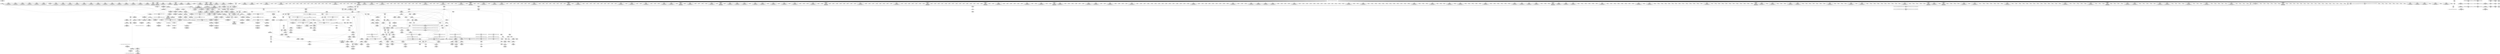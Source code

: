 digraph {
	CE0x45651e0 [shape=record,shape=Mrecord,label="{CE0x45651e0|56:_i8*,_:_CRE_298,299_}"]
	CE0x4596240 [shape=record,shape=Mrecord,label="{CE0x4596240|selinux_kernel_create_files_as:tmp8|security/selinux/hooks.c,3553|*SummSource*}"]
	CE0x454d950 [shape=record,shape=Mrecord,label="{CE0x454d950|56:_i8*,_:_CRE_168,169_}"]
	CE0x45c5170 [shape=record,shape=Mrecord,label="{CE0x45c5170|get_current:entry|*SummSink*}"]
	CE0x456fcf0 [shape=record,shape=Mrecord,label="{CE0x456fcf0|56:_i8*,_:_CRE_553,554_}"]
	CE0x4555e60 [shape=record,shape=Mrecord,label="{CE0x4555e60|56:_i8*,_:_CRE_792,800_|*MultipleSource*|Function::selinux_kernel_create_files_as&Arg::inode::|security/selinux/hooks.c,3543}"]
	CE0x45c3d10 [shape=record,shape=Mrecord,label="{CE0x45c3d10|i64*_getelementptr_inbounds_(_11_x_i64_,_11_x_i64_*___llvm_gcov_ctr125,_i64_0,_i64_10)|*Constant*|*SummSink*}"]
	CE0x45b4c40 [shape=record,shape=Mrecord,label="{CE0x45b4c40|_call_void_mcount()_#3|*SummSource*}"]
	CE0x45677f0 [shape=record,shape=Mrecord,label="{CE0x45677f0|56:_i8*,_:_CRE_907,908_}"]
	CE0x4551870 [shape=record,shape=Mrecord,label="{CE0x4551870|i64_4|*Constant*}"]
	CE0x45a09c0 [shape=record,shape=Mrecord,label="{CE0x45a09c0|selinux_kernel_create_files_as:tmp7|security/selinux/hooks.c,3553}"]
	CE0x454d730 [shape=record,shape=Mrecord,label="{CE0x454d730|56:_i8*,_:_CRE_166,167_}"]
	CE0x45a04a0 [shape=record,shape=Mrecord,label="{CE0x45a04a0|i64_2|*Constant*}"]
	CE0x4543c50 [shape=record,shape=Mrecord,label="{CE0x4543c50|i64*_getelementptr_inbounds_(_11_x_i64_,_11_x_i64_*___llvm_gcov_ctr125,_i64_0,_i64_1)|*Constant*|*SummSink*}"]
	CE0x45676e0 [shape=record,shape=Mrecord,label="{CE0x45676e0|56:_i8*,_:_CRE_906,907_}"]
	CE0x45b99c0 [shape=record,shape=Mrecord,label="{CE0x45b99c0|i64_4|*Constant*|*SummSink*}"]
	CE0x459b730 [shape=record,shape=Mrecord,label="{CE0x459b730|28:_i32,_:_CRE_32,34_|*MultipleSource*|*LoadInst*|security/selinux/hooks.c,3543|security/selinux/hooks.c,3543|security/selinux/hooks.c,3548}"]
	CE0x459c4e0 [shape=record,shape=Mrecord,label="{CE0x459c4e0|28:_i32,_:_CRE_55,56_}"]
	CE0x4552400 [shape=record,shape=Mrecord,label="{CE0x4552400|56:_i8*,_:_CRE_604,605_}"]
	CE0x453a810 [shape=record,shape=Mrecord,label="{CE0x453a810|128:_i8*,_:_CRE_0,4_|*MultipleSource*|Function::selinux_kernel_create_files_as&Arg::new::|security/selinux/hooks.c,3544}"]
	CE0x4563b90 [shape=record,shape=Mrecord,label="{CE0x4563b90|56:_i8*,_:_CRE_277,278_}"]
	CE0x45b1900 [shape=record,shape=Mrecord,label="{CE0x45b1900|current_sid:land.lhs.true2|*SummSource*}"]
	CE0x454d270 [shape=record,shape=Mrecord,label="{CE0x454d270|56:_i8*,_:_CRE_240,241_}"]
	CE0x4554240 [shape=record,shape=Mrecord,label="{CE0x4554240|56:_i8*,_:_CRE_664,672_|*MultipleSource*|Function::selinux_kernel_create_files_as&Arg::inode::|security/selinux/hooks.c,3543}"]
	CE0x45547e0 [shape=record,shape=Mrecord,label="{CE0x45547e0|56:_i8*,_:_CRE_684,688_|*MultipleSource*|Function::selinux_kernel_create_files_as&Arg::inode::|security/selinux/hooks.c,3543}"]
	CE0x45687e0 [shape=record,shape=Mrecord,label="{CE0x45687e0|56:_i8*,_:_CRE_922,923_}"]
	CE0x45b31d0 [shape=record,shape=Mrecord,label="{CE0x45b31d0|i64*_getelementptr_inbounds_(_11_x_i64_,_11_x_i64_*___llvm_gcov_ctr125,_i64_0,_i64_1)|*Constant*}"]
	CE0x4593180 [shape=record,shape=Mrecord,label="{CE0x4593180|28:_i32,_:_CRE_106,107_}"]
	CE0x4592f60 [shape=record,shape=Mrecord,label="{CE0x4592f60|28:_i32,_:_CRE_104,105_}"]
	CE0x4572bb0 [shape=record,shape=Mrecord,label="{CE0x4572bb0|56:_i8*,_:_CRE_588,589_}"]
	CE0x45704e0 [shape=record,shape=Mrecord,label="{CE0x45704e0|28:_i32,_:_CRE_12,13_}"]
	CE0x4554420 [shape=record,shape=Mrecord,label="{CE0x4554420|56:_i8*,_:_CRE_672,680_|*MultipleSource*|Function::selinux_kernel_create_files_as&Arg::inode::|security/selinux/hooks.c,3543}"]
	CE0x453e510 [shape=record,shape=Mrecord,label="{CE0x453e510|56:_i8*,_:_CRE_344,352_|*MultipleSource*|Function::selinux_kernel_create_files_as&Arg::inode::|security/selinux/hooks.c,3543}"]
	CE0x45c6570 [shape=record,shape=Mrecord,label="{CE0x45c6570|COLLAPSED:_GCMRE_current_task_external_global_%struct.task_struct*:_elem_0::|security/selinux/hooks.c,218}"]
	CE0x4572770 [shape=record,shape=Mrecord,label="{CE0x4572770|56:_i8*,_:_CRE_584,585_}"]
	CE0x45b5cd0 [shape=record,shape=Mrecord,label="{CE0x45b5cd0|GLOBAL:__llvm_gcov_ctr125|Global_var:__llvm_gcov_ctr125|*SummSource*}"]
	CE0x456c6c0 [shape=record,shape=Mrecord,label="{CE0x456c6c0|28:_i32,_:_CRE_11,12_}"]
	CE0x4557120 [shape=record,shape=Mrecord,label="{CE0x4557120|56:_i8*,_:_CRE_866,867_}"]
	CE0x4546970 [shape=record,shape=Mrecord,label="{CE0x4546970|56:_i8*,_:_CRE_56,64_|*MultipleSource*|Function::selinux_kernel_create_files_as&Arg::inode::|security/selinux/hooks.c,3543}"]
	CE0x45c3d80 [shape=record,shape=Mrecord,label="{CE0x45c3d80|current_sid:tmp19|security/selinux/hooks.c,218|*SummSink*}"]
	CE0x455e360 [shape=record,shape=Mrecord,label="{CE0x455e360|56:_i8*,_:_CRE_243,244_}"]
	CE0x45697d0 [shape=record,shape=Mrecord,label="{CE0x45697d0|56:_i8*,_:_CRE_936,944_|*MultipleSource*|Function::selinux_kernel_create_files_as&Arg::inode::|security/selinux/hooks.c,3543}"]
	CE0x45b5ee0 [shape=record,shape=Mrecord,label="{CE0x45b5ee0|current_sid:tmp6|security/selinux/hooks.c,218}"]
	CE0x459ab00 [shape=record,shape=Mrecord,label="{CE0x459ab00|selinux_kernel_create_files_as:tmp5|security/selinux/hooks.c,3544|*SummSink*}"]
	CE0x456d9b0 [shape=record,shape=Mrecord,label="{CE0x456d9b0|128:_i8*,_:_CRE_44,48_|*MultipleSource*|Function::selinux_kernel_create_files_as&Arg::new::|security/selinux/hooks.c,3544}"]
	CE0x4540130 [shape=record,shape=Mrecord,label="{CE0x4540130|56:_i8*,_:_CRE_473,474_}"]
	CE0x4570df0 [shape=record,shape=Mrecord,label="{CE0x4570df0|28:_i32,_:_CRE_22,23_}"]
	CE0x45a3360 [shape=record,shape=Mrecord,label="{CE0x45a3360|avc_has_perm:requested|Function::avc_has_perm&Arg::requested::|*SummSink*}"]
	CE0x4599700 [shape=record,shape=Mrecord,label="{CE0x4599700|i8*_getelementptr_inbounds_(_45_x_i8_,_45_x_i8_*_.str12,_i32_0,_i32_0)|*Constant*|*SummSource*}"]
	CE0x45c3df0 [shape=record,shape=Mrecord,label="{CE0x45c3df0|current_sid:tmp20|security/selinux/hooks.c,218}"]
	CE0x45650d0 [shape=record,shape=Mrecord,label="{CE0x45650d0|56:_i8*,_:_CRE_297,298_}"]
	CE0x456efd0 [shape=record,shape=Mrecord,label="{CE0x456efd0|56:_i8*,_:_CRE_508,512_|*MultipleSource*|Function::selinux_kernel_create_files_as&Arg::inode::|security/selinux/hooks.c,3543}"]
	CE0x45918d0 [shape=record,shape=Mrecord,label="{CE0x45918d0|28:_i32,_:_CRE_82,83_}"]
	CE0x4572550 [shape=record,shape=Mrecord,label="{CE0x4572550|56:_i8*,_:_CRE_582,583_}"]
	CE0x454e290 [shape=record,shape=Mrecord,label="{CE0x454e290|56:_i8*,_:_CRE_561,562_}"]
	CE0x4590ed0 [shape=record,shape=Mrecord,label="{CE0x4590ed0|28:_i32,_:_CRE_72,73_}"]
	CE0x4574300 [shape=record,shape=Mrecord,label="{CE0x4574300|56:_i8*,_:_CRE_198,199_}"]
	CE0x45c7810 [shape=record,shape=Mrecord,label="{CE0x45c7810|current_sid:tmp22|security/selinux/hooks.c,218}"]
	CE0x45567c0 [shape=record,shape=Mrecord,label="{CE0x45567c0|56:_i8*,_:_CRE_832,840_|*MultipleSource*|Function::selinux_kernel_create_files_as&Arg::inode::|security/selinux/hooks.c,3543}"]
	CE0x45705b0 [shape=record,shape=Mrecord,label="{CE0x45705b0|28:_i32,_:_CRE_13,14_}"]
	CE0x454aa50 [shape=record,shape=Mrecord,label="{CE0x454aa50|selinux_kernel_create_files_as:if.end}"]
	CE0x45662b0 [shape=record,shape=Mrecord,label="{CE0x45662b0|56:_i8*,_:_CRE_887,888_}"]
	CE0x4567b20 [shape=record,shape=Mrecord,label="{CE0x4567b20|56:_i8*,_:_CRE_910,911_}"]
	CE0x455aed0 [shape=record,shape=Mrecord,label="{CE0x455aed0|56:_i8*,_:_CRE_267,268_}"]
	CE0x45574f0 [shape=record,shape=Mrecord,label="{CE0x45574f0|56:_i8*,_:_CRE_869,870_}"]
	CE0x459eec0 [shape=record,shape=Mrecord,label="{CE0x459eec0|selinux_kernel_create_files_as:tmp13|security/selinux/hooks.c,3554|*SummSource*}"]
	CE0x454ac30 [shape=record,shape=Mrecord,label="{CE0x454ac30|56:_i8*,_:_CRE_145,146_}"]
	CE0x45685c0 [shape=record,shape=Mrecord,label="{CE0x45685c0|56:_i8*,_:_CRE_920,921_}"]
	CE0x4574410 [shape=record,shape=Mrecord,label="{CE0x4574410|56:_i8*,_:_CRE_199,200_}"]
	CE0x4557300 [shape=record,shape=Mrecord,label="{CE0x4557300|56:_i8*,_:_CRE_867,868_}"]
	CE0x456d450 [shape=record,shape=Mrecord,label="{CE0x456d450|128:_i8*,_:_CRE_32,36_|*MultipleSource*|Function::selinux_kernel_create_files_as&Arg::new::|security/selinux/hooks.c,3544}"]
	CE0x45700b0 [shape=record,shape=Mrecord,label="{CE0x45700b0|56:_i8*,_:_CRE_555,556_}"]
	CE0x45bbd00 [shape=record,shape=Mrecord,label="{CE0x45bbd00|COLLAPSED:_GCMRE___llvm_gcov_ctr125_internal_global_11_x_i64_zeroinitializer:_elem_0:default:}"]
	CE0x45428d0 [shape=record,shape=Mrecord,label="{CE0x45428d0|selinux_kernel_create_files_as:tmp1|*SummSource*}"]
	CE0x45a8310 [shape=record,shape=Mrecord,label="{CE0x45a8310|i8*_getelementptr_inbounds_(_25_x_i8_,_25_x_i8_*_.str3,_i32_0,_i32_0)|*Constant*|*SummSource*}"]
	CE0x4594d00 [shape=record,shape=Mrecord,label="{CE0x4594d00|28:_i32,_:_CRE_184,192_|*MultipleSource*|*LoadInst*|security/selinux/hooks.c,3543|security/selinux/hooks.c,3543|security/selinux/hooks.c,3548}"]
	CE0x4573430 [shape=record,shape=Mrecord,label="{CE0x4573430|56:_i8*,_:_CRE_596,597_}"]
	CE0x4545d70 [shape=record,shape=Mrecord,label="{CE0x4545d70|selinux_kernel_create_files_as:if.end|*SummSource*}"]
	CE0x455aba0 [shape=record,shape=Mrecord,label="{CE0x455aba0|56:_i8*,_:_CRE_264,265_}"]
	CE0x456b640 [shape=record,shape=Mrecord,label="{CE0x456b640|selinux_kernel_create_files_as:new|Function::selinux_kernel_create_files_as&Arg::new::|*SummSource*}"]
	CE0x45f2920 [shape=record,shape=Mrecord,label="{CE0x45f2920|get_current:tmp4|./arch/x86/include/asm/current.h,14|*SummSink*}"]
	CE0x4551b60 [shape=record,shape=Mrecord,label="{CE0x4551b60|56:_i8*,_:_CRE_151,152_}"]
	CE0x4596bf0 [shape=record,shape=Mrecord,label="{CE0x4596bf0|selinux_kernel_create_files_as:tmp11|security/selinux/hooks.c,3554}"]
	CE0x45c5080 [shape=record,shape=Mrecord,label="{CE0x45c5080|get_current:entry|*SummSource*}"]
	CE0x4561420 [shape=record,shape=Mrecord,label="{CE0x4561420|i32_10|*Constant*}"]
	CE0x4561f70 [shape=record,shape=Mrecord,label="{CE0x4561f70|i32_0|*Constant*|*SummSource*}"]
	CE0x45914d0 [shape=record,shape=Mrecord,label="{CE0x45914d0|28:_i32,_:_CRE_78,79_}"]
	CE0x459ce80 [shape=record,shape=Mrecord,label="{CE0x459ce80|28:_i32,_:_CRE_65,66_}"]
	CE0x4597900 [shape=record,shape=Mrecord,label="{CE0x4597900|128:_i8*,_:_CRE_80,88_|*MultipleSource*|Function::selinux_kernel_create_files_as&Arg::new::|security/selinux/hooks.c,3544}"]
	CE0x45641f0 [shape=record,shape=Mrecord,label="{CE0x45641f0|56:_i8*,_:_CRE_283,284_}"]
	CE0x45c6500 [shape=record,shape=Mrecord,label="{CE0x45c6500|current_sid:cred|security/selinux/hooks.c,218}"]
	CE0x456e7a0 [shape=record,shape=Mrecord,label="{CE0x456e7a0|56:_i8*,_:_CRE_487,488_}"]
	CE0x45414f0 [shape=record,shape=Mrecord,label="{CE0x45414f0|%struct.task_struct*_(%struct.task_struct**)*_asm_movq_%gs:$_1:P_,$0_,_r,im,_dirflag_,_fpsr_,_flags_}"]
	CE0x45b6270 [shape=record,shape=Mrecord,label="{CE0x45b6270|GLOBAL:current_task|Global_var:current_task}"]
	CE0x4557d70 [shape=record,shape=Mrecord,label="{CE0x4557d70|56:_i8*,_:_CRE_877,878_}"]
	CE0x45b9f30 [shape=record,shape=Mrecord,label="{CE0x45b9f30|current_sid:if.end|*SummSource*}"]
	CE0x45c4a20 [shape=record,shape=Mrecord,label="{CE0x45c4a20|GLOBAL:get_current|*Constant*}"]
	CE0x4572440 [shape=record,shape=Mrecord,label="{CE0x4572440|56:_i8*,_:_CRE_581,582_}"]
	CE0x4556f40 [shape=record,shape=Mrecord,label="{CE0x4556f40|56:_i8*,_:_CRE_865,866_}"]
	CE0x4570450 [shape=record,shape=Mrecord,label="{CE0x4570450|selinux_kernel_create_files_as:call2|security/selinux/hooks.c,3548}"]
	CE0x45a0a30 [shape=record,shape=Mrecord,label="{CE0x45a0a30|selinux_kernel_create_files_as:tmp7|security/selinux/hooks.c,3553|*SummSource*}"]
	CE0x45404f0 [shape=record,shape=Mrecord,label="{CE0x45404f0|56:_i8*,_:_CRE_475,476_}"]
	CE0x4566a20 [shape=record,shape=Mrecord,label="{CE0x4566a20|56:_i8*,_:_CRE_894,895_}"]
	CE0x5a516a0 [shape=record,shape=Mrecord,label="{CE0x5a516a0|selinux_kernel_create_files_as:bb|*SummSink*}"]
	CE0x45688f0 [shape=record,shape=Mrecord,label="{CE0x45688f0|56:_i8*,_:_CRE_923,924_}"]
	CE0x4571780 [shape=record,shape=Mrecord,label="{CE0x4571780|56:_i8*,_:_CRE_569,570_}"]
	CE0x453a5b0 [shape=record,shape=Mrecord,label="{CE0x453a5b0|selinux_kernel_create_files_as:security|security/selinux/hooks.c,3544|*SummSource*}"]
	CE0x45c3400 [shape=record,shape=Mrecord,label="{CE0x45c3400|current_sid:tmp18|security/selinux/hooks.c,218|*SummSink*}"]
	CE0x4552b70 [shape=record,shape=Mrecord,label="{CE0x4552b70|56:_i8*,_:_CRE_611,612_}"]
	CE0x4563160 [shape=record,shape=Mrecord,label="{CE0x4563160|56:_i8*,_:_CRE_251,252_}"]
	CE0x456e690 [shape=record,shape=Mrecord,label="{CE0x456e690|56:_i8*,_:_CRE_486,487_}"]
	CE0x4566f70 [shape=record,shape=Mrecord,label="{CE0x4566f70|56:_i8*,_:_CRE_899,900_}"]
	CE0x4572880 [shape=record,shape=Mrecord,label="{CE0x4572880|56:_i8*,_:_CRE_585,586_}"]
	CE0x4574630 [shape=record,shape=Mrecord,label="{CE0x4574630|56:_i8*,_:_CRE_201,202_}"]
	CE0x4541ad0 [shape=record,shape=Mrecord,label="{CE0x4541ad0|i1_true|*Constant*}"]
	CE0x45496e0 [shape=record,shape=Mrecord,label="{CE0x45496e0|i64*_getelementptr_inbounds_(_5_x_i64_,_5_x_i64_*___llvm_gcov_ctr277,_i64_0,_i64_0)|*Constant*|*SummSink*}"]
	CE0x45be3c0 [shape=record,shape=Mrecord,label="{CE0x45be3c0|current_sid:tmp8|security/selinux/hooks.c,218|*SummSource*}"]
	CE0x454e650 [shape=record,shape=Mrecord,label="{CE0x454e650|56:_i8*,_:_CRE_207,208_}"]
	CE0x455a5d0 [shape=record,shape=Mrecord,label="{CE0x455a5d0|56:_i8*,_:_CRE_195,196_}"]
	CE0x453aca0 [shape=record,shape=Mrecord,label="{CE0x453aca0|selinux_kernel_create_files_as:entry|*SummSource*}"]
	CE0x45c05c0 [shape=record,shape=Mrecord,label="{CE0x45c05c0|current_sid:tmp23|security/selinux/hooks.c,218}"]
	CE0x4564a70 [shape=record,shape=Mrecord,label="{CE0x4564a70|56:_i8*,_:_CRE_291,292_}"]
	CE0x454a4b0 [shape=record,shape=Mrecord,label="{CE0x454a4b0|56:_i8*,_:_CRE_180,181_}"]
	CE0x45379f0 [shape=record,shape=Mrecord,label="{CE0x45379f0|current_sid:tmp11|security/selinux/hooks.c,218}"]
	CE0x4539100 [shape=record,shape=Mrecord,label="{CE0x4539100|56:_i8*,_:_CRE_261,262_}"]
	CE0x453fb90 [shape=record,shape=Mrecord,label="{CE0x453fb90|56:_i8*,_:_CRE_448,456_|*MultipleSource*|Function::selinux_kernel_create_files_as&Arg::inode::|security/selinux/hooks.c,3543}"]
	CE0x4549870 [shape=record,shape=Mrecord,label="{CE0x4549870|56:_i8*,_:_CRE_212,216_|*MultipleSource*|Function::selinux_kernel_create_files_as&Arg::inode::|security/selinux/hooks.c,3543}"]
	CE0x45c2e00 [shape=record,shape=Mrecord,label="{CE0x45c2e00|current_sid:tmp17|security/selinux/hooks.c,218|*SummSink*}"]
	CE0x4556220 [shape=record,shape=Mrecord,label="{CE0x4556220|56:_i8*,_:_CRE_808,816_|*MultipleSource*|Function::selinux_kernel_create_files_as&Arg::inode::|security/selinux/hooks.c,3543}"]
	CE0x4564410 [shape=record,shape=Mrecord,label="{CE0x4564410|56:_i8*,_:_CRE_285,286_}"]
	CE0x456e9c0 [shape=record,shape=Mrecord,label="{CE0x456e9c0|56:_i8*,_:_CRE_488,496_|*MultipleSource*|Function::selinux_kernel_create_files_as&Arg::inode::|security/selinux/hooks.c,3543}"]
	CE0x455b200 [shape=record,shape=Mrecord,label="{CE0x455b200|56:_i8*,_:_CRE_270,271_}"]
	CE0x454b5c0 [shape=record,shape=Mrecord,label="{CE0x454b5c0|_call_void_mcount()_#3|*SummSink*}"]
	CE0x4556040 [shape=record,shape=Mrecord,label="{CE0x4556040|56:_i8*,_:_CRE_800,804_|*MultipleSource*|Function::selinux_kernel_create_files_as&Arg::inode::|security/selinux/hooks.c,3543}"]
	CE0x45910d0 [shape=record,shape=Mrecord,label="{CE0x45910d0|28:_i32,_:_CRE_74,75_}"]
	CE0x45a21f0 [shape=record,shape=Mrecord,label="{CE0x45a21f0|avc_has_perm:ssid|Function::avc_has_perm&Arg::ssid::|*SummSource*}"]
	CE0x45c63e0 [shape=record,shape=Mrecord,label="{CE0x45c63e0|i32_78|*Constant*|*SummSource*}"]
	CE0x45913d0 [shape=record,shape=Mrecord,label="{CE0x45913d0|28:_i32,_:_CRE_77,78_}"]
	CE0x4561330 [shape=record,shape=Mrecord,label="{CE0x4561330|selinux_kernel_create_files_as:tmp10|security/selinux/hooks.c,3553}"]
	CE0x45ac310 [shape=record,shape=Mrecord,label="{CE0x45ac310|i64*_getelementptr_inbounds_(_2_x_i64_,_2_x_i64_*___llvm_gcov_ctr98,_i64_0,_i64_0)|*Constant*|*SummSink*}"]
	CE0x45c22c0 [shape=record,shape=Mrecord,label="{CE0x45c22c0|get_current:bb}"]
	CE0x453f410 [shape=record,shape=Mrecord,label="{CE0x453f410|56:_i8*,_:_CRE_416,424_|*MultipleSource*|Function::selinux_kernel_create_files_as&Arg::inode::|security/selinux/hooks.c,3543}"]
	CE0x45698e0 [shape=record,shape=Mrecord,label="{CE0x45698e0|56:_i8*,_:_CRE_944,952_|*MultipleSource*|Function::selinux_kernel_create_files_as&Arg::inode::|security/selinux/hooks.c,3543}"]
	CE0x454e180 [shape=record,shape=Mrecord,label="{CE0x454e180|56:_i8*,_:_CRE_560,561_}"]
	CE0x45a3df0 [shape=record,shape=Mrecord,label="{CE0x45a3df0|avc_has_perm:auditdata|Function::avc_has_perm&Arg::auditdata::}"]
	CE0x4573210 [shape=record,shape=Mrecord,label="{CE0x4573210|56:_i8*,_:_CRE_594,595_}"]
	CE0x45c6a50 [shape=record,shape=Mrecord,label="{CE0x45c6a50|current_sid:tmp21|security/selinux/hooks.c,218}"]
	CE0x4546800 [shape=record,shape=Mrecord,label="{CE0x4546800|56:_i8*,_:_CRE_48,56_|*MultipleSource*|Function::selinux_kernel_create_files_as&Arg::inode::|security/selinux/hooks.c,3543}"]
	CE0x45ac9c0 [shape=record,shape=Mrecord,label="{CE0x45ac9c0|current_sid:tmp24|security/selinux/hooks.c,220|*SummSink*}"]
	CE0x4558700 [shape=record,shape=Mrecord,label="{CE0x4558700|56:_i8*,_:_CRE_185,186_}"]
	CE0x455efd0 [shape=record,shape=Mrecord,label="{CE0x455efd0|56:_i8*,_:_CRE_174,175_}"]
	CE0x45a1fd0 [shape=record,shape=Mrecord,label="{CE0x45a1fd0|avc_has_perm:ssid|Function::avc_has_perm&Arg::ssid::}"]
	CE0x459a0e0 [shape=record,shape=Mrecord,label="{CE0x459a0e0|_ret_i32_%tmp24,_!dbg_!27742|security/selinux/hooks.c,220|*SummSink*}"]
	CE0x4541690 [shape=record,shape=Mrecord,label="{CE0x4541690|%struct.task_struct*_(%struct.task_struct**)*_asm_movq_%gs:$_1:P_,$0_,_r,im,_dirflag_,_fpsr_,_flags_|*SummSource*}"]
	CE0x456fb10 [shape=record,shape=Mrecord,label="{CE0x456fb10|56:_i8*,_:_CRE_544,552_|*MultipleSource*|Function::selinux_kernel_create_files_as&Arg::inode::|security/selinux/hooks.c,3543}"]
	CE0x458e690 [shape=record,shape=Mrecord,label="{CE0x458e690|selinux_kernel_create_files_as:sid3|security/selinux/hooks.c,3554|*SummSource*}"]
	CE0x45b7a20 [shape=record,shape=Mrecord,label="{CE0x45b7a20|current_sid:tmp1|*SummSource*}"]
	CE0x4538aa0 [shape=record,shape=Mrecord,label="{CE0x4538aa0|56:_i8*,_:_CRE_255,256_}"]
	CE0x4562c40 [shape=record,shape=Mrecord,label="{CE0x4562c40|56:_i8*,_:_CRE_158,159_}"]
	CE0x456d0b0 [shape=record,shape=Mrecord,label="{CE0x456d0b0|128:_i8*,_:_CRE_24,28_|*MultipleSource*|Function::selinux_kernel_create_files_as&Arg::new::|security/selinux/hooks.c,3544}"]
	CE0x45a4320 [shape=record,shape=Mrecord,label="{CE0x45a4320|selinux_kernel_create_files_as:cmp|security/selinux/hooks.c,3553|*SummSink*}"]
	CE0x455a080 [shape=record,shape=Mrecord,label="{CE0x455a080|56:_i8*,_:_CRE_190,191_}"]
	CE0x4566e60 [shape=record,shape=Mrecord,label="{CE0x4566e60|56:_i8*,_:_CRE_898,899_}"]
	CE0x4597540 [shape=record,shape=Mrecord,label="{CE0x4597540|128:_i8*,_:_CRE_64,72_|*MultipleSource*|Function::selinux_kernel_create_files_as&Arg::new::|security/selinux/hooks.c,3544}"]
	CE0x459d5c0 [shape=record,shape=Mrecord,label="{CE0x459d5c0|selinux_kernel_create_files_as:tmp3|security/selinux/hooks.c,3543|*SummSink*}"]
	CE0x456cc70 [shape=record,shape=Mrecord,label="{CE0x456cc70|128:_i8*,_:_CRE_8,16_|*MultipleSource*|Function::selinux_kernel_create_files_as&Arg::new::|security/selinux/hooks.c,3544}"]
	CE0x455acb0 [shape=record,shape=Mrecord,label="{CE0x455acb0|56:_i8*,_:_CRE_265,266_}"]
	CE0x456dd70 [shape=record,shape=Mrecord,label="{CE0x456dd70|128:_i8*,_:_CRE_52,56_|*MultipleSource*|Function::selinux_kernel_create_files_as&Arg::new::|security/selinux/hooks.c,3544}"]
	CE0x45bc1e0 [shape=record,shape=Mrecord,label="{CE0x45bc1e0|get_current:tmp3|*SummSink*}"]
	CE0x45442f0 [shape=record,shape=Mrecord,label="{CE0x45442f0|56:_i8*,_:_CRE_162,163_}"]
	CE0x45c7170 [shape=record,shape=Mrecord,label="{CE0x45c7170|current_sid:security|security/selinux/hooks.c,218|*SummSource*}"]
	CE0x4571890 [shape=record,shape=Mrecord,label="{CE0x4571890|56:_i8*,_:_CRE_570,571_}"]
	CE0x45ab9b0 [shape=record,shape=Mrecord,label="{CE0x45ab9b0|_ret_%struct.task_struct*_%tmp4,_!dbg_!27714|./arch/x86/include/asm/current.h,14}"]
	CE0x453bcc0 [shape=record,shape=Mrecord,label="{CE0x453bcc0|selinux_kernel_create_files_as:entry|*SummSink*}"]
	CE0x455c1e0 [shape=record,shape=Mrecord,label="{CE0x455c1e0|56:_i8*,_:_CRE_137,138_}"]
	CE0x4563380 [shape=record,shape=Mrecord,label="{CE0x4563380|56:_i8*,_:_CRE_253,254_}"]
	CE0x45a3b80 [shape=record,shape=Mrecord,label="{CE0x45a3b80|_ret_i32_%retval.0,_!dbg_!27728|security/selinux/avc.c,775}"]
	CE0x456cfd0 [shape=record,shape=Mrecord,label="{CE0x456cfd0|128:_i8*,_:_CRE_20,24_|*MultipleSource*|Function::selinux_kernel_create_files_as&Arg::new::|security/selinux/hooks.c,3544}"]
	CE0x45b2b90 [shape=record,shape=Mrecord,label="{CE0x45b2b90|current_sid:tmp7|security/selinux/hooks.c,218|*SummSource*}"]
	CE0x45915d0 [shape=record,shape=Mrecord,label="{CE0x45915d0|28:_i32,_:_CRE_79,80_}"]
	CE0x45673b0 [shape=record,shape=Mrecord,label="{CE0x45673b0|56:_i8*,_:_CRE_903,904_}"]
	CE0x454df60 [shape=record,shape=Mrecord,label="{CE0x454df60|56:_i8*,_:_CRE_558,559_}"]
	CE0x45694a0 [shape=record,shape=Mrecord,label="{CE0x45694a0|56:_i8*,_:_CRE_934,935_}"]
	CE0x45f0940 [shape=record,shape=Mrecord,label="{CE0x45f0940|%struct.task_struct*_(%struct.task_struct**)*_asm_movq_%gs:$_1:P_,$0_,_r,im,_dirflag_,_fpsr_,_flags_|*SummSink*}"]
	CE0x4555c80 [shape=record,shape=Mrecord,label="{CE0x4555c80|56:_i8*,_:_CRE_776,792_|*MultipleSource*|Function::selinux_kernel_create_files_as&Arg::inode::|security/selinux/hooks.c,3543}"]
	CE0x45bcd30 [shape=record,shape=Mrecord,label="{CE0x45bcd30|i64*_getelementptr_inbounds_(_11_x_i64_,_11_x_i64_*___llvm_gcov_ctr125,_i64_0,_i64_0)|*Constant*|*SummSource*}"]
	CE0x4599160 [shape=record,shape=Mrecord,label="{CE0x4599160|selinux_kernel_create_files_as:tmp4|*LoadInst*|security/selinux/hooks.c,3544|*SummSink*}"]
	CE0x4568d30 [shape=record,shape=Mrecord,label="{CE0x4568d30|56:_i8*,_:_CRE_927,928_}"]
	CE0x45d8a70 [shape=record,shape=Mrecord,label="{CE0x45d8a70|get_current:tmp1}"]
	CE0x45bc2a0 [shape=record,shape=Mrecord,label="{CE0x45bc2a0|_call_void_mcount()_#3}"]
	"CONST[source:1(input),value:2(dynamic)][purpose:{subject}][SrcIdx:2]"
	CE0x454c4e0 [shape=record,shape=Mrecord,label="{CE0x454c4e0|selinux_kernel_create_files_as:i_security|security/selinux/hooks.c,3543|*SummSink*}"]
	CE0x45927d0 [shape=record,shape=Mrecord,label="{CE0x45927d0|28:_i32,_:_CRE_97,98_}"]
	CE0x456b710 [shape=record,shape=Mrecord,label="{CE0x456b710|selinux_kernel_create_files_as:new|Function::selinux_kernel_create_files_as&Arg::new::|*SummSink*}"]
	CE0x45a34c0 [shape=record,shape=Mrecord,label="{CE0x45a34c0|%struct.common_audit_data*_null|*Constant*}"]
	CE0x45b5dd0 [shape=record,shape=Mrecord,label="{CE0x45b5dd0|current_sid:tmp5|security/selinux/hooks.c,218|*SummSink*}"]
	CE0x45add20 [shape=record,shape=Mrecord,label="{CE0x45add20|selinux_kernel_create_files_as:create_sid|security/selinux/hooks.c,3554|*SummSource*}"]
	CE0x4562f40 [shape=record,shape=Mrecord,label="{CE0x4562f40|56:_i8*,_:_CRE_249,250_}"]
	CE0x4565e70 [shape=record,shape=Mrecord,label="{CE0x4565e70|56:_i8*,_:_CRE_883,884_}"]
	CE0x45928d0 [shape=record,shape=Mrecord,label="{CE0x45928d0|28:_i32,_:_CRE_98,99_}"]
	CE0x45d8ae0 [shape=record,shape=Mrecord,label="{CE0x45d8ae0|get_current:tmp1|*SummSource*}"]
	CE0x4594900 [shape=record,shape=Mrecord,label="{CE0x4594900|28:_i32,_:_CRE_160,168_|*MultipleSource*|*LoadInst*|security/selinux/hooks.c,3543|security/selinux/hooks.c,3543|security/selinux/hooks.c,3548}"]
	CE0x4546690 [shape=record,shape=Mrecord,label="{CE0x4546690|56:_i8*,_:_CRE_40,48_|*MultipleSource*|Function::selinux_kernel_create_files_as&Arg::inode::|security/selinux/hooks.c,3543}"]
	CE0x45386d0 [shape=record,shape=Mrecord,label="{CE0x45386d0|i64_5|*Constant*|*SummSource*}"]
	CE0x453f9b0 [shape=record,shape=Mrecord,label="{CE0x453f9b0|56:_i8*,_:_CRE_440,448_|*MultipleSource*|Function::selinux_kernel_create_files_as&Arg::inode::|security/selinux/hooks.c,3543}"]
	CE0x459c780 [shape=record,shape=Mrecord,label="{CE0x459c780|28:_i32,_:_CRE_58,59_}"]
	CE0x45a0640 [shape=record,shape=Mrecord,label="{CE0x45a0640|i64_2|*Constant*|*SummSink*}"]
	CE0x455bf80 [shape=record,shape=Mrecord,label="{CE0x455bf80|56:_i8*,_:_CRE_128,136_|*MultipleSource*|Function::selinux_kernel_create_files_as&Arg::inode::|security/selinux/hooks.c,3543}"]
	CE0x45c7940 [shape=record,shape=Mrecord,label="{CE0x45c7940|current_sid:tmp22|security/selinux/hooks.c,218|*SummSource*}"]
	CE0x45661a0 [shape=record,shape=Mrecord,label="{CE0x45661a0|56:_i8*,_:_CRE_886,887_}"]
	CE0x454cbe0 [shape=record,shape=Mrecord,label="{CE0x454cbe0|i64*_getelementptr_inbounds_(_5_x_i64_,_5_x_i64_*___llvm_gcov_ctr277,_i64_0,_i64_3)|*Constant*}"]
	CE0x45923d0 [shape=record,shape=Mrecord,label="{CE0x45923d0|28:_i32,_:_CRE_93,94_}"]
	CE0x4557b50 [shape=record,shape=Mrecord,label="{CE0x4557b50|56:_i8*,_:_CRE_875,876_}"]
	CE0x4571450 [shape=record,shape=Mrecord,label="{CE0x4571450|56:_i8*,_:_CRE_566,567_}"]
	CE0x458e9b0 [shape=record,shape=Mrecord,label="{CE0x458e9b0|selinux_kernel_create_files_as:tmp13|security/selinux/hooks.c,3554}"]
	CE0x45afe80 [shape=record,shape=Mrecord,label="{CE0x45afe80|current_sid:tobool|security/selinux/hooks.c,218|*SummSource*}"]
	CE0x45bd580 [shape=record,shape=Mrecord,label="{CE0x45bd580|0:_i8,_:_GCMR_current_sid.__warned_internal_global_i8_0,_section_.data.unlikely_,_align_1:_elem_0:default:}"]
	CE0x454e070 [shape=record,shape=Mrecord,label="{CE0x454e070|56:_i8*,_:_CRE_559,560_}"]
	CE0x4571bc0 [shape=record,shape=Mrecord,label="{CE0x4571bc0|56:_i8*,_:_CRE_573,574_}"]
	CE0x45683a0 [shape=record,shape=Mrecord,label="{CE0x45683a0|56:_i8*,_:_CRE_918,919_}"]
	CE0x4569fc0 [shape=record,shape=Mrecord,label="{CE0x4569fc0|56:_i8*,_:_CRE_977,978_}"]
	CE0x4591bd0 [shape=record,shape=Mrecord,label="{CE0x4591bd0|28:_i32,_:_CRE_85,86_}"]
	CE0x456e8b0 [shape=record,shape=Mrecord,label="{CE0x456e8b0|56:_i8*,_:_CRE_552,553_}"]
	CE0x456ec70 [shape=record,shape=Mrecord,label="{CE0x456ec70|56:_i8*,_:_CRE_500,504_|*MultipleSource*|Function::selinux_kernel_create_files_as&Arg::inode::|security/selinux/hooks.c,3543}"]
	CE0x4541f50 [shape=record,shape=Mrecord,label="{CE0x4541f50|i64*_getelementptr_inbounds_(_11_x_i64_,_11_x_i64_*___llvm_gcov_ctr125,_i64_0,_i64_8)|*Constant*|*SummSink*}"]
	CE0x459c340 [shape=record,shape=Mrecord,label="{CE0x459c340|28:_i32,_:_CRE_53,54_}"]
	CE0x459c680 [shape=record,shape=Mrecord,label="{CE0x459c680|28:_i32,_:_CRE_57,58_}"]
	CE0x45b1240 [shape=record,shape=Mrecord,label="{CE0x45b1240|get_current:tmp|*SummSource*}"]
	CE0x4557820 [shape=record,shape=Mrecord,label="{CE0x4557820|56:_i8*,_:_CRE_872,873_}"]
	CE0x45a9190 [shape=record,shape=Mrecord,label="{CE0x45a9190|current_sid:if.then|*SummSource*}"]
	CE0x45ab270 [shape=record,shape=Mrecord,label="{CE0x45ab270|current_sid:do.body}"]
	CE0x4598620 [shape=record,shape=Mrecord,label="{CE0x4598620|128:_i8*,_:_CRE_136,144_|*MultipleSource*|Function::selinux_kernel_create_files_as&Arg::new::|security/selinux/hooks.c,3544}"]
	CE0x4595eb0 [shape=record,shape=Mrecord,label="{CE0x4595eb0|i64_0|*Constant*|*SummSink*}"]
	CE0x40034a0 [shape=record,shape=Mrecord,label="{CE0x40034a0|56:_i8*,_:_CRE_96,104_|*MultipleSource*|Function::selinux_kernel_create_files_as&Arg::inode::|security/selinux/hooks.c,3543}"]
	CE0x4593070 [shape=record,shape=Mrecord,label="{CE0x4593070|28:_i32,_:_CRE_105,106_}"]
	CE0x4568180 [shape=record,shape=Mrecord,label="{CE0x4568180|56:_i8*,_:_CRE_916,917_}"]
	CE0x45672a0 [shape=record,shape=Mrecord,label="{CE0x45672a0|56:_i8*,_:_CRE_902,903_}"]
	CE0x4555140 [shape=record,shape=Mrecord,label="{CE0x4555140|56:_i8*,_:_CRE_728,736_|*MultipleSource*|Function::selinux_kernel_create_files_as&Arg::inode::|security/selinux/hooks.c,3543}"]
	CE0x456db90 [shape=record,shape=Mrecord,label="{CE0x456db90|128:_i8*,_:_CRE_48,52_|*MultipleSource*|Function::selinux_kernel_create_files_as&Arg::new::|security/selinux/hooks.c,3544}"]
	CE0x45a8410 [shape=record,shape=Mrecord,label="{CE0x45a8410|GLOBAL:lockdep_rcu_suspicious|*Constant*}"]
	CE0x453d460 [shape=record,shape=Mrecord,label="{CE0x453d460|56:_i8*,_:_CRE_303,304_}"]
	CE0x459ba80 [shape=record,shape=Mrecord,label="{CE0x459ba80|28:_i32,_:_CRE_40,44_|*MultipleSource*|*LoadInst*|security/selinux/hooks.c,3543|security/selinux/hooks.c,3543|security/selinux/hooks.c,3548}"]
	CE0x45ad470 [shape=record,shape=Mrecord,label="{CE0x45ad470|_ret_i32_%call2,_!dbg_!27733|security/selinux/hooks.c,3555}"]
	CE0x45c2960 [shape=record,shape=Mrecord,label="{CE0x45c2960|i64*_getelementptr_inbounds_(_11_x_i64_,_11_x_i64_*___llvm_gcov_ctr125,_i64_0,_i64_9)|*Constant*|*SummSink*}"]
	CE0x45b68b0 [shape=record,shape=Mrecord,label="{CE0x45b68b0|i64*_getelementptr_inbounds_(_11_x_i64_,_11_x_i64_*___llvm_gcov_ctr125,_i64_0,_i64_6)|*Constant*|*SummSource*}"]
	CE0x454ca60 [shape=record,shape=Mrecord,label="{CE0x454ca60|selinux_kernel_create_files_as:tmp10|security/selinux/hooks.c,3553|*SummSink*}"]
	CE0x45a1760 [shape=record,shape=Mrecord,label="{CE0x45a1760|i32_(i32,_i32,_i16,_i32,_%struct.common_audit_data*)*_bitcast_(i32_(i32,_i32,_i16,_i32,_%struct.common_audit_data.495*)*_avc_has_perm_to_i32_(i32,_i32,_i16,_i32,_%struct.common_audit_data*)*)|*Constant*|*SummSource*}"]
	CE0x453dac0 [shape=record,shape=Mrecord,label="{CE0x453dac0|56:_i8*,_:_CRE_309,310_}"]
	CE0x4571230 [shape=record,shape=Mrecord,label="{CE0x4571230|56:_i8*,_:_CRE_564,565_}"]
	CE0x453eab0 [shape=record,shape=Mrecord,label="{CE0x453eab0|56:_i8*,_:_CRE_376,384_|*MultipleSource*|Function::selinux_kernel_create_files_as&Arg::inode::|security/selinux/hooks.c,3543}"]
	CE0x4571cd0 [shape=record,shape=Mrecord,label="{CE0x4571cd0|56:_i8*,_:_CRE_574,575_}"]
	CE0x456ce40 [shape=record,shape=Mrecord,label="{CE0x456ce40|128:_i8*,_:_CRE_16,20_|*MultipleSource*|Function::selinux_kernel_create_files_as&Arg::new::|security/selinux/hooks.c,3544}"]
	CE0x4547690 [shape=record,shape=Mrecord,label="{CE0x4547690|56:_i8*,_:_CRE_32,40_|*MultipleSource*|Function::selinux_kernel_create_files_as&Arg::inode::|security/selinux/hooks.c,3543}"]
	CE0x45556e0 [shape=record,shape=Mrecord,label="{CE0x45556e0|56:_i8*,_:_CRE_752,756_|*MultipleSource*|Function::selinux_kernel_create_files_as&Arg::inode::|security/selinux/hooks.c,3543}"]
	CE0x4592bd0 [shape=record,shape=Mrecord,label="{CE0x4592bd0|28:_i32,_:_CRE_101,102_}"]
	CE0x45938f0 [shape=record,shape=Mrecord,label="{CE0x45938f0|28:_i32,_:_CRE_113,114_}"]
	CE0x4540f80 [shape=record,shape=Mrecord,label="{CE0x4540f80|current_sid:tmp13|security/selinux/hooks.c,218|*SummSink*}"]
	CE0x454c120 [shape=record,shape=Mrecord,label="{CE0x454c120|56:_i8*,_:_CRE_136,137_}"]
	CE0x45a2a70 [shape=record,shape=Mrecord,label="{CE0x45a2a70|i16_48|*Constant*|*SummSink*}"]
	CE0x4595700 [shape=record,shape=Mrecord,label="{CE0x4595700|selinux_kernel_create_files_as:tmp6|security/selinux/hooks.c,3548|*SummSink*}"]
	CE0x4538660 [shape=record,shape=Mrecord,label="{CE0x4538660|i64_5|*Constant*}"]
	CE0x4565cc0 [shape=record,shape=Mrecord,label="{CE0x4565cc0|56:_i8*,_:_CRE_173,174_}"]
	CE0x4564300 [shape=record,shape=Mrecord,label="{CE0x4564300|56:_i8*,_:_CRE_284,285_}"]
	CE0x4540a10 [shape=record,shape=Mrecord,label="{CE0x4540a10|56:_i8*,_:_CRE_480,481_}"]
	CE0x4570ef0 [shape=record,shape=Mrecord,label="{CE0x4570ef0|28:_i32,_:_CRE_23,24_}"]
	CE0x45c4e40 [shape=record,shape=Mrecord,label="{CE0x45c4e40|GLOBAL:get_current|*Constant*|*SummSink*}"]
	CE0x4598da0 [shape=record,shape=Mrecord,label="{CE0x4598da0|128:_i8*,_:_CRE_168,176_|*MultipleSource*|Function::selinux_kernel_create_files_as&Arg::new::|security/selinux/hooks.c,3544}"]
	CE0x4549d70 [shape=record,shape=Mrecord,label="{CE0x4549d70|56:_i8*,_:_CRE_232,236_|*MultipleSource*|Function::selinux_kernel_create_files_as&Arg::inode::|security/selinux/hooks.c,3543}"]
	CE0x4573320 [shape=record,shape=Mrecord,label="{CE0x4573320|56:_i8*,_:_CRE_595,596_}"]
	CE0x454b710 [shape=record,shape=Mrecord,label="{CE0x454b710|selinux_kernel_create_files_as:bb}"]
	CE0x4599e50 [shape=record,shape=Mrecord,label="{CE0x4599e50|_ret_i32_%tmp24,_!dbg_!27742|security/selinux/hooks.c,220}"]
	CE0x45aad60 [shape=record,shape=Mrecord,label="{CE0x45aad60|current_sid:tmp6|security/selinux/hooks.c,218|*SummSink*}"]
	CE0x45c44e0 [shape=record,shape=Mrecord,label="{CE0x45c44e0|current_sid:call4|security/selinux/hooks.c,218}"]
	CE0x459a040 [shape=record,shape=Mrecord,label="{CE0x459a040|_ret_i32_%tmp24,_!dbg_!27742|security/selinux/hooks.c,220|*SummSource*}"]
	CE0x4553940 [shape=record,shape=Mrecord,label="{CE0x4553940|56:_i8*,_:_CRE_864,865_}"]
	CE0x45911d0 [shape=record,shape=Mrecord,label="{CE0x45911d0|28:_i32,_:_CRE_75,76_}"]
	CE0x45531d0 [shape=record,shape=Mrecord,label="{CE0x45531d0|56:_i8*,_:_CRE_617,618_}"]
	CE0x45c6bd0 [shape=record,shape=Mrecord,label="{CE0x45c6bd0|current_sid:tmp21|security/selinux/hooks.c,218|*SummSource*}"]
	CE0x45a2be0 [shape=record,shape=Mrecord,label="{CE0x45a2be0|i32_2|*Constant*}"]
	CE0x45be4e0 [shape=record,shape=Mrecord,label="{CE0x45be4e0|current_sid:tobool1|security/selinux/hooks.c,218}"]
	CE0x456b9e0 [shape=record,shape=Mrecord,label="{CE0x456b9e0|selinux_kernel_create_files_as:sid1|security/selinux/hooks.c,3548}"]
	CE0x4597cc0 [shape=record,shape=Mrecord,label="{CE0x4597cc0|128:_i8*,_:_CRE_96,104_|*MultipleSource*|Function::selinux_kernel_create_files_as&Arg::new::|security/selinux/hooks.c,3544}"]
	CE0x455a740 [shape=record,shape=Mrecord,label="{CE0x455a740|i64*_getelementptr_inbounds_(_5_x_i64_,_5_x_i64_*___llvm_gcov_ctr277,_i64_0,_i64_0)|*Constant*|*SummSource*}"]
	CE0x4564eb0 [shape=record,shape=Mrecord,label="{CE0x4564eb0|56:_i8*,_:_CRE_295,296_}"]
	CE0x459f570 [shape=record,shape=Mrecord,label="{CE0x459f570|selinux_kernel_create_files_as:tmp14|security/selinux/hooks.c,3555|*SummSource*}"]
	CE0x4598080 [shape=record,shape=Mrecord,label="{CE0x4598080|128:_i8*,_:_CRE_112,120_|*MultipleSource*|Function::selinux_kernel_create_files_as&Arg::new::|security/selinux/hooks.c,3544}"]
	CE0x4564960 [shape=record,shape=Mrecord,label="{CE0x4564960|56:_i8*,_:_CRE_290,291_}"]
	CE0x45916d0 [shape=record,shape=Mrecord,label="{CE0x45916d0|28:_i32,_:_CRE_80,81_}"]
	CE0x4596c60 [shape=record,shape=Mrecord,label="{CE0x4596c60|selinux_kernel_create_files_as:tmp11|security/selinux/hooks.c,3554|*SummSource*}"]
	CE0x4593b10 [shape=record,shape=Mrecord,label="{CE0x4593b10|28:_i32,_:_CRE_115,116_}"]
	CE0x4594700 [shape=record,shape=Mrecord,label="{CE0x4594700|28:_i32,_:_CRE_152,160_|*MultipleSource*|*LoadInst*|security/selinux/hooks.c,3543|security/selinux/hooks.c,3543|security/selinux/hooks.c,3548}"]
	CE0x4599640 [shape=record,shape=Mrecord,label="{CE0x4599640|i8*_getelementptr_inbounds_(_45_x_i8_,_45_x_i8_*_.str12,_i32_0,_i32_0)|*Constant*}"]
	CE0x4595b20 [shape=record,shape=Mrecord,label="{CE0x4595b20|GLOBAL:__llvm_gcov_ctr277|Global_var:__llvm_gcov_ctr277|*SummSource*}"]
	CE0x45640e0 [shape=record,shape=Mrecord,label="{CE0x45640e0|56:_i8*,_:_CRE_282,283_}"]
	CE0x456ac60 [shape=record,shape=Mrecord,label="{CE0x456ac60|56:_i8*,_:_CRE_992,1000_|*MultipleSource*|Function::selinux_kernel_create_files_as&Arg::inode::|security/selinux/hooks.c,3543}"]
	CE0x453d350 [shape=record,shape=Mrecord,label="{CE0x453d350|56:_i8*,_:_CRE_302,303_}"]
	CE0x4598800 [shape=record,shape=Mrecord,label="{CE0x4598800|128:_i8*,_:_CRE_144,152_|*MultipleSource*|Function::selinux_kernel_create_files_as&Arg::new::|security/selinux/hooks.c,3544}"]
	CE0x45b0f90 [shape=record,shape=Mrecord,label="{CE0x45b0f90|current_sid:tmp4|security/selinux/hooks.c,218}"]
	CE0x45c6670 [shape=record,shape=Mrecord,label="{CE0x45c6670|current_sid:cred|security/selinux/hooks.c,218|*SummSource*}"]
	CE0x45c4fd0 [shape=record,shape=Mrecord,label="{CE0x45c4fd0|get_current:entry}"]
	CE0x4551940 [shape=record,shape=Mrecord,label="{CE0x4551940|56:_i8*,_:_CRE_149,150_}"]
	CE0x4560be0 [shape=record,shape=Mrecord,label="{CE0x4560be0|i32_10|*Constant*|*SummSource*}"]
	CE0x454d840 [shape=record,shape=Mrecord,label="{CE0x454d840|56:_i8*,_:_CRE_167,168_}"]
	CE0x4597ae0 [shape=record,shape=Mrecord,label="{CE0x4597ae0|128:_i8*,_:_CRE_88,89_|*MultipleSource*|Function::selinux_kernel_create_files_as&Arg::new::|security/selinux/hooks.c,3544}"]
	CE0x459e130 [shape=record,shape=Mrecord,label="{CE0x459e130|i8_1|*Constant*|*SummSource*}"]
	CE0x45b3410 [shape=record,shape=Mrecord,label="{CE0x45b3410|current_sid:tmp1|*SummSink*}"]
	CE0x4552c80 [shape=record,shape=Mrecord,label="{CE0x4552c80|56:_i8*,_:_CRE_612,613_}"]
	CE0x4563270 [shape=record,shape=Mrecord,label="{CE0x4563270|56:_i8*,_:_CRE_252,253_}"]
	CE0x4590fd0 [shape=record,shape=Mrecord,label="{CE0x4590fd0|28:_i32,_:_CRE_73,74_}"]
	CE0x4562620 [shape=record,shape=Mrecord,label="{CE0x4562620|selinux_kernel_create_files_as:inode|Function::selinux_kernel_create_files_as&Arg::inode::|*SummSink*}"]
	CE0x4540310 [shape=record,shape=Mrecord,label="{CE0x4540310|56:_i8*,_:_CRE_474,475_}"]
	CE0x4570350 [shape=record,shape=Mrecord,label="{CE0x4570350|28:_i32,_:_CRE_10,11_}"]
	CE0x454cea0 [shape=record,shape=Mrecord,label="{CE0x454cea0|56:_i8*,_:_CRE_203,204_}"]
	CE0x45926d0 [shape=record,shape=Mrecord,label="{CE0x45926d0|28:_i32,_:_CRE_96,97_}"]
	CE0x454bb80 [shape=record,shape=Mrecord,label="{CE0x454bb80|selinux_kernel_create_files_as:if.then|*SummSink*}"]
	CE0x45bef90 [shape=record,shape=Mrecord,label="{CE0x45bef90|current_sid:tmp15|security/selinux/hooks.c,218|*SummSink*}"]
	CE0x453ff50 [shape=record,shape=Mrecord,label="{CE0x453ff50|56:_i8*,_:_CRE_464,472_|*MultipleSource*|Function::selinux_kernel_create_files_as&Arg::inode::|security/selinux/hooks.c,3543}"]
	CE0x45ba040 [shape=record,shape=Mrecord,label="{CE0x45ba040|current_sid:bb}"]
	CE0x459aa90 [shape=record,shape=Mrecord,label="{CE0x459aa90|selinux_kernel_create_files_as:tmp5|security/selinux/hooks.c,3544|*SummSource*}"]
	CE0x456bff0 [shape=record,shape=Mrecord,label="{CE0x456bff0|selinux_kernel_create_files_as:sid1|security/selinux/hooks.c,3548|*SummSink*}"]
	CE0x4596790 [shape=record,shape=Mrecord,label="{CE0x4596790|i64*_getelementptr_inbounds_(_5_x_i64_,_5_x_i64_*___llvm_gcov_ctr277,_i64_0,_i64_3)|*Constant*|*SummSink*}"]
	CE0x45d4030 [shape=record,shape=Mrecord,label="{CE0x45d4030|get_current:bb|*SummSink*}"]
	CE0x4572cc0 [shape=record,shape=Mrecord,label="{CE0x4572cc0|56:_i8*,_:_CRE_589,590_}"]
	CE0x4553a50 [shape=record,shape=Mrecord,label="{CE0x4553a50|56:_i8*,_:_CRE_624,628_|*MultipleSource*|Function::selinux_kernel_create_files_as&Arg::inode::|security/selinux/hooks.c,3543}"]
	CE0x4572000 [shape=record,shape=Mrecord,label="{CE0x4572000|56:_i8*,_:_CRE_577,578_}"]
	CE0x45925d0 [shape=record,shape=Mrecord,label="{CE0x45925d0|28:_i32,_:_CRE_95,96_}"]
	CE0x45c3280 [shape=record,shape=Mrecord,label="{CE0x45c3280|current_sid:tmp18|security/selinux/hooks.c,218|*SummSource*}"]
	CE0x45487d0 [shape=record,shape=Mrecord,label="{CE0x45487d0|56:_i8*,_:_CRE_2,4_|*MultipleSource*|Function::selinux_kernel_create_files_as&Arg::inode::|security/selinux/hooks.c,3543}"]
	CE0x4553610 [shape=record,shape=Mrecord,label="{CE0x4553610|56:_i8*,_:_CRE_621,622_}"]
	CE0x45af0e0 [shape=record,shape=Mrecord,label="{CE0x45af0e0|i64*_getelementptr_inbounds_(_5_x_i64_,_5_x_i64_*___llvm_gcov_ctr277,_i64_0,_i64_4)|*Constant*|*SummSource*}"]
	CE0x4562910 [shape=record,shape=Mrecord,label="{CE0x4562910|56:_i8*,_:_CRE_155,156_}"]
	CE0x45ae470 [shape=record,shape=Mrecord,label="{CE0x45ae470|12:_i32,_:_CME_4,8_|*MultipleSource*|*LoadInst*|security/selinux/hooks.c,3544|security/selinux/hooks.c,3544|security/selinux/hooks.c,3554}"]
	CE0x4599dc0 [shape=record,shape=Mrecord,label="{CE0x4599dc0|current_sid:entry|*SummSink*}"]
	CE0x4567080 [shape=record,shape=Mrecord,label="{CE0x4567080|56:_i8*,_:_CRE_900,901_}"]
	CE0x45c3530 [shape=record,shape=Mrecord,label="{CE0x45c3530|current_sid:tmp19|security/selinux/hooks.c,218}"]
	CE0x455c9e0 [shape=record,shape=Mrecord,label="{CE0x455c9e0|56:_i8*,_:_CRE_76,80_|*MultipleSource*|Function::selinux_kernel_create_files_as&Arg::inode::|security/selinux/hooks.c,3543}"]
	CE0x4555320 [shape=record,shape=Mrecord,label="{CE0x4555320|56:_i8*,_:_CRE_736,740_|*MultipleSource*|Function::selinux_kernel_create_files_as&Arg::inode::|security/selinux/hooks.c,3543}"]
	CE0x4557930 [shape=record,shape=Mrecord,label="{CE0x4557930|56:_i8*,_:_CRE_873,874_}"]
	CE0x4594170 [shape=record,shape=Mrecord,label="{CE0x4594170|28:_i32,_:_CRE_128,136_|*MultipleSource*|*LoadInst*|security/selinux/hooks.c,3543|security/selinux/hooks.c,3543|security/selinux/hooks.c,3548}"]
	CE0x456e580 [shape=record,shape=Mrecord,label="{CE0x456e580|56:_i8*,_:_CRE_485,486_}"]
	CE0x455c700 [shape=record,shape=Mrecord,label="{CE0x455c700|56:_i8*,_:_CRE_64,72_|*MultipleSource*|Function::selinux_kernel_create_files_as&Arg::inode::|security/selinux/hooks.c,3543}"]
	CE0x4591ad0 [shape=record,shape=Mrecord,label="{CE0x4591ad0|28:_i32,_:_CRE_84,85_}"]
	CE0x45c0e10 [shape=record,shape=Mrecord,label="{CE0x45c0e10|i32_1|*Constant*}"]
	CE0x455f300 [shape=record,shape=Mrecord,label="{CE0x455f300|56:_i8*,_:_CRE_177,178_}"]
	CE0x4540b20 [shape=record,shape=Mrecord,label="{CE0x4540b20|56:_i8*,_:_CRE_481,482_}"]
	CE0x45a2940 [shape=record,shape=Mrecord,label="{CE0x45a2940|i16_48|*Constant*|*SummSource*}"]
	CE0x45674c0 [shape=record,shape=Mrecord,label="{CE0x45674c0|56:_i8*,_:_CRE_904,905_}"]
	CE0x453e1b0 [shape=record,shape=Mrecord,label="{CE0x453e1b0|56:_i8*,_:_CRE_328,336_|*MultipleSource*|Function::selinux_kernel_create_files_as&Arg::inode::|security/selinux/hooks.c,3543}"]
	CE0x45709f0 [shape=record,shape=Mrecord,label="{CE0x45709f0|28:_i32,_:_CRE_18,19_}"]
	CE0x4570ff0 [shape=record,shape=Mrecord,label="{CE0x4570ff0|28:_i32,_:_CRE_24,28_|*MultipleSource*|*LoadInst*|security/selinux/hooks.c,3543|security/selinux/hooks.c,3543|security/selinux/hooks.c,3548}"]
	CE0x4599770 [shape=record,shape=Mrecord,label="{CE0x4599770|i8*_getelementptr_inbounds_(_45_x_i8_,_45_x_i8_*_.str12,_i32_0,_i32_0)|*Constant*|*SummSink*}"]
	CE0x459a710 [shape=record,shape=Mrecord,label="{CE0x459a710|GLOBAL:current_sid|*Constant*|*SummSink*}"]
	CE0x45b24e0 [shape=record,shape=Mrecord,label="{CE0x45b24e0|current_sid:tobool|security/selinux/hooks.c,218}"]
	CE0x45b90c0 [shape=record,shape=Mrecord,label="{CE0x45b90c0|current_sid:tmp10|security/selinux/hooks.c,218|*SummSource*}"]
	CE0x45929d0 [shape=record,shape=Mrecord,label="{CE0x45929d0|28:_i32,_:_CRE_99,100_}"]
	CE0x456f1b0 [shape=record,shape=Mrecord,label="{CE0x456f1b0|56:_i8*,_:_CRE_512,520_|*MultipleSource*|Function::selinux_kernel_create_files_as&Arg::inode::|security/selinux/hooks.c,3543}"]
	CE0x4553d00 [shape=record,shape=Mrecord,label="{CE0x4553d00|56:_i8*,_:_CRE_640,648_|*MultipleSource*|Function::selinux_kernel_create_files_as&Arg::inode::|security/selinux/hooks.c,3543}"]
	CE0x4554600 [shape=record,shape=Mrecord,label="{CE0x4554600|56:_i8*,_:_CRE_680,684_|*MultipleSource*|Function::selinux_kernel_create_files_as&Arg::inode::|security/selinux/hooks.c,3543}"]
	CE0x4563970 [shape=record,shape=Mrecord,label="{CE0x4563970|56:_i8*,_:_CRE_275,276_}"]
	CE0x4545be0 [shape=record,shape=Mrecord,label="{CE0x4545be0|56:_i8*,_:_CRE_16,24_|*MultipleSource*|Function::selinux_kernel_create_files_as&Arg::inode::|security/selinux/hooks.c,3543}"]
	CE0x4556d60 [shape=record,shape=Mrecord,label="{CE0x4556d60|56:_i8*,_:_CRE_856,864_|*MultipleSource*|Function::selinux_kernel_create_files_as&Arg::inode::|security/selinux/hooks.c,3543}"]
	CE0x45c7550 [shape=record,shape=Mrecord,label="{CE0x45c7550|current_sid:security|security/selinux/hooks.c,218|*SummSink*}"]
	CE0x456b380 [shape=record,shape=Mrecord,label="{CE0x456b380|selinux_kernel_create_files_as:tmp3|security/selinux/hooks.c,3543}"]
	CE0x4547330 [shape=record,shape=Mrecord,label="{CE0x4547330|selinux_kernel_create_files_as:tmp12|security/selinux/hooks.c,3554|*SummSource*}"]
	CE0x455e180 [shape=record,shape=Mrecord,label="{CE0x455e180|56:_i8*,_:_CRE_242,243_}"]
	CE0x45a0800 [shape=record,shape=Mrecord,label="{CE0x45a0800|i64_0|*Constant*}"]
	CE0x45a2d40 [shape=record,shape=Mrecord,label="{CE0x45a2d40|avc_has_perm:tclass|Function::avc_has_perm&Arg::tclass::}"]
	CE0x4543af0 [shape=record,shape=Mrecord,label="{CE0x4543af0|i64*_getelementptr_inbounds_(_11_x_i64_,_11_x_i64_*___llvm_gcov_ctr125,_i64_0,_i64_1)|*Constant*|*SummSource*}"]
	CE0x4537ea0 [shape=record,shape=Mrecord,label="{CE0x4537ea0|current_sid:tmp12|security/selinux/hooks.c,218}"]
	CE0x453fd70 [shape=record,shape=Mrecord,label="{CE0x453fd70|56:_i8*,_:_CRE_456,464_|*MultipleSource*|Function::selinux_kernel_create_files_as&Arg::inode::|security/selinux/hooks.c,3543}"]
	CE0x454ecd0 [shape=record,shape=Mrecord,label="{CE0x454ecd0|56:_i8*,_:_CRE_142,143_}"]
	CE0x45565e0 [shape=record,shape=Mrecord,label="{CE0x45565e0|56:_i8*,_:_CRE_824,832_|*MultipleSource*|Function::selinux_kernel_create_files_as&Arg::inode::|security/selinux/hooks.c,3543}"]
	CE0x45bc140 [shape=record,shape=Mrecord,label="{CE0x45bc140|get_current:tmp3|*SummSource*}"]
	CE0x45921d0 [shape=record,shape=Mrecord,label="{CE0x45921d0|28:_i32,_:_CRE_91,92_}"]
	CE0x4549b60 [shape=record,shape=Mrecord,label="{CE0x4549b60|56:_i8*,_:_CRE_224,232_|*MultipleSource*|Function::selinux_kernel_create_files_as&Arg::inode::|security/selinux/hooks.c,3543}"]
	CE0x4549750 [shape=record,shape=Mrecord,label="{CE0x4549750|selinux_kernel_create_files_as:tmp}"]
	CE0x4552730 [shape=record,shape=Mrecord,label="{CE0x4552730|56:_i8*,_:_CRE_607,608_}"]
	CE0x453d270 [shape=record,shape=Mrecord,label="{CE0x453d270|56:_i8*,_:_CRE_301,302_}"]
	CE0x453a440 [shape=record,shape=Mrecord,label="{CE0x453a440|selinux_kernel_create_files_as:security|security/selinux/hooks.c,3544}"]
	CE0x4571560 [shape=record,shape=Mrecord,label="{CE0x4571560|56:_i8*,_:_CRE_567,568_}"]
	CE0x456ead0 [shape=record,shape=Mrecord,label="{CE0x456ead0|56:_i8*,_:_CRE_496,500_|*MultipleSource*|Function::selinux_kernel_create_files_as&Arg::inode::|security/selinux/hooks.c,3543}"]
	CE0x4552d90 [shape=record,shape=Mrecord,label="{CE0x4552d90|56:_i8*,_:_CRE_613,614_}"]
	CE0x45a18c0 [shape=record,shape=Mrecord,label="{CE0x45a18c0|i32_(i32,_i32,_i16,_i32,_%struct.common_audit_data*)*_bitcast_(i32_(i32,_i32,_i16,_i32,_%struct.common_audit_data.495*)*_avc_has_perm_to_i32_(i32,_i32,_i16,_i32,_%struct.common_audit_data*)*)|*Constant*|*SummSink*}"]
	CE0x458e620 [shape=record,shape=Mrecord,label="{CE0x458e620|selinux_kernel_create_files_as:sid3|security/selinux/hooks.c,3554}"]
	CE0x4572990 [shape=record,shape=Mrecord,label="{CE0x4572990|56:_i8*,_:_CRE_586,587_}"]
	CE0x45b16f0 [shape=record,shape=Mrecord,label="{CE0x45b16f0|current_sid:land.lhs.true|*SummSink*}"]
	CE0x4594060 [shape=record,shape=Mrecord,label="{CE0x4594060|28:_i32,_:_CRE_120,128_|*MultipleSource*|*LoadInst*|security/selinux/hooks.c,3543|security/selinux/hooks.c,3543|security/selinux/hooks.c,3548}"]
	CE0x459cf80 [shape=record,shape=Mrecord,label="{CE0x459cf80|28:_i32,_:_CRE_66,67_}"]
	CE0x3e3c120 [shape=record,shape=Mrecord,label="{CE0x3e3c120|selinux_kernel_create_files_as:tmp1}"]
	CE0x4540f10 [shape=record,shape=Mrecord,label="{CE0x4540f10|current_sid:tmp13|security/selinux/hooks.c,218|*SummSource*}"]
	CE0x459ff50 [shape=record,shape=Mrecord,label="{CE0x459ff50|selinux_kernel_create_files_as:cmp|security/selinux/hooks.c,3553}"]
	CE0x4592d40 [shape=record,shape=Mrecord,label="{CE0x4592d40|28:_i32,_:_CRE_102,103_}"]
	CE0x4543ff0 [shape=record,shape=Mrecord,label="{CE0x4543ff0|56:_i8*,_:_CRE_159,160_}"]
	CE0x4558920 [shape=record,shape=Mrecord,label="{CE0x4558920|56:_i8*,_:_CRE_187,188_}"]
	CE0x45a80c0 [shape=record,shape=Mrecord,label="{CE0x45a80c0|i8*_getelementptr_inbounds_(_25_x_i8_,_25_x_i8_*_.str3,_i32_0,_i32_0)|*Constant*}"]
	CE0x45ae6f0 [shape=record,shape=Mrecord,label="{CE0x45ae6f0|i64*_getelementptr_inbounds_(_5_x_i64_,_5_x_i64_*___llvm_gcov_ctr277,_i64_0,_i64_4)|*Constant*|*SummSink*}"]
	CE0x4591ed0 [shape=record,shape=Mrecord,label="{CE0x4591ed0|28:_i32,_:_CRE_88,89_}"]
	CE0x4593d30 [shape=record,shape=Mrecord,label="{CE0x4593d30|28:_i32,_:_CRE_117,118_}"]
	CE0x45a85b0 [shape=record,shape=Mrecord,label="{CE0x45a85b0|GLOBAL:lockdep_rcu_suspicious|*Constant*|*SummSink*}"]
	CE0x4569170 [shape=record,shape=Mrecord,label="{CE0x4569170|56:_i8*,_:_CRE_931,932_}"]
	CE0x4592e50 [shape=record,shape=Mrecord,label="{CE0x4592e50|28:_i32,_:_CRE_103,104_}"]
	CE0x45aef30 [shape=record,shape=Mrecord,label="{CE0x45aef30|i64*_getelementptr_inbounds_(_5_x_i64_,_5_x_i64_*___llvm_gcov_ctr277,_i64_0,_i64_4)|*Constant*}"]
	CE0x45bdee0 [shape=record,shape=Mrecord,label="{CE0x45bdee0|current_sid:do.end|*SummSink*}"]
	CE0x4598440 [shape=record,shape=Mrecord,label="{CE0x4598440|128:_i8*,_:_CRE_128,136_|*MultipleSource*|Function::selinux_kernel_create_files_as&Arg::new::|security/selinux/hooks.c,3544}"]
	CE0x4556400 [shape=record,shape=Mrecord,label="{CE0x4556400|56:_i8*,_:_CRE_816,824_|*MultipleSource*|Function::selinux_kernel_create_files_as&Arg::inode::|security/selinux/hooks.c,3543}"]
	CE0x456a1a0 [shape=record,shape=Mrecord,label="{CE0x456a1a0|56:_i8*,_:_CRE_978,979_}"]
	CE0x45bcee0 [shape=record,shape=Mrecord,label="{CE0x45bcee0|i64*_getelementptr_inbounds_(_11_x_i64_,_11_x_i64_*___llvm_gcov_ctr125,_i64_0,_i64_0)|*Constant*|*SummSink*}"]
	CE0x4552620 [shape=record,shape=Mrecord,label="{CE0x4552620|56:_i8*,_:_CRE_606,607_}"]
	CE0x45406e0 [shape=record,shape=Mrecord,label="{CE0x45406e0|56:_i8*,_:_CRE_477,478_}"]
	CE0x4564fc0 [shape=record,shape=Mrecord,label="{CE0x4564fc0|56:_i8*,_:_CRE_296,297_}"]
	CE0x459c050 [shape=record,shape=Mrecord,label="{CE0x459c050|28:_i32,_:_CRE_50,51_}"]
	CE0x4542580 [shape=record,shape=Mrecord,label="{CE0x4542580|_call_void_mcount()_#3}"]
	CE0x4568b10 [shape=record,shape=Mrecord,label="{CE0x4568b10|56:_i8*,_:_CRE_925,926_}"]
	CE0x45c1d90 [shape=record,shape=Mrecord,label="{CE0x45c1d90|current_sid:sid|security/selinux/hooks.c,220|*SummSink*}"]
	CE0x4563860 [shape=record,shape=Mrecord,label="{CE0x4563860|56:_i8*,_:_CRE_274,275_}"]
	CE0x4572330 [shape=record,shape=Mrecord,label="{CE0x4572330|56:_i8*,_:_CRE_580,581_}"]
	CE0x45b17c0 [shape=record,shape=Mrecord,label="{CE0x45b17c0|current_sid:land.lhs.true2}"]
	CE0x459e6f0 [shape=record,shape=Mrecord,label="{CE0x459e6f0|_call_void_lockdep_rcu_suspicious(i8*_getelementptr_inbounds_(_25_x_i8_,_25_x_i8_*_.str3,_i32_0,_i32_0),_i32_218,_i8*_getelementptr_inbounds_(_45_x_i8_,_45_x_i8_*_.str12,_i32_0,_i32_0))_#10,_!dbg_!27727|security/selinux/hooks.c,218}"]
	CE0x45a2290 [shape=record,shape=Mrecord,label="{CE0x45a2290|avc_has_perm:ssid|Function::avc_has_perm&Arg::ssid::|*SummSink*}"]
	CE0x458dc90 [shape=record,shape=Mrecord,label="{CE0x458dc90|_call_void_lockdep_rcu_suspicious(i8*_getelementptr_inbounds_(_25_x_i8_,_25_x_i8_*_.str3,_i32_0,_i32_0),_i32_218,_i8*_getelementptr_inbounds_(_45_x_i8_,_45_x_i8_*_.str12,_i32_0,_i32_0))_#10,_!dbg_!27727|security/selinux/hooks.c,218|*SummSink*}"]
	CE0x454a050 [shape=record,shape=Mrecord,label="{CE0x454a050|56:_i8*,_:_CRE_4,8_|*MultipleSource*|Function::selinux_kernel_create_files_as&Arg::inode::|security/selinux/hooks.c,3543}"]
	CE0x455f410 [shape=record,shape=Mrecord,label="{CE0x455f410|56:_i8*,_:_CRE_178,179_}"]
	CE0x4544400 [shape=record,shape=Mrecord,label="{CE0x4544400|56:_i8*,_:_CRE_163,164_}"]
	CE0x45919d0 [shape=record,shape=Mrecord,label="{CE0x45919d0|28:_i32,_:_CRE_83,84_}"]
	CE0x45afa40 [shape=record,shape=Mrecord,label="{CE0x45afa40|get_current:tmp|*SummSink*}"]
	CE0x45933a0 [shape=record,shape=Mrecord,label="{CE0x45933a0|28:_i32,_:_CRE_108,109_}"]
	CE0x45b0eb0 [shape=record,shape=Mrecord,label="{CE0x45b0eb0|i64_3|*Constant*|*SummSource*}"]
	CE0x4567c30 [shape=record,shape=Mrecord,label="{CE0x4567c30|56:_i8*,_:_CRE_911,912_}"]
	CE0x455c380 [shape=record,shape=Mrecord,label="{CE0x455c380|56:_i8*,_:_CRE_138,139_}"]
	CE0x4565400 [shape=record,shape=Mrecord,label="{CE0x4565400|56:_i8*,_:_CRE_300,301_}"]
	CE0x4595100 [shape=record,shape=Mrecord,label="{CE0x4595100|28:_i32,_:_CRE_200,208_|*MultipleSource*|*LoadInst*|security/selinux/hooks.c,3543|security/selinux/hooks.c,3543|security/selinux/hooks.c,3548}"]
	CE0x459de60 [shape=record,shape=Mrecord,label="{CE0x459de60|current_sid:tmp16|security/selinux/hooks.c,218|*SummSink*}"]
	CE0x4552950 [shape=record,shape=Mrecord,label="{CE0x4552950|56:_i8*,_:_CRE_609,610_}"]
	CE0x45bb3c0 [shape=record,shape=Mrecord,label="{CE0x45bb3c0|GLOBAL:current_sid.__warned|Global_var:current_sid.__warned}"]
	CE0x45efae0 [shape=record,shape=Mrecord,label="{CE0x45efae0|get_current:tmp}"]
	CE0x4557e80 [shape=record,shape=Mrecord,label="{CE0x4557e80|56:_i8*,_:_CRE_878,879_}"]
	CE0x459be60 [shape=record,shape=Mrecord,label="{CE0x459be60|28:_i32,_:_CRE_49,50_}"]
	CE0x45a83a0 [shape=record,shape=Mrecord,label="{CE0x45a83a0|i8*_getelementptr_inbounds_(_25_x_i8_,_25_x_i8_*_.str3,_i32_0,_i32_0)|*Constant*|*SummSink*}"]
	CE0x45aed80 [shape=record,shape=Mrecord,label="{CE0x45aed80|12:_i32,_:_CME_20,24_|*MultipleSource*|*LoadInst*|security/selinux/hooks.c,3544|security/selinux/hooks.c,3544|security/selinux/hooks.c,3554}"]
	CE0x45740e0 [shape=record,shape=Mrecord,label="{CE0x45740e0|56:_i8*,_:_CRE_196,197_}"]
	CE0x45a3a00 [shape=record,shape=Mrecord,label="{CE0x45a3a00|avc_has_perm:auditdata|Function::avc_has_perm&Arg::auditdata::|*SummSink*}"]
	CE0x454e4b0 [shape=record,shape=Mrecord,label="{CE0x454e4b0|56:_i8*,_:_CRE_563,564_}"]
	CE0x459bc70 [shape=record,shape=Mrecord,label="{CE0x459bc70|28:_i32,_:_CRE_48,49_}"]
	CE0x455a190 [shape=record,shape=Mrecord,label="{CE0x455a190|56:_i8*,_:_CRE_191,192_}"]
	CE0x45b9240 [shape=record,shape=Mrecord,label="{CE0x45b9240|current_sid:tmp10|security/selinux/hooks.c,218|*SummSink*}"]
	CE0x45c6300 [shape=record,shape=Mrecord,label="{CE0x45c6300|i32_78|*Constant*}"]
	CE0x456d280 [shape=record,shape=Mrecord,label="{CE0x456d280|128:_i8*,_:_CRE_28,32_|*MultipleSource*|Function::selinux_kernel_create_files_as&Arg::new::|security/selinux/hooks.c,3544}"]
	CE0x4538cc0 [shape=record,shape=Mrecord,label="{CE0x4538cc0|56:_i8*,_:_CRE_257,258_}"]
	CE0x45b0d80 [shape=record,shape=Mrecord,label="{CE0x45b0d80|i64_3|*Constant*}"]
	CE0x4567f60 [shape=record,shape=Mrecord,label="{CE0x4567f60|56:_i8*,_:_CRE_914,915_}"]
	CE0x4590d00 [shape=record,shape=Mrecord,label="{CE0x4590d00|28:_i32,_:_CRE_70,71_}"]
	CE0x4568f50 [shape=record,shape=Mrecord,label="{CE0x4568f50|56:_i8*,_:_CRE_929,930_}"]
	CE0x453d790 [shape=record,shape=Mrecord,label="{CE0x453d790|56:_i8*,_:_CRE_306,307_}"]
	CE0x4570cf0 [shape=record,shape=Mrecord,label="{CE0x4570cf0|28:_i32,_:_CRE_21,22_}"]
	CE0x4598bc0 [shape=record,shape=Mrecord,label="{CE0x4598bc0|128:_i8*,_:_CRE_160,168_|*MultipleSource*|Function::selinux_kernel_create_files_as&Arg::new::|security/selinux/hooks.c,3544}"]
	CE0x4538bb0 [shape=record,shape=Mrecord,label="{CE0x4538bb0|56:_i8*,_:_CRE_256,257_}"]
	CE0x456bb10 [shape=record,shape=Mrecord,label="{CE0x456bb10|selinux_kernel_create_files_as:sid1|security/selinux/hooks.c,3548|*SummSource*}"]
	CE0x4566090 [shape=record,shape=Mrecord,label="{CE0x4566090|56:_i8*,_:_CRE_885,886_}"]
	CE0x454c8a0 [shape=record,shape=Mrecord,label="{CE0x454c8a0|selinux_kernel_create_files_as:tmp10|security/selinux/hooks.c,3553|*SummSource*}"]
	CE0x4594280 [shape=record,shape=Mrecord,label="{CE0x4594280|28:_i32,_:_CRE_136,144_|*MultipleSource*|*LoadInst*|security/selinux/hooks.c,3543|security/selinux/hooks.c,3543|security/selinux/hooks.c,3548}"]
	CE0x4595ca0 [shape=record,shape=Mrecord,label="{CE0x4595ca0|GLOBAL:__llvm_gcov_ctr277|Global_var:__llvm_gcov_ctr277|*SummSink*}"]
	CE0x45b00e0 [shape=record,shape=Mrecord,label="{CE0x45b00e0|i64_2|*Constant*}"]
	CE0x4564740 [shape=record,shape=Mrecord,label="{CE0x4564740|56:_i8*,_:_CRE_288,289_}"]
	CE0x4563640 [shape=record,shape=Mrecord,label="{CE0x4563640|56:_i8*,_:_CRE_272,273_}"]
	CE0x459e760 [shape=record,shape=Mrecord,label="{CE0x459e760|_call_void_lockdep_rcu_suspicious(i8*_getelementptr_inbounds_(_25_x_i8_,_25_x_i8_*_.str3,_i32_0,_i32_0),_i32_218,_i8*_getelementptr_inbounds_(_45_x_i8_,_45_x_i8_*_.str12,_i32_0,_i32_0))_#10,_!dbg_!27727|security/selinux/hooks.c,218|*SummSource*}"]
	CE0x45b4d40 [shape=record,shape=Mrecord,label="{CE0x45b4d40|_call_void_mcount()_#3|*SummSink*}"]
	CE0x45c3c60 [shape=record,shape=Mrecord,label="{CE0x45c3c60|i64*_getelementptr_inbounds_(_11_x_i64_,_11_x_i64_*___llvm_gcov_ctr125,_i64_0,_i64_10)|*Constant*|*SummSource*}"]
	CE0x455eb40 [shape=record,shape=Mrecord,label="{CE0x455eb40|56:_i8*,_:_CRE_80,88_|*MultipleSource*|Function::selinux_kernel_create_files_as&Arg::inode::|security/selinux/hooks.c,3543}"]
	CE0x4537bf0 [shape=record,shape=Mrecord,label="{CE0x4537bf0|current_sid:tmp11|security/selinux/hooks.c,218|*SummSource*}"]
	CE0x45520d0 [shape=record,shape=Mrecord,label="{CE0x45520d0|56:_i8*,_:_CRE_601,602_}"]
	CE0x459c1a0 [shape=record,shape=Mrecord,label="{CE0x459c1a0|28:_i32,_:_CRE_51,52_}"]
	CE0x45c4770 [shape=record,shape=Mrecord,label="{CE0x45c4770|current_sid:call4|security/selinux/hooks.c,218|*SummSource*}"]
	CE0x456a570 [shape=record,shape=Mrecord,label="{CE0x456a570|56:_i8*,_:_CRE_981,982_}"]
	CE0x45af5c0 [shape=record,shape=Mrecord,label="{CE0x45af5c0|current_sid:call|security/selinux/hooks.c,218|*SummSink*}"]
	CE0x45a1d60 [shape=record,shape=Mrecord,label="{CE0x45a1d60|avc_has_perm:entry|*SummSink*}"]
	CE0x45bc530 [shape=record,shape=Mrecord,label="{CE0x45bc530|current_sid:tmp8|security/selinux/hooks.c,218}"]
	CE0x453ddf0 [shape=record,shape=Mrecord,label="{CE0x453ddf0|56:_i8*,_:_CRE_472,473_}"]
	CE0x45b10a0 [shape=record,shape=Mrecord,label="{CE0x45b10a0|i64_3|*Constant*|*SummSink*}"]
	CE0x4570040 [shape=record,shape=Mrecord,label="{CE0x4570040|56:_i8*,_:_CRE_556,557_}"]
	CE0x45920d0 [shape=record,shape=Mrecord,label="{CE0x45920d0|28:_i32,_:_CRE_90,91_}"]
	CE0x453e6f0 [shape=record,shape=Mrecord,label="{CE0x453e6f0|56:_i8*,_:_CRE_352,360_|*MultipleSource*|Function::selinux_kernel_create_files_as&Arg::inode::|security/selinux/hooks.c,3543}"]
	CE0x45ae570 [shape=record,shape=Mrecord,label="{CE0x45ae570|12:_i32,_:_CME_8,12_|*MultipleSource*|*LoadInst*|security/selinux/hooks.c,3544|security/selinux/hooks.c,3544|security/selinux/hooks.c,3554}"]
	CE0x45497c0 [shape=record,shape=Mrecord,label="{CE0x45497c0|COLLAPSED:_GCMRE___llvm_gcov_ctr277_internal_global_5_x_i64_zeroinitializer:_elem_0:default:}"]
	CE0x4570bf0 [shape=record,shape=Mrecord,label="{CE0x4570bf0|28:_i32,_:_CRE_20,21_}"]
	CE0x45a27a0 [shape=record,shape=Mrecord,label="{CE0x45a27a0|i16_48|*Constant*}"]
	CE0x45bdce0 [shape=record,shape=Mrecord,label="{CE0x45bdce0|current_sid:do.end}"]
	CE0x45c0a60 [shape=record,shape=Mrecord,label="{CE0x45c0a60|current_sid:tmp23|security/selinux/hooks.c,218|*SummSink*}"]
	CE0x4595f70 [shape=record,shape=Mrecord,label="{CE0x4595f70|selinux_kernel_create_files_as:tmp9|security/selinux/hooks.c,3553}"]
	CE0x4569060 [shape=record,shape=Mrecord,label="{CE0x4569060|56:_i8*,_:_CRE_930,931_}"]
	CE0x4569a80 [shape=record,shape=Mrecord,label="{CE0x4569a80|56:_i8*,_:_CRE_952,960_|*MultipleSource*|Function::selinux_kernel_create_files_as&Arg::inode::|security/selinux/hooks.c,3543}"]
	CE0x45989e0 [shape=record,shape=Mrecord,label="{CE0x45989e0|128:_i8*,_:_CRE_152,160_|*MultipleSource*|Function::selinux_kernel_create_files_as&Arg::new::|security/selinux/hooks.c,3544}"]
	CE0x4551c70 [shape=record,shape=Mrecord,label="{CE0x4551c70|56:_i8*,_:_CRE_152,153_}"]
	CE0x45937e0 [shape=record,shape=Mrecord,label="{CE0x45937e0|28:_i32,_:_CRE_112,113_}"]
	CE0x4594f00 [shape=record,shape=Mrecord,label="{CE0x4594f00|28:_i32,_:_CRE_192,196_|*MultipleSource*|*LoadInst*|security/selinux/hooks.c,3543|security/selinux/hooks.c,3543|security/selinux/hooks.c,3548}"]
	CE0x45c0f90 [shape=record,shape=Mrecord,label="{CE0x45c0f90|i32_1|*Constant*|*SummSource*}"]
	CE0x456f930 [shape=record,shape=Mrecord,label="{CE0x456f930|56:_i8*,_:_CRE_540,544_|*MultipleSource*|Function::selinux_kernel_create_files_as&Arg::inode::|security/selinux/hooks.c,3543}"]
	CE0x4570750 [shape=record,shape=Mrecord,label="{CE0x4570750|28:_i32,_:_CRE_15,16_}"]
	"CONST[source:2(external),value:2(dynamic)][purpose:{subject}][SrcIdx:1]"
	CE0x4595500 [shape=record,shape=Mrecord,label="{CE0x4595500|selinux_kernel_create_files_as:tmp6|security/selinux/hooks.c,3548|*SummSource*}"]
	CE0x4567190 [shape=record,shape=Mrecord,label="{CE0x4567190|56:_i8*,_:_CRE_901,902_}"]
	CE0x4564b80 [shape=record,shape=Mrecord,label="{CE0x4564b80|56:_i8*,_:_CRE_292,293_}"]
	CE0x455de40 [shape=record,shape=Mrecord,label="{CE0x455de40|current_sid:tmp|*SummSink*}"]
	CE0x45696c0 [shape=record,shape=Mrecord,label="{CE0x45696c0|56:_i8*,_:_CRE_976,977_}"]
	CE0x458e250 [shape=record,shape=Mrecord,label="{CE0x458e250|selinux_kernel_create_files_as:tmp12|security/selinux/hooks.c,3554|*SummSink*}"]
	CE0x4570820 [shape=record,shape=Mrecord,label="{CE0x4570820|28:_i32,_:_CRE_16,17_}"]
	CE0x454a6d0 [shape=record,shape=Mrecord,label="{CE0x454a6d0|56:_i8*,_:_CRE_182,183_}"]
	CE0x45385a0 [shape=record,shape=Mrecord,label="{CE0x45385a0|current_sid:tmp10|security/selinux/hooks.c,218}"]
	CE0x4555500 [shape=record,shape=Mrecord,label="{CE0x4555500|56:_i8*,_:_CRE_744,752_|*MultipleSource*|Function::selinux_kernel_create_files_as&Arg::inode::|security/selinux/hooks.c,3543}"]
	CE0x456a9b0 [shape=record,shape=Mrecord,label="{CE0x456a9b0|56:_i8*,_:_CRE_984,988_|*MultipleSource*|Function::selinux_kernel_create_files_as&Arg::inode::|security/selinux/hooks.c,3543}"]
	CE0x4568070 [shape=record,shape=Mrecord,label="{CE0x4568070|56:_i8*,_:_CRE_915,916_}"]
	CE0x45ac6a0 [shape=record,shape=Mrecord,label="{CE0x45ac6a0|current_sid:tmp24|security/selinux/hooks.c,220}"]
	CE0x4590dd0 [shape=record,shape=Mrecord,label="{CE0x4590dd0|28:_i32,_:_CRE_71,72_}"]
	CE0x45549c0 [shape=record,shape=Mrecord,label="{CE0x45549c0|56:_i8*,_:_CRE_688,692_|*MultipleSource*|Function::selinux_kernel_create_files_as&Arg::inode::|security/selinux/hooks.c,3543}"]
	CE0x453d8a0 [shape=record,shape=Mrecord,label="{CE0x453d8a0|56:_i8*,_:_CRE_307,308_}"]
	CE0x4563ca0 [shape=record,shape=Mrecord,label="{CE0x4563ca0|56:_i8*,_:_CRE_278,279_}"]
	CE0x459a580 [shape=record,shape=Mrecord,label="{CE0x459a580|GLOBAL:current_sid|*Constant*|*SummSource*}"]
	CE0x4543230 [shape=record,shape=Mrecord,label="{CE0x4543230|get_current:tmp3}"]
	CE0x4562a20 [shape=record,shape=Mrecord,label="{CE0x4562a20|56:_i8*,_:_CRE_156,157_}"]
	CE0x455c4b0 [shape=record,shape=Mrecord,label="{CE0x455c4b0|56:_i8*,_:_CRE_140,141_}"]
	CE0x4003610 [shape=record,shape=Mrecord,label="{CE0x4003610|56:_i8*,_:_CRE_104,112_|*MultipleSource*|Function::selinux_kernel_create_files_as&Arg::inode::|security/selinux/hooks.c,3543}"]
	CE0x45427f0 [shape=record,shape=Mrecord,label="{CE0x45427f0|_call_void_mcount()_#3|*SummSource*}"]
	CE0x453dbd0 [shape=record,shape=Mrecord,label="{CE0x453dbd0|56:_i8*,_:_CRE_310,311_}"]
	CE0x45387a0 [shape=record,shape=Mrecord,label="{CE0x45387a0|i64_5|*Constant*|*SummSink*}"]
	CE0x45aa540 [shape=record,shape=Mrecord,label="{CE0x45aa540|current_sid:tmp3|*SummSource*}"]
	CE0x4551740 [shape=record,shape=Mrecord,label="{CE0x4551740|current_sid:tobool1|security/selinux/hooks.c,218|*SummSink*}"]
	CE0x455e2f0 [shape=record,shape=Mrecord,label="{CE0x455e2f0|56:_i8*,_:_CRE_244,245_}"]
	CE0x45ab2e0 [shape=record,shape=Mrecord,label="{CE0x45ab2e0|current_sid:do.body|*SummSource*}"]
	CE0x4599510 [shape=record,shape=Mrecord,label="{CE0x4599510|i32_218|*Constant*|*SummSink*}"]
	CE0x45a1a40 [shape=record,shape=Mrecord,label="{CE0x45a1a40|avc_has_perm:entry}"]
	CE0x454b810 [shape=record,shape=Mrecord,label="{CE0x454b810|i64*_getelementptr_inbounds_(_2_x_i64_,_2_x_i64_*___llvm_gcov_ctr98,_i64_0,_i64_1)|*Constant*|*SummSource*}"]
	CE0x455f1f0 [shape=record,shape=Mrecord,label="{CE0x455f1f0|56:_i8*,_:_CRE_176,177_}"]
	CE0x45c6df0 [shape=record,shape=Mrecord,label="{CE0x45c6df0|current_sid:tmp21|security/selinux/hooks.c,218|*SummSink*}"]
	CE0x4566800 [shape=record,shape=Mrecord,label="{CE0x4566800|56:_i8*,_:_CRE_892,893_}"]
	CE0x4572aa0 [shape=record,shape=Mrecord,label="{CE0x4572aa0|56:_i8*,_:_CRE_587,588_}"]
	CE0x4598f80 [shape=record,shape=Mrecord,label="{CE0x4598f80|selinux_kernel_create_files_as:tmp4|*LoadInst*|security/selinux/hooks.c,3544|*SummSource*}"]
	CE0x4541e20 [shape=record,shape=Mrecord,label="{CE0x4541e20|i1_true|*Constant*|*SummSink*}"]
	CE0x45b7280 [shape=record,shape=Mrecord,label="{CE0x45b7280|GLOBAL:__llvm_gcov_ctr125|Global_var:__llvm_gcov_ctr125}"]
	CE0x45664d0 [shape=record,shape=Mrecord,label="{CE0x45664d0|56:_i8*,_:_CRE_889,890_}"]
	CE0x4540900 [shape=record,shape=Mrecord,label="{CE0x4540900|56:_i8*,_:_CRE_479,480_}"]
	CE0x459d080 [shape=record,shape=Mrecord,label="{CE0x459d080|28:_i32,_:_CRE_67,68_}"]
	CE0x45b15a0 [shape=record,shape=Mrecord,label="{CE0x45b15a0|current_sid:land.lhs.true}"]
	CE0x454eef0 [shape=record,shape=Mrecord,label="{CE0x454eef0|56:_i8*,_:_CRE_144,145_}"]
	CE0x453d570 [shape=record,shape=Mrecord,label="{CE0x453d570|56:_i8*,_:_CRE_304,305_}"]
	CE0x45bbd70 [shape=record,shape=Mrecord,label="{CE0x45bbd70|current_sid:tmp|*SummSource*}"]
	CE0x45bcbd0 [shape=record,shape=Mrecord,label="{CE0x45bcbd0|i64*_getelementptr_inbounds_(_11_x_i64_,_11_x_i64_*___llvm_gcov_ctr125,_i64_0,_i64_0)|*Constant*}"]
	CE0x455f0e0 [shape=record,shape=Mrecord,label="{CE0x455f0e0|56:_i8*,_:_CRE_175,176_}"]
	CE0x45c4110 [shape=record,shape=Mrecord,label="{CE0x45c4110|current_sid:tmp20|security/selinux/hooks.c,218|*SummSink*}"]
	CE0x45a4140 [shape=record,shape=Mrecord,label="{CE0x45a4140|_ret_i32_%retval.0,_!dbg_!27728|security/selinux/avc.c,775|*SummSink*}"]
	CE0x45ad4e0 [shape=record,shape=Mrecord,label="{CE0x45ad4e0|_ret_i32_%call2,_!dbg_!27733|security/selinux/hooks.c,3555|*SummSource*}"]
	CE0x4564da0 [shape=record,shape=Mrecord,label="{CE0x4564da0|56:_i8*,_:_CRE_294,295_}"]
	CE0x45a1470 [shape=record,shape=Mrecord,label="{CE0x45a1470|selinux_kernel_create_files_as:call2|security/selinux/hooks.c,3548|*SummSink*}"]
	CE0x453a7a0 [shape=record,shape=Mrecord,label="{CE0x453a7a0|selinux_kernel_create_files_as:tmp4|*LoadInst*|security/selinux/hooks.c,3544}"]
	CE0x4562580 [shape=record,shape=Mrecord,label="{CE0x4562580|selinux_kernel_create_files_as:inode|Function::selinux_kernel_create_files_as&Arg::inode::}"]
	CE0x45a2500 [shape=record,shape=Mrecord,label="{CE0x45a2500|avc_has_perm:tsid|Function::avc_has_perm&Arg::tsid::|*SummSource*}"]
	CE0x455dfe0 [shape=record,shape=Mrecord,label="{CE0x455dfe0|56:_i8*,_:_CRE_241,242_}"]
	CE0x456e470 [shape=record,shape=Mrecord,label="{CE0x456e470|56:_i8*,_:_CRE_484,485_}"]
	CE0x45a38b0 [shape=record,shape=Mrecord,label="{CE0x45a38b0|%struct.common_audit_data*_null|*Constant*|*SummSink*}"]
	CE0x45663c0 [shape=record,shape=Mrecord,label="{CE0x45663c0|56:_i8*,_:_CRE_888,889_}"]
	CE0x453ec90 [shape=record,shape=Mrecord,label="{CE0x453ec90|56:_i8*,_:_CRE_384,388_|*MultipleSource*|Function::selinux_kernel_create_files_as&Arg::inode::|security/selinux/hooks.c,3543}"]
	CE0x454bc80 [shape=record,shape=Mrecord,label="{CE0x454bc80|get_current:tmp1|*SummSink*}"]
	CE0x4593c20 [shape=record,shape=Mrecord,label="{CE0x4593c20|28:_i32,_:_CRE_116,117_}"]
	CE0x45407f0 [shape=record,shape=Mrecord,label="{CE0x45407f0|56:_i8*,_:_CRE_478,479_}"]
	CE0x456d7d0 [shape=record,shape=Mrecord,label="{CE0x456d7d0|128:_i8*,_:_CRE_40,44_|*MultipleSource*|Function::selinux_kernel_create_files_as&Arg::new::|security/selinux/hooks.c,3544}"]
	CE0x64be980 [shape=record,shape=Mrecord,label="{CE0x64be980|selinux_kernel_create_files_as:tmp|*SummSink*}"]
	CE0x4596cd0 [shape=record,shape=Mrecord,label="{CE0x4596cd0|selinux_kernel_create_files_as:tmp11|security/selinux/hooks.c,3554|*SummSink*}"]
	CE0x45d3ed0 [shape=record,shape=Mrecord,label="{CE0x45d3ed0|get_current:bb|*SummSource*}"]
	CE0x45d8c00 [shape=record,shape=Mrecord,label="{CE0x45d8c00|get_current:tmp2|*SummSink*}"]
	CE0x459d280 [shape=record,shape=Mrecord,label="{CE0x459d280|28:_i32,_:_CRE_69,70_}"]
	CE0x45b0560 [shape=record,shape=Mrecord,label="{CE0x45b0560|_call_void_mcount()_#3|*SummSink*}"]
	CE0x45b6410 [shape=record,shape=Mrecord,label="{CE0x45b6410|GLOBAL:current_task|Global_var:current_task|*SummSink*}"]
	CE0x459ca80 [shape=record,shape=Mrecord,label="{CE0x459ca80|28:_i32,_:_CRE_61,62_}"]
	CE0x45ab790 [shape=record,shape=Mrecord,label="{CE0x45ab790|_ret_%struct.task_struct*_%tmp4,_!dbg_!27714|./arch/x86/include/asm/current.h,14|*SummSource*}"]
	CE0x459a1a0 [shape=record,shape=Mrecord,label="{CE0x459a1a0|i32_3|*Constant*|*SummSink*}"]
	CE0x45b4790 [shape=record,shape=Mrecord,label="{CE0x45b4790|current_sid:tmp2|*SummSource*}"]
	CE0x45aea30 [shape=record,shape=Mrecord,label="{CE0x45aea30|12:_i32,_:_CME_12,16_|*MultipleSource*|*LoadInst*|security/selinux/hooks.c,3544|security/selinux/hooks.c,3544|security/selinux/hooks.c,3554}"]
	CE0x45c6740 [shape=record,shape=Mrecord,label="{CE0x45c6740|current_sid:cred|security/selinux/hooks.c,218|*SummSink*}"]
	CE0x45af6b0 [shape=record,shape=Mrecord,label="{CE0x45af6b0|i32_0|*Constant*}"]
	CE0x45c4cc0 [shape=record,shape=Mrecord,label="{CE0x45c4cc0|GLOBAL:get_current|*Constant*|*SummSource*}"]
	CE0x454a7e0 [shape=record,shape=Mrecord,label="{CE0x454a7e0|56:_i8*,_:_CRE_183,184_}"]
	CE0x454ae50 [shape=record,shape=Mrecord,label="{CE0x454ae50|56:_i8*,_:_CRE_147,148_}"]
	CE0x45c27d0 [shape=record,shape=Mrecord,label="{CE0x45c27d0|i64*_getelementptr_inbounds_(_11_x_i64_,_11_x_i64_*___llvm_gcov_ctr125,_i64_0,_i64_9)|*Constant*|*SummSource*}"]
	CE0x4557a40 [shape=record,shape=Mrecord,label="{CE0x4557a40|56:_i8*,_:_CRE_874,875_}"]
	CE0x454b680 [shape=record,shape=Mrecord,label="{CE0x454b680|i32_0|*Constant*}"]
	CE0x45c12a0 [shape=record,shape=Mrecord,label="{CE0x45c12a0|current_sid:sid|security/selinux/hooks.c,220|*SummSource*}"]
	CE0x4551610 [shape=record,shape=Mrecord,label="{CE0x4551610|current_sid:tobool1|security/selinux/hooks.c,218|*SummSource*}"]
	CE0x455a2a0 [shape=record,shape=Mrecord,label="{CE0x455a2a0|56:_i8*,_:_CRE_192,193_}"]
	CE0x4569390 [shape=record,shape=Mrecord,label="{CE0x4569390|56:_i8*,_:_CRE_933,934_}"]
	CE0x45ad7c0 [shape=record,shape=Mrecord,label="{CE0x45ad7c0|current_sid:if.then|*SummSink*}"]
	CE0x4549a10 [shape=record,shape=Mrecord,label="{CE0x4549a10|56:_i8*,_:_CRE_216,224_|*MultipleSource*|Function::selinux_kernel_create_files_as&Arg::inode::|security/selinux/hooks.c,3543}"]
	CE0x4565990 [shape=record,shape=Mrecord,label="{CE0x4565990|56:_i8*,_:_CRE_170,171_}"]
	CE0x4552a60 [shape=record,shape=Mrecord,label="{CE0x4552a60|56:_i8*,_:_CRE_610,611_}"]
	CE0x4567a10 [shape=record,shape=Mrecord,label="{CE0x4567a10|56:_i8*,_:_CRE_909,910_}"]
	CE0x454b490 [shape=record,shape=Mrecord,label="{CE0x454b490|i64*_getelementptr_inbounds_(_2_x_i64_,_2_x_i64_*___llvm_gcov_ctr98,_i64_0,_i64_1)|*Constant*|*SummSink*}"]
	CE0x4538840 [shape=record,shape=Mrecord,label="{CE0x4538840|current_sid:tmp9|security/selinux/hooks.c,218}"]
	CE0x459a890 [shape=record,shape=Mrecord,label="{CE0x459a890|current_sid:entry}"]
	CE0x456b5a0 [shape=record,shape=Mrecord,label="{CE0x456b5a0|selinux_kernel_create_files_as:new|Function::selinux_kernel_create_files_as&Arg::new::}"]
	CE0x45c6d00 [shape=record,shape=Mrecord,label="{CE0x45c6d00|i32_22|*Constant*}"]
	CE0x4554ba0 [shape=record,shape=Mrecord,label="{CE0x4554ba0|56:_i8*,_:_CRE_696,704_|*MultipleSource*|Function::selinux_kernel_create_files_as&Arg::inode::|security/selinux/hooks.c,3543}"]
	CE0x45a2350 [shape=record,shape=Mrecord,label="{CE0x45a2350|avc_has_perm:tsid|Function::avc_has_perm&Arg::tsid::}"]
	CE0x453f7d0 [shape=record,shape=Mrecord,label="{CE0x453f7d0|56:_i8*,_:_CRE_432,440_|*MultipleSource*|Function::selinux_kernel_create_files_as&Arg::inode::|security/selinux/hooks.c,3543}"]
	CE0x45b79b0 [shape=record,shape=Mrecord,label="{CE0x45b79b0|current_sid:tmp1}"]
	CE0x4569bd0 [shape=record,shape=Mrecord,label="{CE0x4569bd0|56:_i8*,_:_CRE_960,968_|*MultipleSource*|Function::selinux_kernel_create_files_as&Arg::inode::|security/selinux/hooks.c,3543}"]
	CE0x456f750 [shape=record,shape=Mrecord,label="{CE0x456f750|56:_i8*,_:_CRE_536,540_|*MultipleSource*|Function::selinux_kernel_create_files_as&Arg::inode::|security/selinux/hooks.c,3543}"]
	CE0x4568290 [shape=record,shape=Mrecord,label="{CE0x4568290|56:_i8*,_:_CRE_917,918_}"]
	CE0x459f460 [shape=record,shape=Mrecord,label="{CE0x459f460|selinux_kernel_create_files_as:tmp14|security/selinux/hooks.c,3555}"]
	CE0x45b2d10 [shape=record,shape=Mrecord,label="{CE0x45b2d10|current_sid:tmp7|security/selinux/hooks.c,218|*SummSink*}"]
	CE0x4598260 [shape=record,shape=Mrecord,label="{CE0x4598260|128:_i8*,_:_CRE_120,128_|*MultipleSource*|Function::selinux_kernel_create_files_as&Arg::new::|security/selinux/hooks.c,3544}"]
	CE0x459c880 [shape=record,shape=Mrecord,label="{CE0x459c880|28:_i32,_:_CRE_59,60_}"]
	CE0x4557f90 [shape=record,shape=Mrecord,label="{CE0x4557f90|56:_i8*,_:_CRE_879,880_}"]
	CE0x45532e0 [shape=record,shape=Mrecord,label="{CE0x45532e0|56:_i8*,_:_CRE_618,619_}"]
	CE0x45a40d0 [shape=record,shape=Mrecord,label="{CE0x45a40d0|_ret_i32_%retval.0,_!dbg_!27728|security/selinux/avc.c,775|*SummSource*}"]
	CE0x4547520 [shape=record,shape=Mrecord,label="{CE0x4547520|56:_i8*,_:_CRE_24,32_|*MultipleSource*|Function::selinux_kernel_create_files_as&Arg::inode::|security/selinux/hooks.c,3543}"]
	CE0x4557600 [shape=record,shape=Mrecord,label="{CE0x4557600|56:_i8*,_:_CRE_870,871_}"]
	CE0x45741f0 [shape=record,shape=Mrecord,label="{CE0x45741f0|56:_i8*,_:_CRE_197,198_}"]
	CE0x4562720 [shape=record,shape=Mrecord,label="{CE0x4562720|selinux_kernel_create_files_as:inode|Function::selinux_kernel_create_files_as&Arg::inode::|*SummSource*}"]
	CE0x4562b30 [shape=record,shape=Mrecord,label="{CE0x4562b30|56:_i8*,_:_CRE_157,158_}"]
	CE0x4571ab0 [shape=record,shape=Mrecord,label="{CE0x4571ab0|56:_i8*,_:_CRE_572,573_}"]
	CE0x4538010 [shape=record,shape=Mrecord,label="{CE0x4538010|current_sid:tmp12|security/selinux/hooks.c,218|*SummSource*}"]
	CE0x4569280 [shape=record,shape=Mrecord,label="{CE0x4569280|56:_i8*,_:_CRE_932,933_}"]
	CE0x45a0f50 [shape=record,shape=Mrecord,label="{CE0x45a0f50|selinux_kernel_create_files_as:tmp7|security/selinux/hooks.c,3553|*SummSink*}"]
	CE0x45bef20 [shape=record,shape=Mrecord,label="{CE0x45bef20|current_sid:tmp15|security/selinux/hooks.c,218|*SummSource*}"]
	CE0x4562e30 [shape=record,shape=Mrecord,label="{CE0x4562e30|56:_i8*,_:_CRE_248,249_}"]
	CE0x4557c60 [shape=record,shape=Mrecord,label="{CE0x4557c60|56:_i8*,_:_CRE_876,877_}"]
	CE0x45675d0 [shape=record,shape=Mrecord,label="{CE0x45675d0|56:_i8*,_:_CRE_905,906_}"]
	CE0x45934b0 [shape=record,shape=Mrecord,label="{CE0x45934b0|28:_i32,_:_CRE_109,110_}"]
	CE0x45912d0 [shape=record,shape=Mrecord,label="{CE0x45912d0|28:_i32,_:_CRE_76,77_}"]
	CE0x45be680 [shape=record,shape=Mrecord,label="{CE0x45be680|current_sid:tmp8|security/selinux/hooks.c,218|*SummSink*}"]
	CE0x4571de0 [shape=record,shape=Mrecord,label="{CE0x4571de0|56:_i8*,_:_CRE_575,576_}"]
	CE0x45aa9a0 [shape=record,shape=Mrecord,label="{CE0x45aa9a0|get_current:tmp2|*SummSource*}"]
	CE0x4573650 [shape=record,shape=Mrecord,label="{CE0x4573650|56:_i8*,_:_CRE_598,599_}"]
	CE0x456b1a0 [shape=record,shape=Mrecord,label="{CE0x456b1a0|selinux_kernel_create_files_as:tmp2|*LoadInst*|security/selinux/hooks.c,3543|*SummSink*}"]
	CE0x45c23f0 [shape=record,shape=Mrecord,label="{CE0x45c23f0|i64*_getelementptr_inbounds_(_2_x_i64_,_2_x_i64_*___llvm_gcov_ctr98,_i64_0,_i64_0)|*Constant*|*SummSource*}"]
	CE0x45627c0 [shape=record,shape=Mrecord,label="{CE0x45627c0|56:_i8*,_:_CRE_154,155_}"]
	CE0x4554060 [shape=record,shape=Mrecord,label="{CE0x4554060|56:_i8*,_:_CRE_656,664_|*MultipleSource*|Function::selinux_kernel_create_files_as&Arg::inode::|security/selinux/hooks.c,3543}"]
	CE0x45ac830 [shape=record,shape=Mrecord,label="{CE0x45ac830|current_sid:tmp24|security/selinux/hooks.c,220|*SummSource*}"]
	CE0x4549480 [shape=record,shape=Mrecord,label="{CE0x4549480|selinux_kernel_create_files_as:tmp|*SummSource*}"]
	CE0x45580a0 [shape=record,shape=Mrecord,label="{CE0x45580a0|56:_i8*,_:_CRE_880,881_}"]
	CE0x4595960 [shape=record,shape=Mrecord,label="{CE0x4595960|GLOBAL:__llvm_gcov_ctr277|Global_var:__llvm_gcov_ctr277}"]
	CE0x45b64f0 [shape=record,shape=Mrecord,label="{CE0x45b64f0|current_sid:tmp12|security/selinux/hooks.c,218|*SummSink*}"]
	CE0x4540480 [shape=record,shape=Mrecord,label="{CE0x4540480|56:_i8*,_:_CRE_476,477_}"]
	CE0x4595e40 [shape=record,shape=Mrecord,label="{CE0x4595e40|i64_0|*Constant*|*SummSource*}"]
	CE0x459f080 [shape=record,shape=Mrecord,label="{CE0x459f080|selinux_kernel_create_files_as:tmp13|security/selinux/hooks.c,3554|*SummSink*}"]
	CE0x459f200 [shape=record,shape=Mrecord,label="{CE0x459f200|selinux_kernel_create_files_as:create_sid|security/selinux/hooks.c,3554}"]
	CE0x453e300 [shape=record,shape=Mrecord,label="{CE0x453e300|56:_i8*,_:_CRE_336,344_|*MultipleSource*|Function::selinux_kernel_create_files_as&Arg::inode::|security/selinux/hooks.c,3543}"]
	CE0x45935c0 [shape=record,shape=Mrecord,label="{CE0x45935c0|28:_i32,_:_CRE_110,111_}"]
	"CONST[source:0(mediator),value:2(dynamic)][purpose:{subject}][SrcIdx:3]"
	CE0x459ac00 [shape=record,shape=Mrecord,label="{CE0x459ac00|selinux_kernel_create_files_as:call|security/selinux/hooks.c,3545}"]
	CE0x4558810 [shape=record,shape=Mrecord,label="{CE0x4558810|56:_i8*,_:_CRE_186,187_}"]
	CE0x455c520 [shape=record,shape=Mrecord,label="{CE0x455c520|56:_i8*,_:_CRE_139,140_}"]
	CE0x45a3f00 [shape=record,shape=Mrecord,label="{CE0x45a3f00|avc_has_perm:auditdata|Function::avc_has_perm&Arg::auditdata::|*SummSource*}"]
	CE0x454d0c0 [shape=record,shape=Mrecord,label="{CE0x454d0c0|56:_i8*,_:_CRE_205,206_}"]
	CE0x456a310 [shape=record,shape=Mrecord,label="{CE0x456a310|56:_i8*,_:_CRE_980,981_}"]
	CE0x45ba160 [shape=record,shape=Mrecord,label="{CE0x45ba160|current_sid:bb|*SummSource*}"]
	CE0x45c3090 [shape=record,shape=Mrecord,label="{CE0x45c3090|current_sid:tmp18|security/selinux/hooks.c,218}"]
	CE0x454cfb0 [shape=record,shape=Mrecord,label="{CE0x454cfb0|56:_i8*,_:_CRE_204,205_}"]
	CE0x45bbc90 [shape=record,shape=Mrecord,label="{CE0x45bbc90|current_sid:tmp}"]
	CE0x4571670 [shape=record,shape=Mrecord,label="{CE0x4571670|56:_i8*,_:_CRE_568,569_}"]
	CE0x455adc0 [shape=record,shape=Mrecord,label="{CE0x455adc0|56:_i8*,_:_CRE_266,267_}"]
	CE0x4537d70 [shape=record,shape=Mrecord,label="{CE0x4537d70|current_sid:tmp11|security/selinux/hooks.c,218|*SummSink*}"]
	CE0x4558a30 [shape=record,shape=Mrecord,label="{CE0x4558a30|56:_i8*,_:_CRE_188,189_}"]
	CE0x45719a0 [shape=record,shape=Mrecord,label="{CE0x45719a0|56:_i8*,_:_CRE_571,572_}"]
	CE0x4571ef0 [shape=record,shape=Mrecord,label="{CE0x4571ef0|56:_i8*,_:_CRE_576,577_}"]
	CE0x45c08e0 [shape=record,shape=Mrecord,label="{CE0x45c08e0|current_sid:tmp23|security/selinux/hooks.c,218|*SummSource*}"]
	CE0x45a2db0 [shape=record,shape=Mrecord,label="{CE0x45a2db0|avc_has_perm:tclass|Function::avc_has_perm&Arg::tclass::|*SummSource*}"]
	CE0x453d680 [shape=record,shape=Mrecord,label="{CE0x453d680|56:_i8*,_:_CRE_305,306_}"]
	CE0x45c2600 [shape=record,shape=Mrecord,label="{CE0x45c2600|i64*_getelementptr_inbounds_(_11_x_i64_,_11_x_i64_*___llvm_gcov_ctr125,_i64_0,_i64_9)|*Constant*}"]
	CE0x453f050 [shape=record,shape=Mrecord,label="{CE0x453f050|56:_i8*,_:_CRE_400,408_|*MultipleSource*|Function::selinux_kernel_create_files_as&Arg::inode::|security/selinux/hooks.c,3543}"]
	CE0x45960e0 [shape=record,shape=Mrecord,label="{CE0x45960e0|selinux_kernel_create_files_as:tmp8|security/selinux/hooks.c,3553}"]
	CE0x45aebd0 [shape=record,shape=Mrecord,label="{CE0x45aebd0|12:_i32,_:_CME_16,20_|*MultipleSource*|*LoadInst*|security/selinux/hooks.c,3544|security/selinux/hooks.c,3544|security/selinux/hooks.c,3554}"]
	CE0x45ba200 [shape=record,shape=Mrecord,label="{CE0x45ba200|current_sid:bb|*SummSink*}"]
	CE0x4566d50 [shape=record,shape=Mrecord,label="{CE0x4566d50|56:_i8*,_:_CRE_897,898_}"]
	CE0x4553500 [shape=record,shape=Mrecord,label="{CE0x4553500|56:_i8*,_:_CRE_620,621_}"]
	CE0x455e660 [shape=record,shape=Mrecord,label="{CE0x455e660|56:_i8*,_:_CRE_246,247_}"]
	CE0x453f5f0 [shape=record,shape=Mrecord,label="{CE0x453f5f0|56:_i8*,_:_CRE_424,432_|*MultipleSource*|Function::selinux_kernel_create_files_as&Arg::inode::|security/selinux/hooks.c,3543}"]
	CE0x45a1c60 [shape=record,shape=Mrecord,label="{CE0x45a1c60|avc_has_perm:entry|*SummSource*}"]
	CE0x45b6b60 [shape=record,shape=Mrecord,label="{CE0x45b6b60|i64*_getelementptr_inbounds_(_11_x_i64_,_11_x_i64_*___llvm_gcov_ctr125,_i64_0,_i64_6)|*Constant*|*SummSink*}"]
	CE0x454b110 [shape=record,shape=Mrecord,label="{CE0x454b110|selinux_kernel_create_files_as:entry}"]
	CE0x456c380 [shape=record,shape=Mrecord,label="{CE0x456c380|28:_i32,_:_CRE_8,9_}"]
	CE0x4566b30 [shape=record,shape=Mrecord,label="{CE0x4566b30|56:_i8*,_:_CRE_895,896_}"]
	CE0x456c540 [shape=record,shape=Mrecord,label="{CE0x456c540|28:_i32,_:_CRE_9,10_}"]
	CE0x45a0510 [shape=record,shape=Mrecord,label="{CE0x45a0510|i64_2|*Constant*|*SummSource*}"]
	CE0x455a6a0 [shape=record,shape=Mrecord,label="{CE0x455a6a0|i64*_getelementptr_inbounds_(_5_x_i64_,_5_x_i64_*___llvm_gcov_ctr277,_i64_0,_i64_0)|*Constant*}"]
	CE0x455ecb0 [shape=record,shape=Mrecord,label="{CE0x455ecb0|56:_i8*,_:_CRE_88,96_|*MultipleSource*|Function::selinux_kernel_create_files_as&Arg::inode::|security/selinux/hooks.c,3543}"]
	CE0x4572ff0 [shape=record,shape=Mrecord,label="{CE0x4572ff0|56:_i8*,_:_CRE_592,593_}"]
	"CONST[source:1(input),value:2(dynamic)][purpose:{object}][SrcIdx:0]"
	CE0x4553b60 [shape=record,shape=Mrecord,label="{CE0x4553b60|56:_i8*,_:_CRE_632,640_|*MultipleSource*|Function::selinux_kernel_create_files_as&Arg::inode::|security/selinux/hooks.c,3543}"]
	CE0x45922d0 [shape=record,shape=Mrecord,label="{CE0x45922d0|28:_i32,_:_CRE_92,93_}"]
	CE0x4595300 [shape=record,shape=Mrecord,label="{CE0x4595300|selinux_kernel_create_files_as:tmp6|security/selinux/hooks.c,3548}"]
	CE0x4572660 [shape=record,shape=Mrecord,label="{CE0x4572660|56:_i8*,_:_CRE_583,584_}"]
	CE0x4538ee0 [shape=record,shape=Mrecord,label="{CE0x4538ee0|56:_i8*,_:_CRE_259,260_}"]
	CE0x455fe20 [shape=record,shape=Mrecord,label="{CE0x455fe20|i32_0|*Constant*|*SummSink*}"]
	CE0x456a8a0 [shape=record,shape=Mrecord,label="{CE0x456a8a0|selinux_kernel_create_files_as:tmp2|*LoadInst*|security/selinux/hooks.c,3543}"]
	CE0x45bb650 [shape=record,shape=Mrecord,label="{CE0x45bb650|GLOBAL:current_sid.__warned|Global_var:current_sid.__warned|*SummSource*}"]
	CE0x4563a80 [shape=record,shape=Mrecord,label="{CE0x4563a80|56:_i8*,_:_CRE_276,277_}"]
	CE0x454a3a0 [shape=record,shape=Mrecord,label="{CE0x454a3a0|56:_i8*,_:_CRE_179,180_}"]
	CE0x455bde0 [shape=record,shape=Mrecord,label="{CE0x455bde0|56:_i8*,_:_CRE_120,128_|*MultipleSource*|Function::selinux_kernel_create_files_as&Arg::inode::|security/selinux/hooks.c,3543}"]
	CE0x45684b0 [shape=record,shape=Mrecord,label="{CE0x45684b0|56:_i8*,_:_CRE_919,920_}"]
	CE0x4563db0 [shape=record,shape=Mrecord,label="{CE0x4563db0|56:_i8*,_:_CRE_279,280_}"]
	CE0x4564c90 [shape=record,shape=Mrecord,label="{CE0x4564c90|56:_i8*,_:_CRE_293,294_}"]
	CE0x4553830 [shape=record,shape=Mrecord,label="{CE0x4553830|56:_i8*,_:_CRE_623,624_}"]
	CE0x455e550 [shape=record,shape=Mrecord,label="{CE0x455e550|56:_i8*,_:_CRE_245,246_}"]
	CE0x4567900 [shape=record,shape=Mrecord,label="{CE0x4567900|56:_i8*,_:_CRE_908,909_}"]
	CE0x454d350 [shape=record,shape=Mrecord,label="{CE0x454d350|56:_i8*,_:_CRE_208,210_|*MultipleSource*|Function::selinux_kernel_create_files_as&Arg::inode::|security/selinux/hooks.c,3543}"]
	CE0x3e3c080 [shape=record,shape=Mrecord,label="{CE0x3e3c080|_call_void_mcount()_#3}"]
	CE0x45d4160 [shape=record,shape=Mrecord,label="{CE0x45d4160|i64*_getelementptr_inbounds_(_2_x_i64_,_2_x_i64_*___llvm_gcov_ctr98,_i64_0,_i64_0)|*Constant*}"]
	CE0x45b04b0 [shape=record,shape=Mrecord,label="{CE0x45b04b0|COLLAPSED:_GCMRE___llvm_gcov_ctr98_internal_global_2_x_i64_zeroinitializer:_elem_0:default:}"]
	CE0x45c2030 [shape=record,shape=Mrecord,label="{CE0x45c2030|0:_i32,_4:_i32,_8:_i32,_12:_i32,_:_CMRE_4,8_|*MultipleSource*|security/selinux/hooks.c,218|security/selinux/hooks.c,218|security/selinux/hooks.c,220}"]
	CE0x4554d80 [shape=record,shape=Mrecord,label="{CE0x4554d80|56:_i8*,_:_CRE_704,712_|*MultipleSource*|Function::selinux_kernel_create_files_as&Arg::inode::|security/selinux/hooks.c,3543}"]
	CE0x45424c0 [shape=record,shape=Mrecord,label="{CE0x45424c0|current_sid:tmp3|*SummSink*}"]
	CE0x4545a70 [shape=record,shape=Mrecord,label="{CE0x4545a70|56:_i8*,_:_CRE_12,16_|*MultipleSource*|Function::selinux_kernel_create_files_as&Arg::inode::|security/selinux/hooks.c,3543}"]
	CE0x453e8d0 [shape=record,shape=Mrecord,label="{CE0x453e8d0|56:_i8*,_:_CRE_360,376_|*MultipleSource*|Function::selinux_kernel_create_files_as&Arg::inode::|security/selinux/hooks.c,3543}"]
	CE0x4560c50 [shape=record,shape=Mrecord,label="{CE0x4560c50|i32_10|*Constant*|*SummSink*}"]
	CE0x4541ca0 [shape=record,shape=Mrecord,label="{CE0x4541ca0|i1_true|*Constant*|*SummSource*}"]
	CE0x454d4d0 [shape=record,shape=Mrecord,label="{CE0x454d4d0|56:_i8*,_:_CRE_164,165_}"]
	CE0x459e2b0 [shape=record,shape=Mrecord,label="{CE0x459e2b0|i8_1|*Constant*|*SummSink*}"]
	"CONST[source:0(mediator),value:2(dynamic)][purpose:{subject}]"
	CE0x456a680 [shape=record,shape=Mrecord,label="{CE0x456a680|56:_i8*,_:_CRE_982,983_}"]
	CE0x459da30 [shape=record,shape=Mrecord,label="{CE0x459da30|i32_22|*Constant*|*SummSource*}"]
	"CONST[source:0(mediator),value:0(static)][purpose:{operation}]"
	CE0x4596470 [shape=record,shape=Mrecord,label="{CE0x4596470|i64*_getelementptr_inbounds_(_5_x_i64_,_5_x_i64_*___llvm_gcov_ctr277,_i64_0,_i64_3)|*Constant*|*SummSource*}"]
	CE0x45686d0 [shape=record,shape=Mrecord,label="{CE0x45686d0|56:_i8*,_:_CRE_921,922_}"]
	CE0x64bea60 [shape=record,shape=Mrecord,label="{CE0x64bea60|i64_1|*Constant*|*SummSource*}"]
	CE0x45c6370 [shape=record,shape=Mrecord,label="{CE0x45c6370|i32_78|*Constant*|*SummSink*}"]
	CE0x45944d0 [shape=record,shape=Mrecord,label="{CE0x45944d0|28:_i32,_:_CRE_144,152_|*MultipleSource*|*LoadInst*|security/selinux/hooks.c,3543|security/selinux/hooks.c,3543|security/selinux/hooks.c,3548}"]
	CE0x459a900 [shape=record,shape=Mrecord,label="{CE0x459a900|current_sid:entry|*SummSource*}"]
	CE0x456f390 [shape=record,shape=Mrecord,label="{CE0x456f390|56:_i8*,_:_CRE_520,528_|*MultipleSource*|Function::selinux_kernel_create_files_as&Arg::inode::|security/selinux/hooks.c,3543}"]
	CE0x456aac0 [shape=record,shape=Mrecord,label="{CE0x456aac0|56:_i8*,_:_CRE_988,992_|*MultipleSource*|Function::selinux_kernel_create_files_as&Arg::inode::|security/selinux/hooks.c,3543}"]
	CE0x45acf20 [shape=record,shape=Mrecord,label="{CE0x45acf20|selinux_kernel_create_files_as:tmp15|security/selinux/hooks.c,3555|*SummSource*}"]
	CE0x453df00 [shape=record,shape=Mrecord,label="{CE0x453df00|56:_i8*,_:_CRE_312,320_|*MultipleSource*|Function::selinux_kernel_create_files_as&Arg::inode::|security/selinux/hooks.c,3543}"]
	CE0x4551a50 [shape=record,shape=Mrecord,label="{CE0x4551a50|56:_i8*,_:_CRE_150,151_}"]
	CE0x459f5e0 [shape=record,shape=Mrecord,label="{CE0x459f5e0|selinux_kernel_create_files_as:tmp14|security/selinux/hooks.c,3555|*SummSink*}"]
	CE0x45af520 [shape=record,shape=Mrecord,label="{CE0x45af520|current_sid:call|security/selinux/hooks.c,218|*SummSource*}"]
	CE0x45b6050 [shape=record,shape=Mrecord,label="{CE0x45b6050|current_sid:tmp6|security/selinux/hooks.c,218|*SummSource*}"]
	CE0x4553720 [shape=record,shape=Mrecord,label="{CE0x4553720|56:_i8*,_:_CRE_622,623_}"]
	CE0x455a4c0 [shape=record,shape=Mrecord,label="{CE0x455a4c0|56:_i8*,_:_CRE_194,195_}"]
	CE0x45a12a0 [shape=record,shape=Mrecord,label="{CE0x45a12a0|selinux_kernel_create_files_as:call2|security/selinux/hooks.c,3548|*SummSource*}"]
	CE0x45611b0 [shape=record,shape=Mrecord,label="{CE0x45611b0|selinux_kernel_create_files_as:tmp9|security/selinux/hooks.c,3553|*SummSink*}"]
	CE0x45b4720 [shape=record,shape=Mrecord,label="{CE0x45b4720|current_sid:tmp2}"]
	CE0x4564630 [shape=record,shape=Mrecord,label="{CE0x4564630|56:_i8*,_:_CRE_287,288_}"]
	CE0x45bde10 [shape=record,shape=Mrecord,label="{CE0x45bde10|current_sid:do.end|*SummSource*}"]
	CE0x456a380 [shape=record,shape=Mrecord,label="{CE0x456a380|56:_i8*,_:_CRE_979,980_}"]
	CE0x4593a00 [shape=record,shape=Mrecord,label="{CE0x4593a00|28:_i32,_:_CRE_114,115_}"]
	CE0x45b7120 [shape=record,shape=Mrecord,label="{CE0x45b7120|current_sid:tmp5|security/selinux/hooks.c,218}"]
	CE0x4548760 [shape=record,shape=Mrecord,label="{CE0x4548760|56:_i8*,_:_CRE_0,2_|*MultipleSource*|Function::selinux_kernel_create_files_as&Arg::inode::|security/selinux/hooks.c,3543}"]
	CE0x4563050 [shape=record,shape=Mrecord,label="{CE0x4563050|56:_i8*,_:_CRE_250,251_}"]
	CE0x4563750 [shape=record,shape=Mrecord,label="{CE0x4563750|56:_i8*,_:_CRE_273,274_}"]
	CE0x459d730 [shape=record,shape=Mrecord,label="{CE0x459d730|i32_22|*Constant*}"]
	CE0x4560ff0 [shape=record,shape=Mrecord,label="{CE0x4560ff0|selinux_kernel_create_files_as:tmp9|security/selinux/hooks.c,3553|*SummSource*}"]
	CE0x4572220 [shape=record,shape=Mrecord,label="{CE0x4572220|56:_i8*,_:_CRE_579,580_}"]
	CE0x45b7940 [shape=record,shape=Mrecord,label="{CE0x45b7940|i64_1|*Constant*}"]
	CE0x4567d40 [shape=record,shape=Mrecord,label="{CE0x4567d40|56:_i8*,_:_CRE_912,913_}"]
	CE0x455a3b0 [shape=record,shape=Mrecord,label="{CE0x455a3b0|56:_i8*,_:_CRE_193,194_}"]
	CE0x4568a00 [shape=record,shape=Mrecord,label="{CE0x4568a00|56:_i8*,_:_CRE_924,925_}"]
	CE0x45530c0 [shape=record,shape=Mrecord,label="{CE0x45530c0|56:_i8*,_:_CRE_616,617_}"]
	CE0x45b60e0 [shape=record,shape=Mrecord,label="{CE0x45b60e0|i64*_getelementptr_inbounds_(_2_x_i64_,_2_x_i64_*___llvm_gcov_ctr98,_i64_0,_i64_1)|*Constant*}"]
	CE0x454ec30 [shape=record,shape=Mrecord,label="{CE0x454ec30|56:_i8*,_:_CRE_141,142_}"]
	CE0x64be9f0 [shape=record,shape=Mrecord,label="{CE0x64be9f0|i64_1|*Constant*}"]
	CE0x45558c0 [shape=record,shape=Mrecord,label="{CE0x45558c0|56:_i8*,_:_CRE_760,768_|*MultipleSource*|Function::selinux_kernel_create_files_as&Arg::inode::|security/selinux/hooks.c,3543}"]
	CE0x45aa360 [shape=record,shape=Mrecord,label="{CE0x45aa360|current_sid:tmp3}"]
	CE0x45582c0 [shape=record,shape=Mrecord,label="{CE0x45582c0|56:_i8*,_:_CRE_882,883_}"]
	CE0x45ae000 [shape=record,shape=Mrecord,label="{CE0x45ae000|12:_i32,_:_CME_0,4_|*MultipleSource*|*LoadInst*|security/selinux/hooks.c,3544|security/selinux/hooks.c,3544|security/selinux/hooks.c,3554}"]
	CE0x4554f60 [shape=record,shape=Mrecord,label="{CE0x4554f60|56:_i8*,_:_CRE_712,728_|*MultipleSource*|Function::selinux_kernel_create_files_as&Arg::inode::|security/selinux/hooks.c,3543}"]
	CE0x4566c40 [shape=record,shape=Mrecord,label="{CE0x4566c40|56:_i8*,_:_CRE_896,897_}"]
	CE0x4573760 [shape=record,shape=Mrecord,label="{CE0x4573760|56:_i8*,_:_CRE_599,600_}"]
	CE0x4558c40 [shape=record,shape=Mrecord,label="{CE0x4558c40|selinux_kernel_create_files_as:if.then}"]
	CE0x454bf70 [shape=record,shape=Mrecord,label="{CE0x454bf70|selinux_kernel_create_files_as:if.then|*SummSource*}"]
	CE0x456afc0 [shape=record,shape=Mrecord,label="{CE0x456afc0|selinux_kernel_create_files_as:tmp2|*LoadInst*|security/selinux/hooks.c,3543|*SummSource*}"]
	CE0x45a31f0 [shape=record,shape=Mrecord,label="{CE0x45a31f0|i32_2|*Constant*|*SummSink*}"]
	CE0x4599340 [shape=record,shape=Mrecord,label="{CE0x4599340|selinux_kernel_create_files_as:tmp5|security/selinux/hooks.c,3544}"]
	CE0x45a3600 [shape=record,shape=Mrecord,label="{CE0x45a3600|avc_has_perm:requested|Function::avc_has_perm&Arg::requested::|*SummSource*}"]
	CE0x45ad0a0 [shape=record,shape=Mrecord,label="{CE0x45ad0a0|selinux_kernel_create_files_as:tmp15|security/selinux/hooks.c,3555|*SummSink*}"]
	CE0x4565f80 [shape=record,shape=Mrecord,label="{CE0x4565f80|56:_i8*,_:_CRE_884,885_}"]
	CE0x459c5b0 [shape=record,shape=Mrecord,label="{CE0x459c5b0|28:_i32,_:_CRE_56,57_}"]
	CE0x45bdba0 [shape=record,shape=Mrecord,label="{CE0x45bdba0|current_sid:land.lhs.true2|*SummSink*}"]
	CE0x45b9890 [shape=record,shape=Mrecord,label="{CE0x45b9890|i64_4|*Constant*|*SummSource*}"]
	CE0x45b3e00 [shape=record,shape=Mrecord,label="{CE0x45b3e00|i64_0|*Constant*}"]
	CE0x455b0f0 [shape=record,shape=Mrecord,label="{CE0x455b0f0|56:_i8*,_:_CRE_269,270_}"]
	CE0x456c960 [shape=record,shape=Mrecord,label="{CE0x456c960|128:_i8*,_:_CRE_4,8_|*MultipleSource*|Function::selinux_kernel_create_files_as&Arg::new::|security/selinux/hooks.c,3544}"]
	CE0x459c410 [shape=record,shape=Mrecord,label="{CE0x459c410|28:_i32,_:_CRE_54,55_}"]
	CE0x45b6620 [shape=record,shape=Mrecord,label="{CE0x45b6620|i64*_getelementptr_inbounds_(_11_x_i64_,_11_x_i64_*___llvm_gcov_ctr125,_i64_0,_i64_6)|*Constant*}"]
	CE0x4570680 [shape=record,shape=Mrecord,label="{CE0x4570680|28:_i32,_:_CRE_14,15_}"]
	CE0x45aa930 [shape=record,shape=Mrecord,label="{CE0x45aa930|get_current:tmp2}"]
	CE0x45aca30 [shape=record,shape=Mrecord,label="{CE0x45aca30|get_current:tmp4|./arch/x86/include/asm/current.h,14}"]
	CE0x45710f0 [shape=record,shape=Mrecord,label="{CE0x45710f0|28:_i32,_:_CRE_28,32_|*MultipleSource*|*LoadInst*|security/selinux/hooks.c,3543|security/selinux/hooks.c,3543|security/selinux/hooks.c,3548}"]
	CE0x45b0670 [shape=record,shape=Mrecord,label="{CE0x45b0670|current_sid:call|security/selinux/hooks.c,218}"]
	CE0x45c29d0 [shape=record,shape=Mrecord,label="{CE0x45c29d0|current_sid:tmp17|security/selinux/hooks.c,218}"]
	CE0x4562d50 [shape=record,shape=Mrecord,label="{CE0x4562d50|56:_i8*,_:_CRE_247,248_}"]
	"CONST[source:0(mediator),value:2(dynamic)][purpose:{object}]"
	CE0x4597720 [shape=record,shape=Mrecord,label="{CE0x4597720|128:_i8*,_:_CRE_72,80_|*MultipleSource*|Function::selinux_kernel_create_files_as&Arg::new::|security/selinux/hooks.c,3544}"]
	CE0x459dbe0 [shape=record,shape=Mrecord,label="{CE0x459dbe0|i32_22|*Constant*|*SummSink*}"]
	CE0x45b4800 [shape=record,shape=Mrecord,label="{CE0x45b4800|current_sid:tmp2|*SummSink*}"]
	CE0x459df90 [shape=record,shape=Mrecord,label="{CE0x459df90|i8_1|*Constant*}"]
	CE0x4572110 [shape=record,shape=Mrecord,label="{CE0x4572110|56:_i8*,_:_CRE_578,579_}"]
	CE0x459dd00 [shape=record,shape=Mrecord,label="{CE0x459dd00|current_sid:tmp16|security/selinux/hooks.c,218|*SummSource*}"]
	CE0x4563ec0 [shape=record,shape=Mrecord,label="{CE0x4563ec0|56:_i8*,_:_CRE_280,281_}"]
	CE0x4557290 [shape=record,shape=Mrecord,label="{CE0x4557290|56:_i8*,_:_CRE_868,869_}"]
	CE0x456e250 [shape=record,shape=Mrecord,label="{CE0x456e250|56:_i8*,_:_CRE_482,483_}"]
	CE0x45b9fa0 [shape=record,shape=Mrecord,label="{CE0x45b9fa0|current_sid:if.end|*SummSink*}"]
	CE0x45a3840 [shape=record,shape=Mrecord,label="{CE0x45a3840|%struct.common_audit_data*_null|*Constant*|*SummSource*}"]
	CE0x45c2d90 [shape=record,shape=Mrecord,label="{CE0x45c2d90|current_sid:tmp17|security/selinux/hooks.c,218|*SummSource*}"]
	CE0x45bf2a0 [shape=record,shape=Mrecord,label="{CE0x45bf2a0|current_sid:tmp16|security/selinux/hooks.c,218}"]
	CE0x453a620 [shape=record,shape=Mrecord,label="{CE0x453a620|selinux_kernel_create_files_as:security|security/selinux/hooks.c,3544|*SummSink*}"]
	CE0x459f880 [shape=record,shape=Mrecord,label="{CE0x459f880|selinux_kernel_create_files_as:tmp15|security/selinux/hooks.c,3555}"]
	CE0x4538dd0 [shape=record,shape=Mrecord,label="{CE0x4538dd0|56:_i8*,_:_CRE_258,259_}"]
	CE0x4551d80 [shape=record,shape=Mrecord,label="{CE0x4551d80|56:_i8*,_:_CRE_153,154_}"]
	CE0x455c870 [shape=record,shape=Mrecord,label="{CE0x455c870|56:_i8*,_:_CRE_72,76_|*MultipleSource*|Function::selinux_kernel_create_files_as&Arg::inode::|security/selinux/hooks.c,3543}"]
	CE0x45708f0 [shape=record,shape=Mrecord,label="{CE0x45708f0|28:_i32,_:_CRE_17,18_}"]
	CE0x4571340 [shape=record,shape=Mrecord,label="{CE0x4571340|56:_i8*,_:_CRE_565,566_}"]
	CE0x4591dd0 [shape=record,shape=Mrecord,label="{CE0x4591dd0|28:_i32,_:_CRE_87,88_}"]
	CE0x45695b0 [shape=record,shape=Mrecord,label="{CE0x45695b0|56:_i8*,_:_CRE_935,936_}"]
	CE0x4593f50 [shape=record,shape=Mrecord,label="{CE0x4593f50|28:_i32,_:_CRE_119,120_}"]
	CE0x45522f0 [shape=record,shape=Mrecord,label="{CE0x45522f0|56:_i8*,_:_CRE_603,604_}"]
	CE0x454b500 [shape=record,shape=Mrecord,label="{CE0x454b500|_call_void_mcount()_#3|*SummSource*}"]
	CE0x4565bb0 [shape=record,shape=Mrecord,label="{CE0x4565bb0|56:_i8*,_:_CRE_172,173_}"]
	CE0x4552840 [shape=record,shape=Mrecord,label="{CE0x4552840|56:_i8*,_:_CRE_608,609_}"]
	CE0x458e7f0 [shape=record,shape=Mrecord,label="{CE0x458e7f0|selinux_kernel_create_files_as:sid3|security/selinux/hooks.c,3554|*SummSink*}"]
	CE0x4572ee0 [shape=record,shape=Mrecord,label="{CE0x4572ee0|56:_i8*,_:_CRE_591,592_}"]
	CE0x4552ea0 [shape=record,shape=Mrecord,label="{CE0x4552ea0|56:_i8*,_:_CRE_614,615_}"]
	CE0x454ede0 [shape=record,shape=Mrecord,label="{CE0x454ede0|56:_i8*,_:_CRE_143,144_}"]
	CE0x45bec60 [shape=record,shape=Mrecord,label="{CE0x45bec60|i64*_getelementptr_inbounds_(_11_x_i64_,_11_x_i64_*___llvm_gcov_ctr125,_i64_0,_i64_8)|*Constant*}"]
	CE0x45a8780 [shape=record,shape=Mrecord,label="{CE0x45a8780|current_sid:if.then}"]
	CE0x456fed0 [shape=record,shape=Mrecord,label="{CE0x456fed0|56:_i8*,_:_CRE_554,555_}"]
	CE0x459b930 [shape=record,shape=Mrecord,label="{CE0x459b930|28:_i32,_:_CRE_34,35_|*MultipleSource*|*LoadInst*|security/selinux/hooks.c,3543|security/selinux/hooks.c,3543|security/selinux/hooks.c,3548}"]
	CE0x45a2e50 [shape=record,shape=Mrecord,label="{CE0x45a2e50|avc_has_perm:tclass|Function::avc_has_perm&Arg::tclass::|*SummSink*}"]
	CE0x4569de0 [shape=record,shape=Mrecord,label="{CE0x4569de0|56:_i8*,_:_CRE_968,976_|*MultipleSource*|Function::selinux_kernel_create_files_as&Arg::inode::|security/selinux/hooks.c,3543}"]
	CE0x4552510 [shape=record,shape=Mrecord,label="{CE0x4552510|56:_i8*,_:_CRE_605,606_}"]
	CE0x453ee70 [shape=record,shape=Mrecord,label="{CE0x453ee70|56:_i8*,_:_CRE_392,400_|*MultipleSource*|Function::selinux_kernel_create_files_as&Arg::inode::|security/selinux/hooks.c,3543}"]
	CE0x45924d0 [shape=record,shape=Mrecord,label="{CE0x45924d0|28:_i32,_:_CRE_94,95_}"]
	CE0x456e360 [shape=record,shape=Mrecord,label="{CE0x456e360|56:_i8*,_:_CRE_483,484_}"]
	CE0x4538ff0 [shape=record,shape=Mrecord,label="{CE0x4538ff0|56:_i8*,_:_CRE_260,261_}"]
	CE0x45c3f70 [shape=record,shape=Mrecord,label="{CE0x45c3f70|current_sid:tmp20|security/selinux/hooks.c,218|*SummSource*}"]
	CE0x45c7360 [shape=record,shape=Mrecord,label="{CE0x45c7360|COLLAPSED:_CMRE:_elem_0::|security/selinux/hooks.c,218}"]
	CE0x453f230 [shape=record,shape=Mrecord,label="{CE0x453f230|56:_i8*,_:_CRE_408,416_|*MultipleSource*|Function::selinux_kernel_create_files_as&Arg::inode::|security/selinux/hooks.c,3543}"]
	CE0x45b5650 [shape=record,shape=Mrecord,label="{CE0x45b5650|i64*_getelementptr_inbounds_(_11_x_i64_,_11_x_i64_*___llvm_gcov_ctr125,_i64_0,_i64_8)|*Constant*|*SummSource*}"]
	CE0x45569a0 [shape=record,shape=Mrecord,label="{CE0x45569a0|56:_i8*,_:_CRE_840,848_|*MultipleSource*|Function::selinux_kernel_create_files_as&Arg::inode::|security/selinux/hooks.c,3543}"]
	CE0x45666f0 [shape=record,shape=Mrecord,label="{CE0x45666f0|56:_i8*,_:_CRE_891,892_}"]
	CE0x45419a0 [shape=record,shape=Mrecord,label="{CE0x45419a0|current_sid:tmp14|security/selinux/hooks.c,218|*SummSink*}"]
	CE0x4591fd0 [shape=record,shape=Mrecord,label="{CE0x4591fd0|28:_i32,_:_CRE_89,90_}"]
	CE0x45a3530 [shape=record,shape=Mrecord,label="{CE0x45a3530|avc_has_perm:requested|Function::avc_has_perm&Arg::requested::}"]
	CE0x45b6380 [shape=record,shape=Mrecord,label="{CE0x45b6380|GLOBAL:current_task|Global_var:current_task|*SummSource*}"]
	CE0x45389c0 [shape=record,shape=Mrecord,label="{CE0x45389c0|56:_i8*,_:_CRE_254,255_}"]
	CE0x45b8d90 [shape=record,shape=Mrecord,label="{CE0x45b8d90|current_sid:tmp9|security/selinux/hooks.c,218|*SummSource*}"]
	CE0x4540ea0 [shape=record,shape=Mrecord,label="{CE0x4540ea0|current_sid:tmp13|security/selinux/hooks.c,218}"]
	CE0x45ad640 [shape=record,shape=Mrecord,label="{CE0x45ad640|_ret_i32_%call2,_!dbg_!27733|security/selinux/hooks.c,3555|*SummSink*}"]
	CE0x4565aa0 [shape=record,shape=Mrecord,label="{CE0x4565aa0|56:_i8*,_:_CRE_171,172_}"]
	CE0x45917d0 [shape=record,shape=Mrecord,label="{CE0x45917d0|28:_i32,_:_CRE_81,82_}"]
	CE0x45a3110 [shape=record,shape=Mrecord,label="{CE0x45a3110|i32_2|*Constant*|*SummSource*}"]
	CE0x4592ad0 [shape=record,shape=Mrecord,label="{CE0x4592ad0|28:_i32,_:_CRE_100,101_}"]
	CE0x453dce0 [shape=record,shape=Mrecord,label="{CE0x453dce0|56:_i8*,_:_CRE_311,312_}"]
	CE0x454a1a0 [shape=record,shape=Mrecord,label="{CE0x454a1a0|56:_i8*,_:_CRE_8,12_|*MultipleSource*|Function::selinux_kernel_create_files_as&Arg::inode::|security/selinux/hooks.c,3543}"]
	CE0x459cc80 [shape=record,shape=Mrecord,label="{CE0x459cc80|28:_i32,_:_CRE_63,64_}"]
	CE0x4570af0 [shape=record,shape=Mrecord,label="{CE0x4570af0|28:_i32,_:_CRE_19,20_}"]
	CE0x45a00f0 [shape=record,shape=Mrecord,label="{CE0x45a00f0|selinux_kernel_create_files_as:cmp|security/selinux/hooks.c,3553|*SummSource*}"]
	CE0x453d9b0 [shape=record,shape=Mrecord,label="{CE0x453d9b0|56:_i8*,_:_CRE_308,309_}"]
	CE0x4567e50 [shape=record,shape=Mrecord,label="{CE0x4567e50|56:_i8*,_:_CRE_913,914_}"]
	CE0x45b73b0 [shape=record,shape=Mrecord,label="{CE0x45b73b0|GLOBAL:__llvm_gcov_ctr125|Global_var:__llvm_gcov_ctr125|*SummSink*}"]
	CE0x456edc0 [shape=record,shape=Mrecord,label="{CE0x456edc0|56:_i8*,_:_CRE_504,508_|*MultipleSource*|Function::selinux_kernel_create_files_as&Arg::inode::|security/selinux/hooks.c,3543}"]
	CE0x4593e40 [shape=record,shape=Mrecord,label="{CE0x4593e40|28:_i32,_:_CRE_118,119_}"]
	CE0x45c3880 [shape=record,shape=Mrecord,label="{CE0x45c3880|i64*_getelementptr_inbounds_(_11_x_i64_,_11_x_i64_*___llvm_gcov_ctr125,_i64_0,_i64_10)|*Constant*}"]
	CE0x4555aa0 [shape=record,shape=Mrecord,label="{CE0x4555aa0|56:_i8*,_:_CRE_768,776_|*MultipleSource*|Function::selinux_kernel_create_files_as&Arg::inode::|security/selinux/hooks.c,3543}"]
	CE0x4559b80 [shape=record,shape=Mrecord,label="{CE0x4559b80|selinux_kernel_create_files_as:tmp1|*SummSink*}"]
	CE0x4563fd0 [shape=record,shape=Mrecord,label="{CE0x4563fd0|56:_i8*,_:_CRE_281,282_}"]
	CE0x45b3e70 [shape=record,shape=Mrecord,label="{CE0x45b3e70|current_sid:tmp4|security/selinux/hooks.c,218|*SummSource*}"]
	CE0x4541210 [shape=record,shape=Mrecord,label="{CE0x4541210|current_sid:tmp14|security/selinux/hooks.c,218}"]
	CE0x4564850 [shape=record,shape=Mrecord,label="{CE0x4564850|56:_i8*,_:_CRE_289,290_}"]
	CE0x45665e0 [shape=record,shape=Mrecord,label="{CE0x45665e0|56:_i8*,_:_CRE_890,891_}"]
	CE0x4568c20 [shape=record,shape=Mrecord,label="{CE0x4568c20|56:_i8*,_:_CRE_926,927_}"]
	CE0x456a790 [shape=record,shape=Mrecord,label="{CE0x456a790|56:_i8*,_:_CRE_983,984_}"]
	CE0x459c270 [shape=record,shape=Mrecord,label="{CE0x459c270|28:_i32,_:_CRE_52,53_}"]
	CE0x4574520 [shape=record,shape=Mrecord,label="{CE0x4574520|56:_i8*,_:_CRE_200,201_}"]
	CE0x454d1d0 [shape=record,shape=Mrecord,label="{CE0x454d1d0|56:_i8*,_:_CRE_206,207_}"]
	CE0x459cd80 [shape=record,shape=Mrecord,label="{CE0x459cd80|28:_i32,_:_CRE_64,65_}"]
	CE0x459cb80 [shape=record,shape=Mrecord,label="{CE0x459cb80|28:_i32,_:_CRE_62,63_}"]
	CE0x64bead0 [shape=record,shape=Mrecord,label="{CE0x64bead0|i64_1|*Constant*|*SummSink*}"]
	CE0x45c6f60 [shape=record,shape=Mrecord,label="{CE0x45c6f60|current_sid:security|security/selinux/hooks.c,218}"]
	CE0x453e010 [shape=record,shape=Mrecord,label="{CE0x453e010|56:_i8*,_:_CRE_320,328_|*MultipleSource*|Function::selinux_kernel_create_files_as&Arg::inode::|security/selinux/hooks.c,3543}"]
	CE0x459d180 [shape=record,shape=Mrecord,label="{CE0x459d180|28:_i32,_:_CRE_68,69_}"]
	CE0x45b1680 [shape=record,shape=Mrecord,label="{CE0x45b1680|current_sid:land.lhs.true|*SummSource*}"]
	CE0x45b3f40 [shape=record,shape=Mrecord,label="{CE0x45b3f40|current_sid:tmp4|security/selinux/hooks.c,218|*SummSink*}"]
	CE0x4597360 [shape=record,shape=Mrecord,label="{CE0x4597360|128:_i8*,_:_CRE_56,64_|*MultipleSource*|Function::selinux_kernel_create_files_as&Arg::new::|security/selinux/hooks.c,3544}"]
	CE0x4572dd0 [shape=record,shape=Mrecord,label="{CE0x4572dd0|56:_i8*,_:_CRE_590,591_}"]
	CE0x4546b30 [shape=record,shape=Mrecord,label="{CE0x4546b30|i32_218|*Constant*}"]
	CE0x4573100 [shape=record,shape=Mrecord,label="{CE0x4573100|56:_i8*,_:_CRE_593,594_}"]
	CE0x45c06c0 [shape=record,shape=Mrecord,label="{CE0x45c06c0|current_sid:tmp22|security/selinux/hooks.c,218|*SummSink*}"]
	CE0x459ac70 [shape=record,shape=Mrecord,label="{CE0x459ac70|selinux_kernel_create_files_as:call|security/selinux/hooks.c,3545|*SummSource*}"]
	CE0x454af60 [shape=record,shape=Mrecord,label="{CE0x454af60|56:_i8*,_:_CRE_148,149_}"]
	CE0x455c310 [shape=record,shape=Mrecord,label="{CE0x455c310|56:_i8*,_:_CRE_184,185_}"]
	CE0x4594b00 [shape=record,shape=Mrecord,label="{CE0x4594b00|28:_i32,_:_CRE_168,184_|*MultipleSource*|*LoadInst*|security/selinux/hooks.c,3543|security/selinux/hooks.c,3543|security/selinux/hooks.c,3548}"]
	CE0x4556b80 [shape=record,shape=Mrecord,label="{CE0x4556b80|56:_i8*,_:_CRE_848,856_|*MultipleSource*|Function::selinux_kernel_create_files_as&Arg::inode::|security/selinux/hooks.c,3543}"]
	CE0x4597ea0 [shape=record,shape=Mrecord,label="{CE0x4597ea0|128:_i8*,_:_CRE_104,112_|*MultipleSource*|Function::selinux_kernel_create_files_as&Arg::new::|security/selinux/hooks.c,3544}"]
	CE0x455a980 [shape=record,shape=Mrecord,label="{CE0x455a980|56:_i8*,_:_CRE_262,263_}"]
	CE0x45c39b0 [shape=record,shape=Mrecord,label="{CE0x45c39b0|current_sid:tmp19|security/selinux/hooks.c,218|*SummSource*}"]
	CE0x456b970 [shape=record,shape=Mrecord,label="{CE0x456b970|28:_i32,_:_CRE_0,8_|*MultipleSource*|*LoadInst*|security/selinux/hooks.c,3543|security/selinux/hooks.c,3543|security/selinux/hooks.c,3548}"]
	CE0x4558b40 [shape=record,shape=Mrecord,label="{CE0x4558b40|56:_i8*,_:_CRE_189,190_}"]
	CE0x454b8b0 [shape=record,shape=Mrecord,label="{CE0x454b8b0|get_current:tmp4|./arch/x86/include/asm/current.h,14|*SummSource*}"]
	CE0x4541410 [shape=record,shape=Mrecord,label="{CE0x4541410|current_sid:tmp14|security/selinux/hooks.c,218|*SummSource*}"]
	CE0x454c340 [shape=record,shape=Mrecord,label="{CE0x454c340|selinux_kernel_create_files_as:tmp8|security/selinux/hooks.c,3553|*SummSink*}"]
	CE0x4546d80 [shape=record,shape=Mrecord,label="{CE0x4546d80|i32_218|*Constant*|*SummSource*}"]
	CE0x455afe0 [shape=record,shape=Mrecord,label="{CE0x455afe0|56:_i8*,_:_CRE_268,269_}"]
	CE0x4573540 [shape=record,shape=Mrecord,label="{CE0x4573540|56:_i8*,_:_CRE_597,598_}"]
	CE0x459b220 [shape=record,shape=Mrecord,label="{CE0x459b220|GLOBAL:current_sid|*Constant*}"]
	CE0x45441e0 [shape=record,shape=Mrecord,label="{CE0x45441e0|56:_i8*,_:_CRE_161,162_}"]
	CE0x456f570 [shape=record,shape=Mrecord,label="{CE0x456f570|56:_i8*,_:_CRE_528,536_|*MultipleSource*|Function::selinux_kernel_create_files_as&Arg::inode::|security/selinux/hooks.c,3543}"]
	CE0x45936d0 [shape=record,shape=Mrecord,label="{CE0x45936d0|28:_i32,_:_CRE_111,112_}"]
	CE0x45afdb0 [shape=record,shape=Mrecord,label="{CE0x45afdb0|current_sid:tobool|security/selinux/hooks.c,218|*SummSink*}"]
	CE0x4003780 [shape=record,shape=Mrecord,label="{CE0x4003780|56:_i8*,_:_CRE_112,120_|*MultipleSource*|Function::selinux_kernel_create_files_as&Arg::inode::|security/selinux/hooks.c,3543}"]
	CE0x4557710 [shape=record,shape=Mrecord,label="{CE0x4557710|56:_i8*,_:_CRE_871,872_}"]
	CE0x45b8e60 [shape=record,shape=Mrecord,label="{CE0x45b8e60|current_sid:tmp9|security/selinux/hooks.c,218|*SummSink*}"]
	CE0x454c190 [shape=record,shape=Mrecord,label="{CE0x454c190|selinux_kernel_create_files_as:i_security|security/selinux/hooks.c,3543}"]
	CE0x459b500 [shape=record,shape=Mrecord,label="{CE0x459b500|i32_3|*Constant*}"]
	CE0x459b070 [shape=record,shape=Mrecord,label="{CE0x459b070|selinux_kernel_create_files_as:call|security/selinux/hooks.c,3545|*SummSink*}"]
	CE0x45533f0 [shape=record,shape=Mrecord,label="{CE0x45533f0|56:_i8*,_:_CRE_619,620_}"]
	CE0x455aa90 [shape=record,shape=Mrecord,label="{CE0x455aa90|56:_i8*,_:_CRE_263,264_}"]
	CE0x45a1560 [shape=record,shape=Mrecord,label="{CE0x45a1560|i32_(i32,_i32,_i16,_i32,_%struct.common_audit_data*)*_bitcast_(i32_(i32,_i32,_i16,_i32,_%struct.common_audit_data.495*)*_avc_has_perm_to_i32_(i32,_i32,_i16,_i32,_%struct.common_audit_data*)*)|*Constant*}"]
	CE0x454c200 [shape=record,shape=Mrecord,label="{CE0x454c200|selinux_kernel_create_files_as:i_security|security/selinux/hooks.c,3543|*SummSource*}"]
	CE0x45581b0 [shape=record,shape=Mrecord,label="{CE0x45581b0|56:_i8*,_:_CRE_881,882_}"]
	CE0x4566910 [shape=record,shape=Mrecord,label="{CE0x4566910|56:_i8*,_:_CRE_893,894_}"]
	CE0x4591cd0 [shape=record,shape=Mrecord,label="{CE0x4591cd0|28:_i32,_:_CRE_86,87_}"]
	CE0x454e3a0 [shape=record,shape=Mrecord,label="{CE0x454e3a0|56:_i8*,_:_CRE_562,563_}"]
	CE0x4553e50 [shape=record,shape=Mrecord,label="{CE0x4553e50|56:_i8*,_:_CRE_648,656_|*MultipleSource*|Function::selinux_kernel_create_files_as&Arg::inode::|security/selinux/hooks.c,3543}"]
	CE0x45c10f0 [shape=record,shape=Mrecord,label="{CE0x45c10f0|i32_1|*Constant*|*SummSink*}"]
	CE0x454a5c0 [shape=record,shape=Mrecord,label="{CE0x454a5c0|56:_i8*,_:_CRE_181,182_}"]
	CE0x459b630 [shape=record,shape=Mrecord,label="{CE0x459b630|i32_3|*Constant*|*SummSource*}"]
	CE0x454ad40 [shape=record,shape=Mrecord,label="{CE0x454ad40|56:_i8*,_:_CRE_146,147_}"]
	CE0x4564520 [shape=record,shape=Mrecord,label="{CE0x4564520|56:_i8*,_:_CRE_286,287_}"]
	CE0x45beeb0 [shape=record,shape=Mrecord,label="{CE0x45beeb0|current_sid:tmp15|security/selinux/hooks.c,218}"]
	CE0x45b5d60 [shape=record,shape=Mrecord,label="{CE0x45b5d60|current_sid:tmp5|security/selinux/hooks.c,218|*SummSource*}"]
	CE0x45b2a20 [shape=record,shape=Mrecord,label="{CE0x45b2a20|current_sid:tmp7|security/selinux/hooks.c,218}"]
	CE0x45c11d0 [shape=record,shape=Mrecord,label="{CE0x45c11d0|current_sid:sid|security/selinux/hooks.c,220}"]
	CE0x45ab4a0 [shape=record,shape=Mrecord,label="{CE0x45ab4a0|current_sid:if.end}"]
	CE0x454d620 [shape=record,shape=Mrecord,label="{CE0x454d620|56:_i8*,_:_CRE_165,166_}"]
	CE0x45c48f0 [shape=record,shape=Mrecord,label="{CE0x45c48f0|current_sid:call4|security/selinux/hooks.c,218|*SummSink*}"]
	CE0x45bc400 [shape=record,shape=Mrecord,label="{CE0x45bc400|GLOBAL:current_sid.__warned|Global_var:current_sid.__warned|*SummSink*}"]
	CE0x459d550 [shape=record,shape=Mrecord,label="{CE0x459d550|selinux_kernel_create_files_as:tmp3|security/selinux/hooks.c,3543|*SummSource*}"]
	CE0x4551ff0 [shape=record,shape=Mrecord,label="{CE0x4551ff0|56:_i8*,_:_CRE_600,601_}"]
	CE0x459c980 [shape=record,shape=Mrecord,label="{CE0x459c980|28:_i32,_:_CRE_60,61_}"]
	CE0x455a820 [shape=record,shape=Mrecord,label="{CE0x455a820|selinux_kernel_create_files_as:if.end|*SummSink*}"]
	CE0x45521e0 [shape=record,shape=Mrecord,label="{CE0x45521e0|56:_i8*,_:_CRE_602,603_}"]
	CE0x4563530 [shape=record,shape=Mrecord,label="{CE0x4563530|56:_i8*,_:_CRE_271,272_}"]
	CE0x45440d0 [shape=record,shape=Mrecord,label="{CE0x45440d0|56:_i8*,_:_CRE_160,161_}"]
	CE0x454cd90 [shape=record,shape=Mrecord,label="{CE0x454cd90|56:_i8*,_:_CRE_202,203_}"]
	CE0x4552fb0 [shape=record,shape=Mrecord,label="{CE0x4552fb0|56:_i8*,_:_CRE_615,616_}"]
	CE0x4568e40 [shape=record,shape=Mrecord,label="{CE0x4568e40|56:_i8*,_:_CRE_928,929_}"]
	CE0x453b8b0 [shape=record,shape=Mrecord,label="{CE0x453b8b0|selinux_kernel_create_files_as:bb|*SummSource*}"]
	CE0x45a8540 [shape=record,shape=Mrecord,label="{CE0x45a8540|GLOBAL:lockdep_rcu_suspicious|*Constant*|*SummSource*}"]
	CE0x456d5f0 [shape=record,shape=Mrecord,label="{CE0x456d5f0|128:_i8*,_:_CRE_36,40_|*MultipleSource*|Function::selinux_kernel_create_files_as&Arg::new::|security/selinux/hooks.c,3544}"]
	CE0x45a2630 [shape=record,shape=Mrecord,label="{CE0x45a2630|avc_has_perm:tsid|Function::avc_has_perm&Arg::tsid::|*SummSink*}"]
	CE0x45ade80 [shape=record,shape=Mrecord,label="{CE0x45ade80|selinux_kernel_create_files_as:create_sid|security/selinux/hooks.c,3554|*SummSink*}"]
	CE0x45ab3e0 [shape=record,shape=Mrecord,label="{CE0x45ab3e0|current_sid:do.body|*SummSink*}"]
	CE0x45aba50 [shape=record,shape=Mrecord,label="{CE0x45aba50|_ret_%struct.task_struct*_%tmp4,_!dbg_!27714|./arch/x86/include/asm/current.h,14|*SummSink*}"]
	CE0x45652f0 [shape=record,shape=Mrecord,label="{CE0x45652f0|56:_i8*,_:_CRE_299,300_}"]
	CE0x454de50 [shape=record,shape=Mrecord,label="{CE0x454de50|56:_i8*,_:_CRE_557,558_}"]
	CE0x456adb0 [shape=record,shape=Mrecord,label="{CE0x456adb0|56:_i8*,_:_CRE_1000,1008_|*MultipleSource*|Function::selinux_kernel_create_files_as&Arg::inode::|security/selinux/hooks.c,3543}"]
	CE0x4593290 [shape=record,shape=Mrecord,label="{CE0x4593290|28:_i32,_:_CRE_107,108_}"]
	CE0x4565880 [shape=record,shape=Mrecord,label="{CE0x4565880|56:_i8*,_:_CRE_169,170_}"]
	CE0x458e120 [shape=record,shape=Mrecord,label="{CE0x458e120|selinux_kernel_create_files_as:tmp12|security/selinux/hooks.c,3554}"]
	CE0x45afab0 [shape=record,shape=Mrecord,label="{CE0x45afab0|i64_1|*Constant*}"]
	"CONST[source:1(input),value:2(dynamic)][purpose:{object}][SrcIdx:0]" -> CE0x4549d70
	CE0x4595f70 -> CE0x45611b0
	CE0x45428d0 -> CE0x3e3c120
	CE0x459e760 -> CE0x459e6f0
	CE0x45c0f90 -> CE0x45c0e10
	CE0x4558c40 -> CE0x45497c0
	"CONST[source:1(input),value:2(dynamic)][purpose:{object}][SrcIdx:0]" -> CE0x455a980
	CE0x454aa50 -> CE0x455a820
	CE0x45b90c0 -> CE0x45385a0
	CE0x4558c40 -> CE0x454bb80
	CE0x455a6a0 -> CE0x45496e0
	CE0x4595960 -> CE0x45960e0
	"CONST[source:1(input),value:2(dynamic)][purpose:{object}][SrcIdx:0]" -> CE0x4538aa0
	"CONST[source:1(input),value:2(dynamic)][purpose:{object}][SrcIdx:0]" -> CE0x4552730
	"CONST[source:1(input),value:2(dynamic)][purpose:{object}][SrcIdx:0]" -> CE0x4553d00
	"CONST[source:1(input),value:2(dynamic)][purpose:{subject}][SrcIdx:2]" -> CE0x4598800
	CE0x456b380 -> CE0x456b9e0
	"CONST[source:1(input),value:2(dynamic)][purpose:{object}][SrcIdx:0]" -> CE0x454a050
	CE0x4595960 -> CE0x4595ca0
	"CONST[source:1(input),value:2(dynamic)][purpose:{object}][SrcIdx:0]" -> CE0x4563ca0
	CE0x4558c40 -> CE0x45aea30
	"CONST[source:1(input),value:2(dynamic)][purpose:{object}][SrcIdx:0]" -> CE0x4564b80
	"CONST[source:1(input),value:2(dynamic)][purpose:{object}][SrcIdx:0]" -> CE0x45694a0
	"CONST[source:1(input),value:2(dynamic)][purpose:{object}][SrcIdx:0]" -> CE0x455c310
	"CONST[source:1(input),value:2(dynamic)][purpose:{object}][SrcIdx:0]" -> CE0x456b970
	"CONST[source:1(input),value:2(dynamic)][purpose:{object}][SrcIdx:0]" -> CE0x459c410
	CE0x64bea60 -> CE0x45afab0
	CE0x45b31d0 -> CE0x45bbd00
	CE0x45af6b0 -> CE0x45c6f60
	CE0x45d8ae0 -> CE0x45d8a70
	"CONST[source:1(input),value:2(dynamic)][purpose:{object}][SrcIdx:0]" -> CE0x455efd0
	CE0x45a2be0 -> CE0x45a31f0
	CE0x45c6500 -> CE0x45c6a50
	"CONST[source:1(input),value:2(dynamic)][purpose:{object}][SrcIdx:0]" -> CE0x45676e0
	"CONST[source:1(input),value:2(dynamic)][purpose:{object}][SrcIdx:0]" -> CE0x456e470
	"CONST[source:1(input),value:2(dynamic)][purpose:{object}][SrcIdx:0]" -> CE0x454d1d0
	"CONST[source:1(input),value:2(dynamic)][purpose:{object}][SrcIdx:0]" -> CE0x4571230
	"CONST[source:1(input),value:2(dynamic)][purpose:{subject}][SrcIdx:2]" -> CE0x456cc70
	"CONST[source:1(input),value:2(dynamic)][purpose:{object}][SrcIdx:0]" -> CE0x4592f60
	CE0x456afc0 -> CE0x456a8a0
	"CONST[source:1(input),value:2(dynamic)][purpose:{object}][SrcIdx:0]" -> CE0x4570ff0
	CE0x453a440 -> CE0x453a620
	"CONST[source:1(input),value:2(dynamic)][purpose:{object}][SrcIdx:0]" -> CE0x453ee70
	"CONST[source:1(input),value:2(dynamic)][purpose:{object}][SrcIdx:0]" -> CE0x459c1a0
	CE0x459ac70 -> CE0x459ac00
	"CONST[source:1(input),value:2(dynamic)][purpose:{object}][SrcIdx:0]" -> CE0x45937e0
	CE0x45ba040 -> CE0x45ba200
	CE0x45bdce0 -> CE0x45c6a50
	CE0x4540ea0 -> CE0x4541210
	"CONST[source:1(input),value:2(dynamic)][purpose:{object}][SrcIdx:0]" -> CE0x4574630
	CE0x45b15a0 -> CE0x4537ea0
	CE0x459a890 -> CE0x45bdce0
	CE0x45414f0 -> CE0x45c6570
	CE0x45bdce0 -> CE0x45c44e0
	"CONST[source:1(input),value:2(dynamic)][purpose:{object}][SrcIdx:0]" -> CE0x4570bf0
	CE0x45ab270 -> CE0x45b7120
	CE0x45a3b80 -> CE0x4570450
	CE0x4596bf0 -> CE0x458e120
	CE0x454cbe0 -> CE0x4596bf0
	CE0x45b5cd0 -> CE0x45b7280
	"CONST[source:1(input),value:2(dynamic)][purpose:{object}][SrcIdx:0]" -> CE0x4553e50
	"CONST[source:1(input),value:2(dynamic)][purpose:{object}][SrcIdx:0]" -> CE0x456e8b0
	CE0x456b9e0 -> CE0x4595300
	"CONST[source:1(input),value:2(dynamic)][purpose:{object}][SrcIdx:0]" -> CE0x4571ef0
	"CONST[source:1(input),value:2(dynamic)][purpose:{object}][SrcIdx:0]" -> CE0x453d460
	CE0x45b4720 -> CE0x45aa360
	CE0x45c11d0 -> CE0x45ac6a0
	CE0x45aa9a0 -> CE0x45aa930
	"CONST[source:1(input),value:2(dynamic)][purpose:{object}][SrcIdx:0]" -> CE0x455a080
	"CONST[source:1(input),value:2(dynamic)][purpose:{object}][SrcIdx:0]" -> CE0x459c340
	CE0x45b7280 -> CE0x45b73b0
	CE0x454b680 -> CE0x453a440
	CE0x4541410 -> CE0x4541210
	"CONST[source:1(input),value:2(dynamic)][purpose:{object}][SrcIdx:0]" -> CE0x459bc70
	"CONST[source:1(input),value:2(dynamic)][purpose:{subject}][SrcIdx:2]" -> CE0x45aed80
	CE0x453a440 -> CE0x453a7a0
	CE0x459b070 -> "CONST[source:0(mediator),value:2(dynamic)][purpose:{subject}]"
	"CONST[source:1(input),value:2(dynamic)][purpose:{object}][SrcIdx:0]" -> CE0x454c120
	CE0x45bbd00 -> CE0x45b4720
	CE0x4541ad0 -> CE0x4541e20
	"CONST[source:1(input),value:2(dynamic)][purpose:{object}][SrcIdx:0]" -> CE0x45933a0
	CE0x45af6b0 -> CE0x45b24e0
	"CONST[source:1(input),value:2(dynamic)][purpose:{object}][SrcIdx:0]" -> CE0x4572cc0
	"CONST[source:1(input),value:2(dynamic)][purpose:{object}][SrcIdx:0]" -> CE0x4569170
	CE0x459a900 -> CE0x459a890
	CE0x45a2d40 -> CE0x45a2e50
	CE0x45710f0 -> CE0x458e9b0
	"CONST[source:1(input),value:2(dynamic)][purpose:{object}][SrcIdx:0]" -> CE0x45652f0
	CE0x454b680 -> CE0x458e620
	CE0x45c6bd0 -> CE0x45c6a50
	"CONST[source:1(input),value:2(dynamic)][purpose:{object}][SrcIdx:0]" -> CE0x4563ec0
	"CONST[source:1(input),value:2(dynamic)][purpose:{object}][SrcIdx:0]" -> CE0x4564740
	"CONST[source:1(input),value:2(dynamic)][purpose:{object}][SrcIdx:0]" -> CE0x453e510
	CE0x45a3f00 -> CE0x45a3df0
	"CONST[source:1(input),value:2(dynamic)][purpose:{object}][SrcIdx:0]" -> CE0x4549870
	"CONST[source:1(input),value:2(dynamic)][purpose:{subject}][SrcIdx:2]" -> CE0x456d9b0
	CE0x64bea60 -> CE0x64be9f0
	CE0x454c190 -> CE0x454c4e0
	CE0x45a2500 -> CE0x45a2350
	CE0x454b710 -> CE0x4561330
	CE0x458e120 -> CE0x45497c0
	CE0x45a04a0 -> CE0x45a0640
	CE0x45add20 -> CE0x459f200
	CE0x4551870 -> CE0x4538840
	CE0x45b68b0 -> CE0x45b6620
	"CONST[source:1(input),value:2(dynamic)][purpose:{object}][SrcIdx:0]" -> CE0x4553610
	"CONST[source:1(input),value:2(dynamic)][purpose:{object}][SrcIdx:0]" -> CE0x456c540
	CE0x45bb3c0 -> CE0x45bc530
	CE0x45bdce0 -> CE0x45bbd00
	"CONST[source:1(input),value:2(dynamic)][purpose:{object}][SrcIdx:0]" -> CE0x45530c0
	"CONST[source:1(input),value:2(dynamic)][purpose:{object}][SrcIdx:0]" -> CE0x45916d0
	CE0x4561420 -> CE0x454c190
	CE0x45bc2a0 -> CE0x45b4d40
	CE0x459ff50 -> CE0x4558c40
	CE0x45ab270 -> CE0x45bbd00
	CE0x45497c0 -> CE0x4596bf0
	CE0x45b6270 -> CE0x45c6570
	"CONST[source:1(input),value:2(dynamic)][purpose:{object}][SrcIdx:0]" -> CE0x4557c60
	CE0x454b810 -> CE0x45b60e0
	CE0x45c22c0 -> CE0x4543230
	"CONST[source:1(input),value:2(dynamic)][purpose:{object}][SrcIdx:0]" -> CE0x4566910
	"CONST[source:1(input),value:2(dynamic)][purpose:{object}][SrcIdx:0]" -> CE0x4593180
	"CONST[source:1(input),value:2(dynamic)][purpose:{object}][SrcIdx:0]" -> CE0x454ad40
	"CONST[source:1(input),value:2(dynamic)][purpose:{object}][SrcIdx:0]" -> CE0x455bde0
	CE0x45b7120 -> CE0x45b5dd0
	"CONST[source:1(input),value:2(dynamic)][purpose:{object}][SrcIdx:0]" -> CE0x45522f0
	"CONST[source:1(input),value:2(dynamic)][purpose:{subject}][SrcIdx:2]" -> CE0x456d280
	"CONST[source:1(input),value:2(dynamic)][purpose:{object}][SrcIdx:0]" -> CE0x453e8d0
	CE0x4598440 -> CE0x453a7a0
	"CONST[source:1(input),value:2(dynamic)][purpose:{object}][SrcIdx:0]" -> CE0x455c520
	CE0x454b680 -> CE0x456b9e0
	"CONST[source:1(input),value:2(dynamic)][purpose:{object}][SrcIdx:0]" -> CE0x455c9e0
	CE0x4549750 -> CE0x64be980
	CE0x45a1560 -> CE0x45a1a40
	CE0x459a890 -> CE0x45bbd00
	"CONST[source:1(input),value:2(dynamic)][purpose:{object}][SrcIdx:0]" -> CE0x4556400
	"CONST[source:1(input),value:2(dynamic)][purpose:{object}][SrcIdx:0]" -> CE0x4574410
	CE0x45b0eb0 -> CE0x45b0d80
	"CONST[source:1(input),value:2(dynamic)][purpose:{object}][SrcIdx:0]" -> CE0x454ae50
	CE0x4561f70 -> CE0x454b680
	CE0x45a3df0 -> CE0x45a3a00
	CE0x459ac00 -> CE0x45a1fd0
	CE0x45afe80 -> CE0x45b24e0
	CE0x459df90 -> CE0x45bd580
	"CONST[source:1(input),value:2(dynamic)][purpose:{object}][SrcIdx:0]" -> CE0x4553940
	"CONST[source:1(input),value:2(dynamic)][purpose:{object}][SrcIdx:0]" -> CE0x45664d0
	"CONST[source:1(input),value:2(dynamic)][purpose:{object}][SrcIdx:0]" -> CE0x4572990
	"CONST[source:1(input),value:2(dynamic)][purpose:{object}][SrcIdx:0]" -> CE0x45913d0
	CE0x45b17c0 -> CE0x4540ea0
	"CONST[source:1(input),value:2(dynamic)][purpose:{object}][SrcIdx:0]" -> CE0x45520d0
	"CONST[source:1(input),value:2(dynamic)][purpose:{object}][SrcIdx:0]" -> CE0x459cf80
	CE0x456bb10 -> CE0x456b9e0
	"CONST[source:1(input),value:2(dynamic)][purpose:{object}][SrcIdx:0]" -> CE0x45533f0
	"CONST[source:1(input),value:2(dynamic)][purpose:{object}][SrcIdx:0]" -> CE0x4594f00
	CE0x459df90 -> CE0x459e2b0
	CE0x459aa90 -> CE0x4599340
	CE0x454b710 -> CE0x4595300
	"CONST[source:1(input),value:2(dynamic)][purpose:{object}][SrcIdx:0]" -> CE0x4545a70
	CE0x45bdce0 -> CE0x45c3530
	CE0x454b680 -> CE0x459f200
	"CONST[source:1(input),value:2(dynamic)][purpose:{object}][SrcIdx:0]" -> CE0x4591ad0
	CE0x45bdce0 -> CE0x4599e50
	"CONST[source:1(input),value:2(dynamic)][purpose:{subject}][SrcIdx:2]" -> CE0x456ce40
	"CONST[source:1(input),value:2(dynamic)][purpose:{object}][SrcIdx:0]" -> CE0x4552510
	"CONST[source:1(input),value:2(dynamic)][purpose:{object}][SrcIdx:0]" -> CE0x4538ff0
	"CONST[source:1(input),value:2(dynamic)][purpose:{object}][SrcIdx:0]" -> CE0x4567900
	"CONST[source:1(input),value:2(dynamic)][purpose:{subject}][SrcIdx:2]" -> CE0x45ae470
	"CONST[source:1(input),value:2(dynamic)][purpose:{object}][SrcIdx:0]" -> CE0x45666f0
	CE0x45bc530 -> CE0x45be4e0
	"CONST[source:1(input),value:2(dynamic)][purpose:{object}][SrcIdx:0]" -> CE0x4566e60
	"CONST[source:1(input),value:2(dynamic)][purpose:{object}][SrcIdx:0]" -> CE0x453f9b0
	CE0x45c4fd0 -> CE0x45c5170
	"CONST[source:1(input),value:2(dynamic)][purpose:{object}][SrcIdx:0]" -> CE0x456f930
	"CONST[source:1(input),value:2(dynamic)][purpose:{object}][SrcIdx:0]" -> CE0x4565880
	CE0x459b630 -> CE0x459b500
	"CONST[source:1(input),value:2(dynamic)][purpose:{object}][SrcIdx:0]" -> CE0x454d350
	"CONST[source:1(input),value:2(dynamic)][purpose:{object}][SrcIdx:0]" -> CE0x4572770
	CE0x459b500 -> CE0x459a1a0
	"CONST[source:1(input),value:2(dynamic)][purpose:{object}][SrcIdx:0]" -> CE0x45672a0
	CE0x45a0800 -> CE0x4595eb0
	"CONST[source:1(input),value:2(dynamic)][purpose:{object}][SrcIdx:0]" -> CE0x4562c40
	CE0x4546d80 -> CE0x4546b30
	"CONST[source:1(input),value:2(dynamic)][purpose:{subject}][SrcIdx:2]" -> CE0x456d5f0
	CE0x45bbd00 -> CE0x45b5ee0
	CE0x453aca0 -> CE0x454b110
	CE0x45414f0 -> CE0x45f0940
	"CONST[source:1(input),value:2(dynamic)][purpose:{object}][SrcIdx:0]" -> CE0x456e7a0
	CE0x45a2350 -> CE0x45a2630
	CE0x45b7120 -> CE0x45b5ee0
	"CONST[source:1(input),value:2(dynamic)][purpose:{object}][SrcIdx:0]" -> CE0x454d840
	"CONST[source:1(input),value:2(dynamic)][purpose:{object}][SrcIdx:0]" -> CE0x4571780
	"CONST[source:1(input),value:2(dynamic)][purpose:{subject}][SrcIdx:2]" -> CE0x456d450
	"CONST[source:1(input),value:2(dynamic)][purpose:{subject}][SrcIdx:2]" -> CE0x4598620
	CE0x45bdce0 -> CE0x45c6500
	"CONST[source:1(input),value:2(dynamic)][purpose:{object}][SrcIdx:0]" -> CE0x4557820
	CE0x45c22c0 -> CE0x45aca30
	CE0x45b24e0 -> CE0x45b0f90
	"CONST[source:1(input),value:2(dynamic)][purpose:{subject}][SrcIdx:2]" -> CE0x4597540
	"CONST[source:1(input),value:2(dynamic)][purpose:{object}][SrcIdx:0]" -> CE0x453d570
	"CONST[source:1(input),value:2(dynamic)][purpose:{object}][SrcIdx:0]" -> CE0x45674c0
	CE0x45af0e0 -> CE0x45aef30
	"CONST[source:1(input),value:2(dynamic)][purpose:{object}][SrcIdx:0]" -> CE0x4551c70
	CE0x459ff50 -> CE0x45a4320
	CE0x454cbe0 -> CE0x4596790
	CE0x45c63e0 -> CE0x45c6300
	"CONST[source:1(input),value:2(dynamic)][purpose:{object}][SrcIdx:0]" -> CE0x459d280
	CE0x45c7810 -> CE0x45c05c0
	CE0x459a890 -> CE0x45b79b0
	CE0x45b15a0 -> CE0x45b16f0
	CE0x4541ca0 -> CE0x4541ad0
	"CONST[source:1(input),value:2(dynamic)][purpose:{object}][SrcIdx:0]" -> CE0x4590fd0
	"CONST[source:1(input),value:2(dynamic)][purpose:{object}][SrcIdx:0]" -> CE0x4563380
	"CONST[source:1(input),value:2(dynamic)][purpose:{object}][SrcIdx:0]" -> CE0x455aa90
	CE0x45c4770 -> CE0x45c44e0
	CE0x45a1c60 -> CE0x45a1a40
	CE0x454c8a0 -> CE0x4561330
	"CONST[source:1(input),value:2(dynamic)][purpose:{object}][SrcIdx:0]" -> CE0x4552c80
	"CONST[source:1(input),value:2(dynamic)][purpose:{object}][SrcIdx:0]" -> CE0x455c870
	CE0x45c3090 -> CE0x45bbd00
	CE0x454b710 -> CE0x5a516a0
	CE0x4595b20 -> CE0x4595960
	"CONST[source:1(input),value:2(dynamic)][purpose:{object}][SrcIdx:0]" -> CE0x454e650
	"CONST[source:1(input),value:2(dynamic)][purpose:{object}][SrcIdx:0]" -> CE0x4566f70
	CE0x45c5080 -> CE0x45c4fd0
	"CONST[source:1(input),value:2(dynamic)][purpose:{object}][SrcIdx:0]" -> CE0x4003610
	"CONST[source:1(input),value:2(dynamic)][purpose:{object}][SrcIdx:0]" -> CE0x454a3a0
	CE0x459a890 -> CE0x45ab4a0
	CE0x45b2b90 -> CE0x45b2a20
	CE0x45ab790 -> CE0x45ab9b0
	CE0x456b5a0 -> CE0x453a440
	CE0x459d730 -> CE0x453a440
	CE0x45b7940 -> CE0x64bead0
	CE0x45c6570 -> CE0x45c7810
	"CONST[source:1(input),value:2(dynamic)][purpose:{object}][SrcIdx:0]" -> CE0x45558c0
	"CONST[source:1(input),value:2(dynamic)][purpose:{object}][SrcIdx:0]" -> CE0x454e4b0
	"CONST[source:1(input),value:2(dynamic)][purpose:{object}][SrcIdx:0]" -> CE0x4573210
	"CONST[source:1(input),value:2(dynamic)][purpose:{object}][SrcIdx:0]" -> CE0x45912d0
	"CONST[source:1(input),value:2(dynamic)][purpose:{object}][SrcIdx:0]" -> CE0x45673b0
	"CONST[source:1(input),value:2(dynamic)][purpose:{object}][SrcIdx:0]" -> CE0x456e250
	CE0x4538660 -> CE0x45387a0
	"CONST[source:1(input),value:2(dynamic)][purpose:{object}][SrcIdx:0]" -> CE0x459ca80
	CE0x45aef30 -> CE0x459f460
	CE0x459ac00 -> CE0x459b070
	CE0x45bcbd0 -> CE0x45bbc90
	"CONST[source:1(input),value:2(dynamic)][purpose:{object}][SrcIdx:0]" -> CE0x4566a20
	CE0x45a0510 -> CE0x45b00e0
	"CONST[source:1(input),value:2(dynamic)][purpose:{object}][SrcIdx:0]" -> CE0x4566c40
	"CONST[source:1(input),value:2(dynamic)][purpose:{object}][SrcIdx:0]" -> CE0x4593070
	"CONST[source:1(input),value:2(dynamic)][purpose:{object}][SrcIdx:0]" -> CE0x45565e0
	CE0x4595300 -> CE0x45a2350
	CE0x45ab9b0 -> CE0x45aba50
	"CONST[source:1(input),value:2(dynamic)][purpose:{object}][SrcIdx:0]" -> CE0x4554f60
	CE0x45be4e0 -> CE0x45a8780
	CE0x45beeb0 -> CE0x45bf2a0
	CE0x45c3530 -> CE0x45c3df0
	"CONST[source:1(input),value:2(dynamic)][purpose:{object}][SrcIdx:0]" -> CE0x4552a60
	CE0x45a0800 -> CE0x45960e0
	CE0x45b6620 -> CE0x4540ea0
	"CONST[source:1(input),value:2(dynamic)][purpose:{object}][SrcIdx:0]" -> CE0x455a5d0
	CE0x45ac830 -> CE0x45ac6a0
	"CONST[source:1(input),value:2(dynamic)][purpose:{object}][SrcIdx:0]" -> CE0x4570750
	CE0x45a3110 -> CE0x45a2be0
	CE0x45c05c0 -> CE0x45c0a60
	"CONST[source:1(input),value:2(dynamic)][purpose:{object}][SrcIdx:0]" -> CE0x456f570
	CE0x45a2be0 -> CE0x45a3530
	"CONST[source:1(input),value:2(dynamic)][purpose:{object}][SrcIdx:0]" -> CE0x459c880
	CE0x45b6270 -> CE0x45aca30
	CE0x45bf2a0 -> CE0x45bbd00
	CE0x454b710 -> CE0x45497c0
	"CONST[source:1(input),value:2(dynamic)][purpose:{object}][SrcIdx:0]" -> CE0x454a6d0
	"CONST[source:1(input),value:2(dynamic)][purpose:{subject}][SrcIdx:2]" -> CE0x4597720
	"CONST[source:1(input),value:2(dynamic)][purpose:{subject}][SrcIdx:2]" -> CE0x4598440
	CE0x4596240 -> CE0x45960e0
	CE0x45b7280 -> CE0x45b7120
	CE0x4549750 -> CE0x3e3c120
	CE0x4595300 -> CE0x4595700
	CE0x45b5650 -> CE0x45bec60
	CE0x45c6d00 -> CE0x459dbe0
	"CONST[source:1(input),value:2(dynamic)][purpose:{object}][SrcIdx:0]" -> CE0x4570820
	"CONST[source:1(input),value:2(dynamic)][purpose:{object}][SrcIdx:0]" -> CE0x45911d0
	CE0x45c39b0 -> CE0x45c3530
	"CONST[source:1(input),value:2(dynamic)][purpose:{object}][SrcIdx:0]" -> CE0x4574520
	"CONST[source:1(input),value:2(dynamic)][purpose:{object}][SrcIdx:0]" -> CE0x45740e0
	CE0x45a3600 -> CE0x45a3530
	"CONST[source:1(input),value:2(dynamic)][purpose:{object}][SrcIdx:0]" -> CE0x4563970
	"CONST[source:1(input),value:2(dynamic)][purpose:{object}][SrcIdx:0]" -> CE0x459ce80
	CE0x45a12a0 -> CE0x4570450
	"CONST[source:1(input),value:2(dynamic)][purpose:{object}][SrcIdx:0]" -> CE0x454a5c0
	CE0x459f200 -> CE0x45aea30
	"CONST[source:1(input),value:2(dynamic)][purpose:{object}][SrcIdx:0]" -> CE0x453ff50
	"CONST[source:1(input),value:2(dynamic)][purpose:{object}][SrcIdx:0]" -> CE0x454d730
	CE0x45bdce0 -> CE0x45c05c0
	"CONST[source:1(input),value:2(dynamic)][purpose:{object}][SrcIdx:0]" -> CE0x4567e50
	"CONST[source:1(input),value:2(dynamic)][purpose:{object}][SrcIdx:0]" -> CE0x456c380
	"CONST[source:1(input),value:2(dynamic)][purpose:{object}][SrcIdx:0]" -> CE0x45910d0
	CE0x45c2d90 -> CE0x45c29d0
	CE0x45c4fd0 -> CE0x45efae0
	CE0x454b8b0 -> CE0x45aca30
	"CONST[source:1(input),value:2(dynamic)][purpose:{object}][SrcIdx:0]" -> CE0x4556220
	"CONST[source:1(input),value:2(dynamic)][purpose:{object}][SrcIdx:0]" -> CE0x4557930
	"CONST[source:1(input),value:2(dynamic)][purpose:{object}][SrcIdx:0]" -> CE0x4538bb0
	"CONST[source:1(input),value:2(dynamic)][purpose:{object}][SrcIdx:0]" -> CE0x45567c0
	CE0x459f200 -> CE0x45ade80
	CE0x459f880 -> CE0x45ad0a0
	CE0x4546b30 -> CE0x4599510
	CE0x459a580 -> CE0x459b220
	"CONST[source:1(input),value:2(dynamic)][purpose:{object}][SrcIdx:0]" -> CE0x4547690
	"CONST[source:1(input),value:2(dynamic)][purpose:{subject}][SrcIdx:2]" -> CE0x456d7d0
	"CONST[source:1(input),value:2(dynamic)][purpose:{object}][SrcIdx:0]" -> CE0x4563640
	CE0x4562720 -> CE0x4562580
	CE0x4558c40 -> CE0x459f200
	CE0x45b6620 -> CE0x45b6b60
	"CONST[source:1(input),value:2(dynamic)][purpose:{object}][SrcIdx:0]" -> CE0x453df00
	"CONST[source:1(input),value:2(dynamic)][purpose:{object}][SrcIdx:0]" -> CE0x4565aa0
	CE0x45bbd00 -> CE0x45beeb0
	"CONST[source:1(input),value:2(dynamic)][purpose:{object}][SrcIdx:0]" -> CE0x456a680
	CE0x45bdce0 -> CE0x45c3df0
	"CONST[source:1(input),value:2(dynamic)][purpose:{object}][SrcIdx:0]" -> CE0x4562e30
	"CONST[source:1(input),value:2(dynamic)][purpose:{object}][SrcIdx:0]" -> CE0x4546690
	"CONST[source:1(input),value:2(dynamic)][purpose:{object}][SrcIdx:0]" -> CE0x4592e50
	"CONST[source:1(input),value:2(dynamic)][purpose:{object}][SrcIdx:0]" -> CE0x4562720
	"CONST[source:1(input),value:2(dynamic)][purpose:{object}][SrcIdx:0]" -> CE0x4572220
	"CONST[source:1(input),value:2(dynamic)][purpose:{object}][SrcIdx:0]" -> CE0x456fb10
	"CONST[source:1(input),value:2(dynamic)][purpose:{object}][SrcIdx:0]" -> CE0x4551d80
	"CONST[source:1(input),value:2(dynamic)][purpose:{object}][SrcIdx:0]" -> CE0x4554240
	"CONST[source:1(input),value:2(dynamic)][purpose:{subject}][SrcIdx:2]" -> CE0x4597900
	CE0x45af6b0 -> CE0x45c6500
	CE0x45b15a0 -> CE0x45bc530
	"CONST[source:1(input),value:2(dynamic)][purpose:{object}][SrcIdx:0]" -> CE0x4570040
	"CONST[source:1(input),value:2(dynamic)][purpose:{object}][SrcIdx:0]" -> CE0x45924d0
	CE0x45a8780 -> CE0x45bf2a0
	CE0x456a8a0 -> CE0x456b380
	CE0x45b7940 -> CE0x45c3090
	CE0x4558c40 -> CE0x458e120
	CE0x45b7940 -> CE0x45c3df0
	"CONST[source:1(input),value:2(dynamic)][purpose:{object}][SrcIdx:0]" -> CE0x4566b30
	CE0x45bbd00 -> CE0x45bbc90
	"CONST[source:1(input),value:2(dynamic)][purpose:{object}][SrcIdx:0]" -> CE0x454d620
	"CONST[source:1(input),value:2(dynamic)][purpose:{object}][SrcIdx:0]" -> CE0x455c700
	CE0x45b60e0 -> CE0x45b04b0
	"CONST[source:1(input),value:2(dynamic)][purpose:{object}][SrcIdx:0]" -> CE0x4594280
	"CONST[source:1(input),value:2(dynamic)][purpose:{subject}][SrcIdx:2]" -> CE0x45989e0
	CE0x45c6300 -> CE0x45c6370
	CE0x45ab270 -> CE0x45b24e0
	"CONST[source:1(input),value:2(dynamic)][purpose:{object}][SrcIdx:0]" -> CE0x45704e0
	"CONST[source:1(input),value:2(dynamic)][purpose:{subject}][SrcIdx:2]" -> CE0x45aebd0
	CE0x45d8a70 -> CE0x454bc80
	CE0x45a1a40 -> CE0x45a1d60
	CE0x45b17c0 -> CE0x45bdba0
	CE0x45b31d0 -> CE0x4543c50
	CE0x4551870 -> CE0x45b99c0
	"CONST[source:1(input),value:2(dynamic)][purpose:{object}][SrcIdx:0]" -> CE0x4562910
	CE0x45b0670 -> CE0x45af5c0
	"CONST[source:1(input),value:2(dynamic)][purpose:{object}][SrcIdx:0]" -> CE0x456fed0
	"CONST[source:1(input),value:2(dynamic)][purpose:{object}][SrcIdx:0]" -> CE0x4566800
	"CONST[source:1(input),value:2(dynamic)][purpose:{object}][SrcIdx:0]" -> CE0x455f300
	"CONST[source:1(input),value:2(dynamic)][purpose:{object}][SrcIdx:0]" -> CE0x4594060
	"CONST[source:1(input),value:2(dynamic)][purpose:{object}][SrcIdx:0]" -> CE0x4563530
	CE0x454b710 -> CE0x4599340
	"CONST[source:1(input),value:2(dynamic)][purpose:{object}][SrcIdx:0]" -> CE0x4562d50
	CE0x45afab0 -> CE0x4543230
	CE0x45b60e0 -> CE0x45aa930
	CE0x45c29d0 -> CE0x45c2e00
	CE0x4599e50 -> CE0x459a0e0
	"CONST[source:1(input),value:2(dynamic)][purpose:{object}][SrcIdx:0]" -> CE0x4553b60
	"CONST[source:1(input),value:2(dynamic)][purpose:{object}][SrcIdx:0]" -> CE0x4591bd0
	CE0x45bec60 -> CE0x45bbd00
	"CONST[source:1(input),value:2(dynamic)][purpose:{subject}][SrcIdx:2]" -> CE0x453a810
	CE0x459f460 -> CE0x459f880
	CE0x454b710 -> CE0x4570450
	"CONST[source:1(input),value:2(dynamic)][purpose:{object}][SrcIdx:0]" -> CE0x4571670
	"CONST[source:1(input),value:2(dynamic)][purpose:{object}][SrcIdx:0]" -> CE0x4572dd0
	"CONST[source:1(input),value:2(dynamic)][purpose:{object}][SrcIdx:0]" -> CE0x455c380
	"CONST[source:1(input),value:2(dynamic)][purpose:{subject}][SrcIdx:2]" -> CE0x4597ea0
	CE0x454aa50 -> CE0x459f880
	"CONST[source:1(input),value:2(dynamic)][purpose:{object}][SrcIdx:0]" -> CE0x453f050
	"CONST[source:1(input),value:2(dynamic)][purpose:{object}][SrcIdx:0]" -> CE0x4567080
	"CONST[source:1(input),value:2(dynamic)][purpose:{object}][SrcIdx:0]" -> CE0x4568180
	"CONST[source:1(input),value:2(dynamic)][purpose:{object}][SrcIdx:0]" -> CE0x456a790
	CE0x454b500 -> CE0x3e3c080
	CE0x45c29d0 -> CE0x45c3090
	CE0x45c05c0 -> CE0x45c11d0
	CE0x4543230 -> CE0x45bc1e0
	"CONST[source:1(input),value:2(dynamic)][purpose:{object}][SrcIdx:0]" -> CE0x455b200
	CE0x4541210 -> CE0x45419a0
	CE0x4595e40 -> CE0x45b3e00
	CE0x45b0f90 -> CE0x45b7120
	CE0x454b710 -> CE0x45a09c0
	"CONST[source:1(input),value:2(dynamic)][purpose:{object}][SrcIdx:0]" -> CE0x4555500
	"CONST[source:1(input),value:2(dynamic)][purpose:{object}][SrcIdx:0]" -> CE0x4568d30
	"CONST[source:1(input),value:2(dynamic)][purpose:{object}][SrcIdx:0]" -> CE0x456ead0
	"CONST[source:1(input),value:2(dynamic)][purpose:{object}][SrcIdx:0]" -> CE0x4569fc0
	"CONST[source:1(input),value:2(dynamic)][purpose:{object}][SrcIdx:0]" -> CE0x459cb80
	"CONST[source:1(input),value:2(dynamic)][purpose:{object}][SrcIdx:0]" -> CE0x4568e40
	CE0x3e3c120 -> CE0x45497c0
	"CONST[source:1(input),value:2(dynamic)][purpose:{object}][SrcIdx:0]" -> CE0x4554ba0
	"CONST[source:1(input),value:2(dynamic)][purpose:{object}][SrcIdx:0]" -> CE0x4567d40
	CE0x45b04b0 -> CE0x45aa930
	"CONST[source:1(input),value:2(dynamic)][purpose:{object}][SrcIdx:0]" -> CE0x45683a0
	CE0x459a890 -> CE0x45a8780
	CE0x3e3c120 -> CE0x4559b80
	"CONST[source:1(input),value:2(dynamic)][purpose:{object}][SrcIdx:0]" -> CE0x4538ee0
	"CONST[source:1(input),value:2(dynamic)][purpose:{object}][SrcIdx:0]" -> CE0x456aac0
	"CONST[source:1(input),value:2(dynamic)][purpose:{object}][SrcIdx:0]" -> CE0x4571890
	"CONST[source:1(input),value:2(dynamic)][purpose:{object}][SrcIdx:0]" -> CE0x45925d0
	"CONST[source:2(external),value:2(dynamic)][purpose:{subject}][SrcIdx:1]" -> CE0x45c6570
	"CONST[source:1(input),value:2(dynamic)][purpose:{object}][SrcIdx:0]" -> CE0x4003780
	"CONST[source:1(input),value:2(dynamic)][purpose:{object}][SrcIdx:0]" -> CE0x4564da0
	"CONST[source:1(input),value:2(dynamic)][purpose:{subject}][SrcIdx:2]" -> CE0x45ae570
	CE0x4558c40 -> CE0x458e620
	CE0x45bb3c0 -> CE0x45bc400
	"CONST[source:1(input),value:2(dynamic)][purpose:{object}][SrcIdx:0]" -> CE0x4552d90
	CE0x45c0e10 -> CE0x45c11d0
	"CONST[source:1(input),value:2(dynamic)][purpose:{object}][SrcIdx:0]" -> CE0x453d680
	CE0x4570450 -> CE0x45a1470
	CE0x45bd580 -> CE0x45bc530
	CE0x45b17c0 -> CE0x45bbd00
	"CONST[source:1(input),value:2(dynamic)][purpose:{object}][SrcIdx:0]" -> CE0x453f230
	"CONST[source:1(input),value:2(dynamic)][purpose:{object}][SrcIdx:0]" -> CE0x4557b50
	CE0x45c44e0 -> CE0x45c6500
	CE0x45b7940 -> CE0x45aa360
	"CONST[source:1(input),value:2(dynamic)][purpose:{object}][SrcIdx:0]" -> CE0x453e300
	"CONST[source:1(input),value:2(dynamic)][purpose:{object}][SrcIdx:0]" -> CE0x4553500
	CE0x45c11d0 -> CE0x45c1d90
	"CONST[source:2(external),value:2(dynamic)][purpose:{subject}][SrcIdx:1]" -> CE0x45c7360
	CE0x45aca30 -> CE0x45f2920
	"CONST[source:1(input),value:2(dynamic)][purpose:{object}][SrcIdx:0]" -> CE0x4556f40
	"CONST[source:1(input),value:2(dynamic)][purpose:{object}][SrcIdx:0]" -> CE0x459c980
	"CONST[source:1(input),value:2(dynamic)][purpose:{object}][SrcIdx:0]" -> CE0x455e550
	CE0x4599640 -> CE0x4599770
	CE0x456b380 -> CE0x459d5c0
	"CONST[source:1(input),value:2(dynamic)][purpose:{object}][SrcIdx:0]" -> CE0x45687e0
	"CONST[source:1(input),value:2(dynamic)][purpose:{object}][SrcIdx:0]" -> CE0x4563270
	CE0x4561330 -> CE0x45497c0
	"CONST[source:1(input),value:2(dynamic)][purpose:{object}][SrcIdx:0]" -> CE0x45705b0
	CE0x458e9b0 -> CE0x45aea30
	CE0x45bef20 -> CE0x45beeb0
	CE0x454b710 -> CE0x453a7a0
	CE0x45b15a0 -> CE0x45bbd00
	CE0x4599340 -> CE0x459f200
	"CONST[source:1(input),value:2(dynamic)][purpose:{object}][SrcIdx:0]" -> CE0x453fb90
	CE0x45c6570 -> CE0x45c6a50
	"CONST[source:1(input),value:2(dynamic)][purpose:{object}][SrcIdx:0]" -> CE0x4591fd0
	CE0x45ba160 -> CE0x45ba040
	"CONST[source:1(input),value:2(dynamic)][purpose:{object}][SrcIdx:0]" -> CE0x4551a50
	"CONST[source:1(input),value:2(dynamic)][purpose:{object}][SrcIdx:0]" -> CE0x454d0c0
	CE0x45b6270 -> CE0x45b6410
	CE0x45aef30 -> CE0x45497c0
	CE0x45bdce0 -> CE0x45c11d0
	"CONST[source:1(input),value:2(dynamic)][purpose:{object}][SrcIdx:0]" -> CE0x453eab0
	CE0x45bbd70 -> CE0x45bbc90
	CE0x45bb3c0 -> CE0x45bd580
	"CONST[source:1(input),value:2(dynamic)][purpose:{object}][SrcIdx:0]" -> CE0x454cea0
	"CONST[source:1(input),value:2(dynamic)][purpose:{object}][SrcIdx:0]" -> CE0x4555140
	"CONST[source:1(input),value:2(dynamic)][purpose:{object}][SrcIdx:0]" -> CE0x4573430
	"CONST[source:1(input),value:2(dynamic)][purpose:{object}][SrcIdx:0]" -> CE0x45675d0
	"CONST[source:1(input),value:2(dynamic)][purpose:{object}][SrcIdx:0]" -> CE0x4552950
	"CONST[source:1(input),value:2(dynamic)][purpose:{object}][SrcIdx:0]" -> CE0x45697d0
	CE0x45ab270 -> CE0x45b15a0
	CE0x45a1760 -> CE0x45a1560
	"CONST[source:1(input),value:2(dynamic)][purpose:{object}][SrcIdx:0]" -> CE0x45404f0
	"CONST[source:1(input),value:2(dynamic)][purpose:{object}][SrcIdx:0]" -> CE0x45741f0
	CE0x45b31d0 -> CE0x45b4720
	"CONST[source:1(input),value:2(dynamic)][purpose:{object}][SrcIdx:0]" -> CE0x4548760
	"CONST[source:1(input),value:2(dynamic)][purpose:{object}][SrcIdx:0]" -> CE0x454ede0
	CE0x45a31f0 -> "CONST[source:0(mediator),value:0(static)][purpose:{operation}]"
	CE0x45b0670 -> CE0x45b24e0
	CE0x45c2600 -> CE0x45c29d0
	CE0x45427f0 -> CE0x4542580
	"CONST[source:1(input),value:2(dynamic)][purpose:{object}][SrcIdx:0]" -> CE0x4572880
	"CONST[source:1(input),value:2(dynamic)][purpose:{object}][SrcIdx:0]" -> CE0x4572660
	CE0x454b680 -> CE0x459ff50
	"CONST[source:1(input),value:2(dynamic)][purpose:{object}][SrcIdx:0]" -> CE0x4558b40
	"CONST[source:1(input),value:2(dynamic)][purpose:{object}][SrcIdx:0]" -> CE0x45677f0
	CE0x4545d70 -> CE0x454aa50
	"CONST[source:1(input),value:2(dynamic)][purpose:{object}][SrcIdx:0]" -> CE0x454cd90
	"CONST[source:1(input),value:2(dynamic)][purpose:{object}][SrcIdx:0]" -> CE0x4563860
	CE0x458e120 -> CE0x458e250
	CE0x454b710 -> CE0x459a890
	CE0x4538010 -> CE0x4537ea0
	"CONST[source:1(input),value:2(dynamic)][purpose:{object}][SrcIdx:0]" -> CE0x4551940
	"CONST[source:1(input),value:2(dynamic)][purpose:{object}][SrcIdx:0]" -> CE0x4571cd0
	"CONST[source:1(input),value:2(dynamic)][purpose:{object}][SrcIdx:0]" -> CE0x45922d0
	CE0x45efae0 -> CE0x45afa40
	CE0x45a21f0 -> CE0x45a1fd0
	CE0x45aa930 -> CE0x4543230
	"CONST[source:1(input),value:2(dynamic)][purpose:{object}][SrcIdx:0]" -> CE0x4564960
	"CONST[source:1(input),value:2(dynamic)][purpose:{object}][SrcIdx:0]" -> CE0x455e660
	"CONST[source:1(input),value:2(dynamic)][purpose:{object}][SrcIdx:0]" -> CE0x456ec70
	CE0x45b2a20 -> CE0x45b2d10
	"CONST[source:1(input),value:2(dynamic)][purpose:{object}][SrcIdx:0]" -> CE0x4565cc0
	"CONST[source:1(input),value:2(dynamic)][purpose:{object}][SrcIdx:0]" -> CE0x456f1b0
	CE0x45bec60 -> CE0x4541f50
	CE0x4538840 -> CE0x45b8e60
	"CONST[source:1(input),value:2(dynamic)][purpose:{object}][SrcIdx:0]" -> CE0x453e010
	"CONST[source:1(input),value:2(dynamic)][purpose:{object}][SrcIdx:0]" -> CE0x4552400
	"CONST[source:1(input),value:2(dynamic)][purpose:{object}][SrcIdx:0]" -> CE0x4552840
	CE0x45c23f0 -> CE0x45d4160
	"CONST[source:1(input),value:2(dynamic)][purpose:{object}][SrcIdx:0]" -> CE0x45574f0
	CE0x4561420 -> CE0x4560c50
	CE0x45af6b0 -> CE0x45c11d0
	"CONST[source:1(input),value:2(dynamic)][purpose:{object}][SrcIdx:0]" -> CE0x454cfb0
	"CONST[source:1(input),value:2(dynamic)][purpose:{object}][SrcIdx:0]" -> CE0x45442f0
	"CONST[source:1(input),value:2(dynamic)][purpose:{object}][SrcIdx:0]" -> CE0x4554420
	"CONST[source:1(input),value:2(dynamic)][purpose:{object}][SrcIdx:0]" -> CE0x456e580
	CE0x4562580 -> CE0x454c190
	CE0x4570450 -> CE0x459ff50
	"CONST[source:1(input),value:2(dynamic)][purpose:{object}][SrcIdx:0]" -> CE0x45919d0
	CE0x45afab0 -> CE0x64bead0
	"CONST[source:1(input),value:2(dynamic)][purpose:{object}][SrcIdx:0]" -> CE0x4593d30
	CE0x45d4160 -> CE0x45ac310
	CE0x45b5ee0 -> CE0x45b2a20
	CE0x45b6380 -> CE0x45b6270
	CE0x45a2db0 -> CE0x45a2d40
	"CONST[source:1(input),value:2(dynamic)][purpose:{object}][SrcIdx:0]" -> CE0x4553a50
	"CONST[source:1(input),value:2(dynamic)][purpose:{object}][SrcIdx:0]" -> CE0x4555c80
	CE0x4599700 -> CE0x4599640
	"CONST[source:1(input),value:2(dynamic)][purpose:{subject}][SrcIdx:2]" -> CE0x456c960
	CE0x45bbd00 -> CE0x45c3530
	"CONST[source:1(input),value:2(dynamic)][purpose:{object}][SrcIdx:0]" -> CE0x454af60
	"CONST[source:1(input),value:2(dynamic)][purpose:{object}][SrcIdx:0]" -> CE0x45532e0
	"CONST[source:1(input),value:2(dynamic)][purpose:{object}][SrcIdx:0]" -> CE0x4558810
	CE0x45c4fd0 -> CE0x45b04b0
	CE0x45b15a0 -> CE0x45a8780
	"CONST[source:1(input),value:2(dynamic)][purpose:{object}][SrcIdx:0]" -> CE0x45531d0
	CE0x45ab4a0 -> CE0x45b9fa0
	"CONST[source:1(input),value:2(dynamic)][purpose:{object}][SrcIdx:0]" -> CE0x455a2a0
	"CONST[source:1(input),value:2(dynamic)][purpose:{object}][SrcIdx:0]" -> CE0x4563a80
	"CONST[source:1(input),value:2(dynamic)][purpose:{object}][SrcIdx:0]" -> CE0x4566d50
	"CONST[source:1(input),value:2(dynamic)][purpose:{object}][SrcIdx:0]" -> CE0x4551b60
	"CONST[source:1(input),value:2(dynamic)][purpose:{object}][SrcIdx:0]" -> CE0x456a9b0
	CE0x4570450 -> CE0x45ad470
	CE0x454b110 -> CE0x45497c0
	"CONST[source:1(input),value:2(dynamic)][purpose:{object}][SrcIdx:0]" -> CE0x45665e0
	"CONST[source:1(input),value:2(dynamic)][purpose:{object}][SrcIdx:0]" -> CE0x4564850
	CE0x4599340 -> CE0x459ab00
	CE0x45b2a20 -> CE0x45bbd00
	"CONST[source:1(input),value:2(dynamic)][purpose:{object}][SrcIdx:0]" -> CE0x4556d60
	"CONST[source:1(input),value:2(dynamic)][purpose:{object}][SrcIdx:0]" -> CE0x454e3a0
	"CONST[source:1(input),value:2(dynamic)][purpose:{object}][SrcIdx:0]" -> CE0x4573760
	CE0x45b0d80 -> CE0x45b0f90
	"CONST[source:1(input),value:2(dynamic)][purpose:{object}][SrcIdx:0]" -> CE0x4594d00
	"CONST[source:1(input),value:2(dynamic)][purpose:{object}][SrcIdx:0]" -> CE0x454eef0
	CE0x4561330 -> CE0x454ca60
	CE0x45a9190 -> CE0x45a8780
	"CONST[source:1(input),value:2(dynamic)][purpose:{object}][SrcIdx:0]" -> CE0x4557d70
	CE0x45c27d0 -> CE0x45c2600
	CE0x45ad470 -> CE0x45ad640
	CE0x45c6f60 -> CE0x45c7550
	"CONST[source:1(input),value:2(dynamic)][purpose:{object}][SrcIdx:0]" -> CE0x454a7e0
	"CONST[source:1(input),value:2(dynamic)][purpose:{object}][SrcIdx:0]" -> CE0x45719a0
	"CONST[source:1(input),value:2(dynamic)][purpose:{object}][SrcIdx:0]" -> CE0x4558920
	"CONST[source:1(input),value:2(dynamic)][purpose:{object}][SrcIdx:0]" -> CE0x45663c0
	"CONST[source:1(input),value:2(dynamic)][purpose:{object}][SrcIdx:0]" -> CE0x4566090
	CE0x454aa50 -> CE0x459f460
	"CONST[source:1(input),value:2(dynamic)][purpose:{object}][SrcIdx:0]" -> CE0x4564520
	"CONST[source:1(input),value:2(dynamic)][purpose:{object}][SrcIdx:0]" -> CE0x4545be0
	"CONST[source:1(input),value:2(dynamic)][purpose:{object}][SrcIdx:0]" -> CE0x45487d0
	"CONST[source:1(input),value:2(dynamic)][purpose:{object}][SrcIdx:0]" -> CE0x455afe0
	"CONST[source:1(input),value:2(dynamic)][purpose:{object}][SrcIdx:0]" -> CE0x4590ed0
	"CONST[source:1(input),value:2(dynamic)][purpose:{object}][SrcIdx:0]" -> CE0x454e290
	"CONST[source:1(input),value:2(dynamic)][purpose:{object}][SrcIdx:0]" -> CE0x459c4e0
	CE0x45a34c0 -> CE0x45a3df0
	"CONST[source:1(input),value:2(dynamic)][purpose:{subject}][SrcIdx:2]" -> CE0x4598080
	CE0x456b9e0 -> CE0x456bff0
	CE0x4538660 -> CE0x4538840
	"CONST[source:1(input),value:2(dynamic)][purpose:{object}][SrcIdx:0]" -> CE0x453dac0
	"CONST[source:1(input),value:2(dynamic)][purpose:{object}][SrcIdx:0]" -> CE0x459be60
	CE0x45c4a20 -> CE0x45c4e40
	CE0x45acf20 -> CE0x459f880
	"CONST[source:1(input),value:2(dynamic)][purpose:{object}][SrcIdx:0]" -> CE0x45921d0
	CE0x455a6a0 -> CE0x45497c0
	"CONST[source:1(input),value:2(dynamic)][purpose:{object}][SrcIdx:0]" -> CE0x453d790
	CE0x459eec0 -> CE0x458e9b0
	"CONST[source:1(input),value:2(dynamic)][purpose:{object}][SrcIdx:0]" -> CE0x45640e0
	CE0x64be9f0 -> CE0x3e3c120
	CE0x4537ea0 -> CE0x45bbd00
	"CONST[source:1(input),value:2(dynamic)][purpose:{object}][SrcIdx:0]" -> CE0x4563050
	"CONST[source:1(input),value:2(dynamic)][purpose:{object}][SrcIdx:0]" -> CE0x4572550
	CE0x454b710 -> CE0x456a8a0
	CE0x4558c40 -> CE0x4596bf0
	CE0x45a27a0 -> CE0x45a2d40
	"CONST[source:1(input),value:2(dynamic)][purpose:{object}][SrcIdx:0]" -> CE0x45688f0
	CE0x453a5b0 -> CE0x453a440
	CE0x45a09c0 -> CE0x45a0f50
	"CONST[source:1(input),value:2(dynamic)][purpose:{object}][SrcIdx:0]" -> CE0x4569bd0
	CE0x459e6f0 -> CE0x458dc90
	CE0x45b15a0 -> CE0x45379f0
	"CONST[source:1(input),value:2(dynamic)][purpose:{object}][SrcIdx:0]" -> CE0x4594900
	"CONST[source:1(input),value:2(dynamic)][purpose:{object}][SrcIdx:0]" -> CE0x459c5b0
	"CONST[source:1(input),value:2(dynamic)][purpose:{object}][SrcIdx:0]" -> CE0x455a190
	"CONST[source:1(input),value:2(dynamic)][purpose:{object}][SrcIdx:0]" -> CE0x45581b0
	CE0x45efae0 -> CE0x45d8a70
	"CONST[source:1(input),value:2(dynamic)][purpose:{object}][SrcIdx:0]" -> CE0x4594170
	CE0x454b110 -> CE0x454b710
	"CONST[source:1(input),value:2(dynamic)][purpose:{object}][SrcIdx:0]" -> CE0x45696c0
	"CONST[source:1(input),value:2(dynamic)][purpose:{object}][SrcIdx:0]" -> CE0x45685c0
	"CONST[source:1(input),value:2(dynamic)][purpose:{object}][SrcIdx:0]" -> CE0x4569a80
	"CONST[source:1(input),value:2(dynamic)][purpose:{object}][SrcIdx:0]" -> CE0x455acb0
	CE0x459a890 -> CE0x45bbc90
	CE0x45aa540 -> CE0x45aa360
	"CONST[source:1(input),value:2(dynamic)][purpose:{object}][SrcIdx:0]" -> CE0x4543ff0
	"CONST[source:1(input),value:2(dynamic)][purpose:{object}][SrcIdx:0]" -> CE0x455e2f0
	CE0x45a8540 -> CE0x45a8410
	"CONST[source:1(input),value:2(dynamic)][purpose:{object}][SrcIdx:0]" -> CE0x45641f0
	CE0x64be9f0 -> CE0x458e120
	CE0x455a740 -> CE0x455a6a0
	CE0x45a40d0 -> CE0x45a3b80
	CE0x45b7940 -> CE0x45b79b0
	CE0x45c0e10 -> CE0x45c10f0
	"CONST[source:1(input),value:2(dynamic)][purpose:{object}][SrcIdx:0]" -> CE0x456efd0
	"CONST[source:1(input),value:2(dynamic)][purpose:{object}][SrcIdx:0]" -> CE0x459d180
	"CONST[source:2(external),value:2(dynamic)][purpose:{subject}][SrcIdx:1]" -> CE0x45b6380
	"CONST[source:1(input),value:2(dynamic)][purpose:{object}][SrcIdx:0]" -> CE0x453f410
	CE0x4542580 -> CE0x45b0560
	"CONST[source:1(input),value:2(dynamic)][purpose:{object}][SrcIdx:0]" -> CE0x45651e0
	CE0x456a8a0 -> CE0x456b1a0
	CE0x45c22c0 -> CE0x45bc2a0
	CE0x45a0510 -> CE0x45a04a0
	"CONST[source:1(input),value:2(dynamic)][purpose:{object}][SrcIdx:0]" -> CE0x454ecd0
	CE0x45710f0 -> CE0x4595300
	CE0x45c3df0 -> CE0x45bbd00
	"CONST[source:1(input),value:2(dynamic)][purpose:{object}][SrcIdx:0]" -> CE0x4592ad0
	"CONST[source:1(input),value:2(dynamic)][purpose:{object}][SrcIdx:0]" -> CE0x4567c30
	"CONST[source:1(input),value:2(dynamic)][purpose:{object}][SrcIdx:0]" -> CE0x4567a10
	"CONST[source:1(input),value:2(dynamic)][purpose:{object}][SrcIdx:0]" -> CE0x4590d00
	CE0x454b710 -> CE0x453a440
	CE0x4595e40 -> CE0x45a0800
	CE0x454b110 -> CE0x453bcc0
	CE0x454b710 -> CE0x459ff50
	CE0x45b17c0 -> CE0x4541210
	"CONST[source:1(input),value:2(dynamic)][purpose:{object}][SrcIdx:0]" -> CE0x454d950
	"CONST[source:1(input),value:2(dynamic)][purpose:{object}][SrcIdx:0]" -> CE0x454e180
	"CONST[source:1(input),value:2(dynamic)][purpose:{object}][SrcIdx:0]" -> CE0x4569060
	"CONST[source:1(input),value:2(dynamic)][purpose:{object}][SrcIdx:0]" -> CE0x45914d0
	"CONST[source:1(input),value:2(dynamic)][purpose:{object}][SrcIdx:0]" -> CE0x4593e40
	CE0x45b24e0 -> CE0x45b15a0
	CE0x45b9f30 -> CE0x45ab4a0
	CE0x45b7a20 -> CE0x45b79b0
	"CONST[source:1(input),value:2(dynamic)][purpose:{object}][SrcIdx:0]" -> CE0x45549c0
	"CONST[source:1(input),value:2(dynamic)][purpose:{object}][SrcIdx:0]" -> CE0x4568b10
	CE0x4595700 -> "CONST[source:0(mediator),value:2(dynamic)][purpose:{object}]"
	"CONST[source:1(input),value:2(dynamic)][purpose:{object}][SrcIdx:0]" -> CE0x4570680
	CE0x45c3280 -> CE0x45c3090
	CE0x459b220 -> CE0x459a710
	"CONST[source:1(input),value:2(dynamic)][purpose:{object}][SrcIdx:0]" -> CE0x459cd80
	CE0x45497c0 -> CE0x4549750
	CE0x454aa50 -> CE0x45ad470
	CE0x45960e0 -> CE0x45497c0
	"CONST[source:1(input),value:2(dynamic)][purpose:{object}][SrcIdx:0]" -> CE0x45928d0
	"CONST[source:1(input),value:2(dynamic)][purpose:{object}][SrcIdx:0]" -> CE0x453e6f0
	CE0x45af6b0 -> CE0x455fe20
	"CONST[source:1(input),value:2(dynamic)][purpose:{object}][SrcIdx:0]" -> CE0x4591ed0
	CE0x459f880 -> CE0x45497c0
	"CONST[source:1(input),value:2(dynamic)][purpose:{object}][SrcIdx:0]" -> CE0x4557290
	"CONST[source:1(input),value:2(dynamic)][purpose:{object}][SrcIdx:0]" -> CE0x4558700
	CE0x45b8d90 -> CE0x4538840
	CE0x45bc140 -> CE0x4543230
	CE0x45ab270 -> CE0x45b17c0
	CE0x4598f80 -> CE0x453a7a0
	"CONST[source:1(input),value:2(dynamic)][purpose:{object}][SrcIdx:0]" -> CE0x456f750
	"CONST[source:1(input),value:2(dynamic)][purpose:{object}][SrcIdx:0]" -> CE0x45627c0
	"CONST[source:1(input),value:2(dynamic)][purpose:{object}][SrcIdx:0]" -> CE0x4551ff0
	"CONST[source:1(input),value:2(dynamic)][purpose:{object}][SrcIdx:0]" -> CE0x4573540
	"CONST[source:1(input),value:2(dynamic)][purpose:{object}][SrcIdx:0]" -> CE0x453f5f0
	"CONST[source:1(input),value:2(dynamic)][purpose:{object}][SrcIdx:0]" -> CE0x4557600
	CE0x45d8a70 -> CE0x45b04b0
	CE0x45c6500 -> CE0x45c6740
	"CONST[source:1(input),value:2(dynamic)][purpose:{object}][SrcIdx:0]" -> CE0x45650d0
	"CONST[source:1(input),value:2(dynamic)][purpose:{object}][SrcIdx:0]" -> CE0x4595100
	"CONST[source:1(input),value:2(dynamic)][purpose:{object}][SrcIdx:0]" -> CE0x45440d0
	"CONST[source:1(input),value:2(dynamic)][purpose:{object}][SrcIdx:0]" -> CE0x4564eb0
	"CONST[source:1(input),value:2(dynamic)][purpose:{object}][SrcIdx:0]" -> CE0x4540900
	CE0x459e130 -> CE0x459df90
	CE0x454b710 -> CE0x456b380
	"CONST[source:1(input),value:2(dynamic)][purpose:{object}][SrcIdx:0]" -> CE0x455aed0
	"CONST[source:1(input),value:2(dynamic)][purpose:{object}][SrcIdx:0]" -> CE0x4565f80
	"CONST[source:1(input),value:2(dynamic)][purpose:{object}][SrcIdx:0]" -> CE0x4572000
	"CONST[source:1(input),value:2(dynamic)][purpose:{object}][SrcIdx:0]" -> CE0x453d8a0
	CE0x4537ea0 -> CE0x45b64f0
	CE0x45afab0 -> CE0x45d8a70
	"CONST[source:1(input),value:2(dynamic)][purpose:{object}][SrcIdx:0]" -> CE0x4567b20
	"CONST[source:1(input),value:2(dynamic)][purpose:{object}][SrcIdx:0]" -> CE0x455e180
	CE0x4541ad0 -> CE0x45a8780
	CE0x45c4fd0 -> CE0x45d8a70
	"CONST[source:1(input),value:2(dynamic)][purpose:{object}][SrcIdx:0]" -> CE0x4552ea0
	CE0x45b15a0 -> CE0x45be4e0
	CE0x45b04b0 -> CE0x45efae0
	CE0x45a3840 -> CE0x45a34c0
	"CONST[source:1(input),value:2(dynamic)][purpose:{subject}][SrcIdx:2]" -> CE0x456d0b0
	CE0x454b710 -> CE0x3e3c080
	CE0x459a890 -> CE0x45b15a0
	"CONST[source:1(input),value:2(dynamic)][purpose:{object}][SrcIdx:0]" -> CE0x4569280
	CE0x4547330 -> CE0x458e120
	"CONST[source:1(input),value:2(dynamic)][purpose:{subject}][SrcIdx:2]" -> CE0x4598da0
	"CONST[source:1(input),value:2(dynamic)][purpose:{object}][SrcIdx:0]" -> CE0x459c050
	CE0x45b00e0 -> CE0x45a0640
	CE0x45c22c0 -> CE0x45ab9b0
	CE0x45a8780 -> CE0x45bbd00
	"CONST[source:1(input),value:2(dynamic)][purpose:{subject}][SrcIdx:2]" -> CE0x456cfd0
	"CONST[source:1(input),value:2(dynamic)][purpose:{object}][SrcIdx:0]" -> CE0x455adc0
	"CONST[source:1(input),value:2(dynamic)][purpose:{object}][SrcIdx:0]" -> CE0x4547520
	CE0x45a00f0 -> CE0x459ff50
	"CONST[source:1(input),value:2(dynamic)][purpose:{object}][SrcIdx:0]" -> CE0x4540b20
	CE0x45ab270 -> CE0x45b2a20
	"CONST[source:1(input),value:2(dynamic)][purpose:{object}][SrcIdx:0]" -> CE0x4563750
	"CONST[source:1(input),value:2(dynamic)][purpose:{object}][SrcIdx:0]" -> CE0x4557a40
	"CONST[source:1(input),value:2(dynamic)][purpose:{object}][SrcIdx:0]" -> CE0x4571bc0
	"CONST[source:1(input),value:2(dynamic)][purpose:{object}][SrcIdx:0]" -> CE0x45915d0
	CE0x45a2940 -> CE0x45a27a0
	CE0x45379f0 -> CE0x4537d70
	CE0x45ba040 -> CE0x45aa360
	CE0x456b380 -> CE0x458e620
	"CONST[source:1(input),value:2(dynamic)][purpose:{object}][SrcIdx:0]" -> CE0x4572ff0
	CE0x45b79b0 -> CE0x45b3410
	CE0x45aa930 -> CE0x45d8c00
	"CONST[source:1(input),value:2(dynamic)][purpose:{object}][SrcIdx:0]" -> CE0x4574300
	CE0x459a040 -> CE0x4599e50
	CE0x45a8780 -> CE0x45beeb0
	CE0x4560ff0 -> CE0x4595f70
	CE0x459a890 -> CE0x45b17c0
	"CONST[source:1(input),value:2(dynamic)][purpose:{object}][SrcIdx:0]" -> CE0x4552620
	CE0x4561f70 -> CE0x45af6b0
	CE0x45c22c0 -> CE0x45aa930
	CE0x45a1560 -> CE0x45a18c0
	CE0x458e690 -> CE0x458e620
	CE0x4541690 -> CE0x45414f0
	CE0x45b7940 -> CE0x4537ea0
	"CONST[source:1(input),value:2(dynamic)][purpose:{subject}][SrcIdx:2]" -> CE0x456b640
	"CONST[source:1(input),value:2(dynamic)][purpose:{object}][SrcIdx:0]" -> CE0x455bf80
	CE0x45bcbd0 -> CE0x45bbd00
	CE0x45ab9b0 -> CE0x45c44e0
	CE0x4538840 -> CE0x45385a0
	CE0x45c2600 -> CE0x45bbd00
	CE0x45385a0 -> CE0x45379f0
	CE0x45b7120 -> CE0x45bbd00
	CE0x455a6a0 -> CE0x4549750
	"CONST[source:1(input),value:2(dynamic)][purpose:{object}][SrcIdx:0]" -> CE0x455eb40
	CE0x45a2a70 -> "CONST[source:0(mediator),value:2(dynamic)][purpose:{object}]"
	CE0x45a0a30 -> CE0x45a09c0
	CE0x45bf2a0 -> CE0x459de60
	CE0x45b4720 -> CE0x45b4800
	CE0x45c7810 -> CE0x45c06c0
	CE0x458e620 -> CE0x458e9b0
	"CONST[source:1(input),value:2(dynamic)][purpose:{object}][SrcIdx:0]" -> CE0x45686d0
	"CONST[source:1(input),value:2(dynamic)][purpose:{object}][SrcIdx:0]" -> CE0x456e9c0
	CE0x454b710 -> CE0x4558c40
	CE0x45aef30 -> CE0x45ae6f0
	CE0x4599e50 -> CE0x459ac00
	"CONST[source:1(input),value:2(dynamic)][purpose:{object}][SrcIdx:0]" -> CE0x4563160
	CE0x45b7940 -> CE0x45b2a20
	"CONST[source:1(input),value:2(dynamic)][purpose:{object}][SrcIdx:0]" -> CE0x45708f0
	"CONST[source:1(input),value:2(dynamic)][purpose:{subject}][SrcIdx:2]" -> CE0x4597ae0
	CE0x45c4fd0 -> CE0x45c22c0
	"CONST[source:1(input),value:2(dynamic)][purpose:{object}][SrcIdx:0]" -> CE0x456edc0
	"CONST[source:1(input),value:2(dynamic)][purpose:{object}][SrcIdx:0]" -> CE0x45700b0
	"CONST[source:1(input),value:2(dynamic)][purpose:{object}][SrcIdx:0]" -> CE0x45944d0
	"CONST[source:1(input),value:2(dynamic)][purpose:{object}][SrcIdx:0]" -> CE0x4538dd0
	CE0x45414f0 -> CE0x45aca30
	CE0x45c3880 -> CE0x45c3d10
	"CONST[source:1(input),value:2(dynamic)][purpose:{object}][SrcIdx:0]" -> CE0x4568070
	CE0x459b500 -> CE0x456b9e0
	CE0x45c6a50 -> CE0x45c6df0
	CE0x45c12a0 -> CE0x45c11d0
	CE0x454b710 -> CE0x454c190
	"CONST[source:1(input),value:2(dynamic)][purpose:{object}][SrcIdx:0]" -> CE0x4557e80
	CE0x45a34c0 -> CE0x45a38b0
	CE0x45c6d00 -> CE0x45c6f60
	"CONST[source:1(input),value:2(dynamic)][purpose:{object}][SrcIdx:0]" -> CE0x456c6c0
	"CONST[source:1(input),value:2(dynamic)][purpose:{subject}][SrcIdx:2]" -> CE0x4598bc0
	"CONST[source:1(input),value:2(dynamic)][purpose:{object}][SrcIdx:0]" -> CE0x454df60
	CE0x454b110 -> CE0x454aa50
	"CONST[source:1(input),value:2(dynamic)][purpose:{object}][SrcIdx:0]" -> CE0x4572330
	"CONST[source:1(input),value:2(dynamic)][purpose:{object}][SrcIdx:0]" -> CE0x456a310
	"CONST[source:1(input),value:2(dynamic)][purpose:{object}][SrcIdx:0]" -> CE0x4571450
	CE0x45bdce0 -> CE0x45c4fd0
	CE0x453a7a0 -> CE0x4599160
	"CONST[source:1(input),value:2(dynamic)][purpose:{object}][SrcIdx:0]" -> CE0x456a1a0
	"CONST[source:1(input),value:2(dynamic)][purpose:{object}][SrcIdx:0]" -> CE0x4555e60
	"CONST[source:1(input),value:2(dynamic)][purpose:{object}][SrcIdx:0]" -> CE0x4557300
	CE0x45bdce0 -> CE0x45c6f60
	"CONST[source:1(input),value:2(dynamic)][purpose:{object}][SrcIdx:0]" -> CE0x453f7d0
	"CONST[source:1(input),value:2(dynamic)][purpose:{object}][SrcIdx:0]" -> CE0x456e690
	CE0x45bdce0 -> CE0x45ac6a0
	"CONST[source:1(input),value:2(dynamic)][purpose:{object}][SrcIdx:0]" -> CE0x4552b70
	"CONST[source:1(input),value:2(dynamic)][purpose:{object}][SrcIdx:0]" -> CE0x45917d0
	"CONST[source:1(input),value:2(dynamic)][purpose:{object}][SrcIdx:0]" -> CE0x4570ef0
	CE0x45ac6a0 -> CE0x45ac9c0
	CE0x45b6050 -> CE0x45b5ee0
	"CONST[source:1(input),value:2(dynamic)][purpose:{object}][SrcIdx:0]" -> CE0x455aba0
	"CONST[source:1(input),value:2(dynamic)][purpose:{object}][SrcIdx:0]" -> CE0x4572bb0
	CE0x45bdce0 -> CE0x45bdee0
	"CONST[source:1(input),value:2(dynamic)][purpose:{object}][SrcIdx:0]" -> CE0x4563fd0
	"CONST[source:1(input),value:2(dynamic)][purpose:{object}][SrcIdx:0]" -> CE0x459c780
	"CONST[source:1(input),value:2(dynamic)][purpose:{object}][SrcIdx:0]" -> CE0x45556e0
	CE0x45b1900 -> CE0x45b17c0
	"CONST[source:1(input),value:2(dynamic)][purpose:{object}][SrcIdx:0]" -> CE0x453dce0
	"CONST[source:1(input),value:2(dynamic)][purpose:{object}][SrcIdx:0]" -> CE0x4572ee0
	CE0x459d550 -> CE0x456b380
	"CONST[source:1(input),value:2(dynamic)][purpose:{object}][SrcIdx:0]" -> CE0x455e360
	CE0x45c3c60 -> CE0x45c3880
	CE0x45b5d60 -> CE0x45b7120
	CE0x45ab4a0 -> CE0x45c3090
	CE0x45aa360 -> CE0x45424c0
	CE0x45be4e0 -> CE0x4538840
	CE0x45c44e0 -> CE0x45c48f0
	"CONST[source:1(input),value:2(dynamic)][purpose:{object}][SrcIdx:0]" -> CE0x456a380
	CE0x45b24e0 -> CE0x45b17c0
	CE0x45379f0 -> CE0x4537ea0
	"CONST[source:1(input),value:2(dynamic)][purpose:{object}][SrcIdx:0]" -> CE0x4570cf0
	"CONST[source:1(input),value:2(dynamic)][purpose:{object}][SrcIdx:0]" -> CE0x4555aa0
	CE0x4543230 -> CE0x45b04b0
	"CONST[source:1(input),value:2(dynamic)][purpose:{object}][SrcIdx:0]" -> CE0x45698e0
	CE0x45ac6a0 -> CE0x4599e50
	"CONST[source:1(input),value:2(dynamic)][purpose:{object}][SrcIdx:0]" -> CE0x45407f0
	"CONST[source:1(input),value:2(dynamic)][purpose:{object}][SrcIdx:0]" -> CE0x4568290
	CE0x45bbc90 -> CE0x455de40
	CE0x459a890 -> CE0x4599dc0
	CE0x45a8780 -> CE0x45bd580
	"CONST[source:1(input),value:2(dynamic)][purpose:{object}][SrcIdx:0]" -> CE0x454ec30
	"CONST[source:1(input),value:2(dynamic)][purpose:{object}][SrcIdx:0]" -> CE0x4557f90
	CE0x45960e0 -> CE0x4595f70
	"CONST[source:1(input),value:2(dynamic)][purpose:{object}][SrcIdx:0]" -> CE0x455ecb0
	"CONST[source:1(input),value:2(dynamic)][purpose:{object}][SrcIdx:0]" -> CE0x454a4b0
	CE0x4541210 -> CE0x45bbd00
	"CONST[source:1(input),value:2(dynamic)][purpose:{object}][SrcIdx:0]" -> CE0x4564410
	"CONST[source:1(input),value:2(dynamic)][purpose:{object}][SrcIdx:0]" -> CE0x4571ab0
	"CONST[source:1(input),value:2(dynamic)][purpose:{object}][SrcIdx:0]" -> CE0x4593f50
	"CONST[source:1(input),value:2(dynamic)][purpose:{object}][SrcIdx:0]" -> CE0x45662b0
	CE0x45a8310 -> CE0x45a80c0
	CE0x4543af0 -> CE0x45b31d0
	CE0x45b15a0 -> CE0x4538840
	"CONST[source:1(input),value:2(dynamic)][purpose:{subject}][SrcIdx:2]" -> CE0x45ae000
	"CONST[source:1(input),value:2(dynamic)][purpose:{object}][SrcIdx:0]" -> CE0x4549b60
	CE0x45ab2e0 -> CE0x45ab270
	"CONST[source:1(input),value:2(dynamic)][purpose:{object}][SrcIdx:0]" -> CE0x4557710
	"CONST[source:1(input),value:2(dynamic)][purpose:{object}][SrcIdx:0]" -> CE0x459ba80
	CE0x45a3b80 -> CE0x45a4140
	CE0x45ad4e0 -> CE0x45ad470
	CE0x45a3530 -> CE0x45a3360
	"CONST[source:1(input),value:2(dynamic)][purpose:{object}][SrcIdx:0]" -> CE0x4565bb0
	CE0x4562580 -> CE0x4562620
	CE0x64be9f0 -> CE0x4561330
	CE0x459a890 -> CE0x45ba040
	CE0x454bf70 -> CE0x4558c40
	"CONST[source:1(input),value:2(dynamic)][purpose:{object}][SrcIdx:0]" -> CE0x45547e0
	"CONST[source:1(input),value:2(dynamic)][purpose:{object}][SrcIdx:0]" -> CE0x4572110
	CE0x45d3ed0 -> CE0x45c22c0
	CE0x45ab270 -> CE0x45b5ee0
	"CONST[source:1(input),value:2(dynamic)][purpose:{object}][SrcIdx:0]" -> CE0x4563b90
	CE0x458e620 -> CE0x458e7f0
	CE0x45c22c0 -> CE0x45c6570
	CE0x45b24e0 -> CE0x45afdb0
	"CONST[source:1(input),value:2(dynamic)][purpose:{object}][SrcIdx:0]" -> CE0x4590dd0
	CE0x453a7a0 -> CE0x4599340
	CE0x45b15a0 -> CE0x45385a0
	"CONST[source:1(input),value:2(dynamic)][purpose:{subject}][SrcIdx:2]" -> CE0x4598260
	CE0x45beeb0 -> CE0x45bef90
	CE0x45a8410 -> CE0x45a85b0
	CE0x45c3f70 -> CE0x45c3df0
	CE0x45c6f60 -> CE0x45c7810
	"CONST[source:1(input),value:2(dynamic)][purpose:{object}][SrcIdx:0]" -> CE0x4554d80
	"CONST[source:1(input),value:2(dynamic)][purpose:{object}][SrcIdx:0]" -> CE0x45441e0
	CE0x45b4790 -> CE0x45b4720
	"CONST[source:1(input),value:2(dynamic)][purpose:{object}][SrcIdx:0]" -> CE0x454d270
	CE0x459f570 -> CE0x459f460
	"CONST[source:1(input),value:2(dynamic)][purpose:{object}][SrcIdx:0]" -> CE0x453d350
	"CONST[source:1(input),value:2(dynamic)][purpose:{object}][SrcIdx:0]" -> CE0x45521e0
	CE0x45b24e0 -> CE0x45a8780
	"CONST[source:1(input),value:2(dynamic)][purpose:{object}][SrcIdx:0]" -> CE0x4565e70
	"CONST[source:1(input),value:2(dynamic)][purpose:{object}][SrcIdx:0]" -> CE0x4571560
	"CONST[source:0(mediator),value:2(dynamic)][purpose:{subject}][SrcIdx:3]" -> CE0x459ac70
	"CONST[source:1(input),value:2(dynamic)][purpose:{object}][SrcIdx:0]" -> CE0x45406e0
	"CONST[source:1(input),value:2(dynamic)][purpose:{object}][SrcIdx:0]" -> CE0x4564630
	"CONST[source:1(input),value:2(dynamic)][purpose:{object}][SrcIdx:0]" -> CE0x4591cd0
	CE0x45b3e00 -> CE0x45b7120
	CE0x456b5a0 -> CE0x456b710
	CE0x45b79b0 -> CE0x45bbd00
	CE0x64bea60 -> CE0x45b7940
	CE0x459d730 -> CE0x459dbe0
	CE0x459b500 -> CE0x458e620
	"CONST[source:1(input),value:2(dynamic)][purpose:{object}][SrcIdx:0]" -> CE0x4571340
	CE0x456b640 -> CE0x456b5a0
	"CONST[source:1(input),value:2(dynamic)][purpose:{object}][SrcIdx:0]" -> CE0x4572440
	CE0x459da30 -> CE0x459d730
	"CONST[source:1(input),value:2(dynamic)][purpose:{object}][SrcIdx:0]" -> CE0x4557120
	CE0x45ab4a0 -> CE0x45c29d0
	CE0x45bec60 -> CE0x45beeb0
	"CONST[source:1(input),value:2(dynamic)][purpose:{object}][SrcIdx:0]" -> CE0x4592d40
	"CONST[source:1(input),value:2(dynamic)][purpose:{object}][SrcIdx:0]" -> CE0x4568f50
	"CONST[source:1(input),value:2(dynamic)][purpose:{object}][SrcIdx:0]" -> CE0x455c1e0
	"CONST[source:1(input),value:2(dynamic)][purpose:{object}][SrcIdx:0]" -> CE0x4569390
	"CONST[source:1(input),value:2(dynamic)][purpose:{object}][SrcIdx:0]" -> CE0x4546800
	CE0x45bcbd0 -> CE0x45bcee0
	CE0x45c3df0 -> CE0x45c4110
	CE0x45b0f90 -> CE0x45b3f40
	CE0x45ab270 -> CE0x45b0670
	CE0x45b3e00 -> CE0x45385a0
	"CONST[source:1(input),value:2(dynamic)][purpose:{object}][SrcIdx:0]" -> CE0x4540a10
	"CONST[source:1(input),value:2(dynamic)][purpose:{object}][SrcIdx:0]" -> CE0x455f410
	"CONST[source:1(input),value:2(dynamic)][purpose:{object}][SrcIdx:0]" -> CE0x45927d0
	"CONST[source:1(input),value:2(dynamic)][purpose:{object}][SrcIdx:0]" -> CE0x4549a10
	"CONST[source:1(input),value:2(dynamic)][purpose:{object}][SrcIdx:0]" -> CE0x453ec90
	CE0x4596470 -> CE0x454cbe0
	"CONST[source:1(input),value:2(dynamic)][purpose:{object}][SrcIdx:0]" -> CE0x4564300
	"CONST[source:1(input),value:2(dynamic)][purpose:{object}][SrcIdx:0]" -> CE0x45661a0
	"CONST[source:1(input),value:2(dynamic)][purpose:{object}][SrcIdx:0]" -> CE0x4565400
	"CONST[source:1(input),value:2(dynamic)][purpose:{object}][SrcIdx:0]" -> CE0x4538cc0
	"CONST[source:1(input),value:2(dynamic)][purpose:{object}][SrcIdx:0]" -> CE0x4554060
	"CONST[source:1(input),value:2(dynamic)][purpose:{object}][SrcIdx:0]" -> CE0x4592bd0
	"CONST[source:1(input),value:2(dynamic)][purpose:{subject}][SrcIdx:2]" -> CE0x45aea30
	CE0x4558c40 -> CE0x458e9b0
	CE0x4540ea0 -> CE0x4540f80
	CE0x45b7280 -> CE0x45385a0
	"CONST[source:1(input),value:2(dynamic)][purpose:{object}][SrcIdx:0]" -> CE0x45389c0
	"CONST[source:1(input),value:2(dynamic)][purpose:{object}][SrcIdx:0]" -> CE0x4562f40
	"CONST[source:1(input),value:2(dynamic)][purpose:{object}][SrcIdx:0]" -> CE0x453d9b0
	CE0x4595f70 -> CE0x4561330
	CE0x459b500 -> CE0x459f200
	CE0x45497c0 -> CE0x459f460
	CE0x454aa50 -> CE0x45497c0
	CE0x454b110 -> CE0x4549750
	CE0x45aa360 -> CE0x45bbd00
	CE0x45c22c0 -> CE0x45b04b0
	CE0x454b680 -> CE0x455fe20
	CE0x45a27a0 -> CE0x45a2a70
	"CONST[source:1(input),value:2(dynamic)][purpose:{object}][SrcIdx:0]" -> CE0x45580a0
	"CONST[source:1(input),value:2(dynamic)][purpose:{object}][SrcIdx:0]" -> CE0x45709f0
	CE0x45bbd00 -> CE0x45379f0
	CE0x45c22c0 -> CE0x45d4030
	CE0x454c200 -> CE0x454c190
	"CONST[source:1(input),value:2(dynamic)][purpose:{object}][SrcIdx:0]" -> CE0x453fd70
	"CONST[source:1(input),value:2(dynamic)][purpose:{object}][SrcIdx:0]" -> CE0x459c680
	CE0x45b7940 -> CE0x45bf2a0
	"CONST[source:1(input),value:2(dynamic)][purpose:{object}][SrcIdx:0]" -> CE0x4556040
	CE0x45385a0 -> CE0x45b9240
	CE0x4546970 -> CE0x456a8a0
	"CONST[source:1(input),value:2(dynamic)][purpose:{object}][SrcIdx:0]" -> CE0x4554600
	CE0x45b6620 -> CE0x45bbd00
	"CONST[source:1(input),value:2(dynamic)][purpose:{object}][SrcIdx:0]" -> CE0x4556b80
	"CONST[source:1(input),value:2(dynamic)][purpose:{object}][SrcIdx:0]" -> CE0x454ac30
	CE0x45c3090 -> CE0x45c3400
	CE0x454b710 -> CE0x459ac00
	CE0x45bde10 -> CE0x45bdce0
	CE0x45c2030 -> CE0x45ac6a0
	"CONST[source:1(input),value:2(dynamic)][purpose:{object}][SrcIdx:0]" -> CE0x4544400
	"CONST[source:1(input),value:2(dynamic)][purpose:{object}][SrcIdx:0]" -> CE0x4553830
	CE0x45bcd30 -> CE0x45bcbd0
	CE0x45385a0 -> CE0x45bbd00
	"CONST[source:1(input),value:2(dynamic)][purpose:{object}][SrcIdx:0]" -> CE0x4540130
	"CONST[source:1(input),value:2(dynamic)][purpose:{object}][SrcIdx:0]" -> CE0x4564fc0
	"CONST[source:1(input),value:2(dynamic)][purpose:{object}][SrcIdx:0]" -> CE0x45920d0
	"CONST[source:1(input),value:2(dynamic)][purpose:{object}][SrcIdx:0]" -> CE0x45936d0
	CE0x45b4c40 -> CE0x45bc2a0
	"CONST[source:1(input),value:2(dynamic)][purpose:{object}][SrcIdx:0]" -> CE0x456f390
	"CONST[source:1(input),value:2(dynamic)][purpose:{object}][SrcIdx:0]" -> CE0x4540310
	"CONST[source:1(input),value:2(dynamic)][purpose:{object}][SrcIdx:0]" -> CE0x459d080
	CE0x45c3880 -> CE0x45bbd00
	"CONST[source:1(input),value:2(dynamic)][purpose:{object}][SrcIdx:0]" -> CE0x454d4d0
	CE0x4596bf0 -> CE0x4596cd0
	"CONST[source:1(input),value:2(dynamic)][purpose:{object}][SrcIdx:0]" -> CE0x4593290
	CE0x45c08e0 -> CE0x45c05c0
	"CONST[source:1(input),value:2(dynamic)][purpose:{object}][SrcIdx:0]" -> CE0x45710f0
	CE0x45aca30 -> CE0x45ab9b0
	CE0x458e9b0 -> CE0x459f080
	CE0x45a04a0 -> CE0x45a09c0
	"CONST[source:1(input),value:2(dynamic)][purpose:{object}][SrcIdx:0]" -> CE0x45569a0
	CE0x454b680 -> CE0x454c190
	CE0x45a8780 -> CE0x45ad7c0
	CE0x45ba040 -> CE0x4542580
	CE0x45c7360 -> CE0x45c7810
	"CONST[source:1(input),value:2(dynamic)][purpose:{object}][SrcIdx:0]" -> CE0x4568a00
	CE0x4596c60 -> CE0x4596bf0
	"CONST[source:1(input),value:2(dynamic)][purpose:{object}][SrcIdx:0]" -> CE0x45684b0
	CE0x45be4e0 -> CE0x45b17c0
	"CONST[source:1(input),value:2(dynamic)][purpose:{object}][SrcIdx:0]" -> CE0x45926d0
	"CONST[source:1(input),value:2(dynamic)][purpose:{subject}][SrcIdx:2]" -> CE0x4597cc0
	CE0x45c7940 -> CE0x45c7810
	CE0x4540f10 -> CE0x4540ea0
	CE0x45386d0 -> CE0x4538660
	CE0x454b110 -> CE0x4558c40
	"CONST[source:1(input),value:2(dynamic)][purpose:{object}][SrcIdx:0]" -> CE0x453e1b0
	"CONST[source:1(input),value:2(dynamic)][purpose:{object}][SrcIdx:0]" -> CE0x4540480
	CE0x45a8780 -> CE0x459e6f0
	"CONST[source:1(input),value:2(dynamic)][purpose:{object}][SrcIdx:0]" -> CE0x4573320
	CE0x45d4160 -> CE0x45b04b0
	CE0x454b710 -> CE0x45a1a40
	CE0x45bdce0 -> CE0x45c7810
	CE0x45c7170 -> CE0x45c6f60
	CE0x45ab270 -> CE0x45ab3e0
	CE0x459f460 -> CE0x459f5e0
	CE0x459b220 -> CE0x459a890
	"CONST[source:1(input),value:2(dynamic)][purpose:{object}][SrcIdx:0]" -> CE0x4570df0
	CE0x4549480 -> CE0x4549750
	CE0x45b3e00 -> CE0x4595eb0
	CE0x45b9890 -> CE0x4551870
	CE0x45a1fd0 -> CE0x45a2290
	CE0x454b110 -> CE0x3e3c120
	"CONST[source:1(input),value:2(dynamic)][purpose:{object}][SrcIdx:0]" -> CE0x4546970
	CE0x45c3880 -> CE0x45c3530
	"CONST[source:1(input),value:2(dynamic)][purpose:{object}][SrcIdx:0]" -> CE0x454de50
	CE0x45ab270 -> CE0x45b0f90
	CE0x45c6a50 -> CE0x45c6f60
	CE0x45bbd00 -> CE0x45c29d0
	CE0x45c6300 -> CE0x45c6500
	"CONST[source:1(input),value:2(dynamic)][purpose:{object}][SrcIdx:0]" -> CE0x4567190
	"CONST[source:1(input),value:2(dynamic)][purpose:{object}][SrcIdx:0]" -> CE0x4594b00
	CE0x459ff50 -> CE0x45a09c0
	"CONST[source:1(input),value:2(dynamic)][purpose:{object}][SrcIdx:0]" -> CE0x4573100
	"CONST[source:1(input),value:2(dynamic)][purpose:{object}][SrcIdx:0]" -> CE0x4564a70
	CE0x45b00e0 -> CE0x45b0f90
	"CONST[source:1(input),value:2(dynamic)][purpose:{subject}][SrcIdx:2]" -> CE0x456db90
	"CONST[source:1(input),value:2(dynamic)][purpose:{object}][SrcIdx:0]" -> CE0x455a4c0
	"CONST[source:1(input),value:2(dynamic)][purpose:{object}][SrcIdx:0]" -> CE0x456e360
	CE0x45af520 -> CE0x45b0670
	CE0x45b7940 -> CE0x4541210
	CE0x45ba040 -> CE0x45b4720
	CE0x45ba040 -> CE0x45bbd00
	CE0x4595500 -> CE0x4595300
	"CONST[source:1(input),value:2(dynamic)][purpose:{object}][SrcIdx:0]" -> CE0x4555320
	"CONST[source:1(input),value:2(dynamic)][purpose:{object}][SrcIdx:0]" -> CE0x456adb0
	"CONST[source:1(input),value:2(dynamic)][purpose:{object}][SrcIdx:0]" -> CE0x4593c20
	"CONST[source:1(input),value:2(dynamic)][purpose:{object}][SrcIdx:0]" -> CE0x45934b0
	CE0x45ab4a0 -> CE0x45bbd00
	"CONST[source:1(input),value:2(dynamic)][purpose:{object}][SrcIdx:0]" -> CE0x456a570
	CE0x45c4cc0 -> CE0x45c4a20
	CE0x45b3e70 -> CE0x45b0f90
	CE0x45b60e0 -> CE0x454b490
	"CONST[source:1(input),value:2(dynamic)][purpose:{object}][SrcIdx:0]" -> CE0x4570af0
	"CONST[source:1(input),value:2(dynamic)][purpose:{object}][SrcIdx:0]" -> CE0x45918d0
	CE0x45bc530 -> CE0x45be680
	CE0x454b710 -> CE0x456b9e0
	CE0x3e3c080 -> CE0x454b5c0
	"CONST[source:1(input),value:2(dynamic)][purpose:{object}][SrcIdx:0]" -> CE0x454a1a0
	CE0x45497c0 -> CE0x4595f70
	CE0x459a890 -> CE0x45ab270
	"CONST[source:1(input),value:2(dynamic)][purpose:{object}][SrcIdx:0]" -> CE0x455a3b0
	"CONST[source:1(input),value:2(dynamic)][purpose:{object}][SrcIdx:0]" -> CE0x4568c20
	CE0x45be4e0 -> CE0x4551740
	"CONST[source:1(input),value:2(dynamic)][purpose:{object}][SrcIdx:0]" -> CE0x454e070
	"CONST[source:1(input),value:2(dynamic)][purpose:{object}][SrcIdx:0]" -> CE0x4567f60
	CE0x64be9f0 -> CE0x64bead0
	"CONST[source:1(input),value:2(dynamic)][purpose:{object}][SrcIdx:0]" -> CE0x455dfe0
	CE0x45a80c0 -> CE0x45a83a0
	"CONST[source:1(input),value:2(dynamic)][purpose:{object}][SrcIdx:0]" -> CE0x459b730
	"CONST[source:1(input),value:2(dynamic)][purpose:{object}][SrcIdx:0]" -> CE0x45923d0
	"CONST[source:1(input),value:2(dynamic)][purpose:{object}][SrcIdx:0]" -> CE0x45938f0
	"CONST[source:1(input),value:2(dynamic)][purpose:{object}][SrcIdx:0]" -> CE0x4539100
	"CONST[source:1(input),value:2(dynamic)][purpose:{object}][SrcIdx:0]" -> CE0x4564c90
	"CONST[source:1(input),value:2(dynamic)][purpose:{object}][SrcIdx:0]" -> CE0x456ac60
	"CONST[source:1(input),value:2(dynamic)][purpose:{object}][SrcIdx:0]" -> CE0x45929d0
	"CONST[source:1(input),value:2(dynamic)][purpose:{object}][SrcIdx:0]" -> CE0x4558a30
	CE0x45b5ee0 -> CE0x45aad60
	"CONST[source:1(input),value:2(dynamic)][purpose:{object}][SrcIdx:0]" -> CE0x4562b30
	CE0x454cbe0 -> CE0x45497c0
	CE0x45b15a0 -> CE0x45b17c0
	CE0x45c3530 -> CE0x45c3d80
	CE0x454c190 -> CE0x456a8a0
	"CONST[source:1(input),value:2(dynamic)][purpose:{object}][SrcIdx:0]" -> CE0x459b930
	CE0x459da30 -> CE0x45c6d00
	CE0x45b1680 -> CE0x45b15a0
	"CONST[source:1(input),value:2(dynamic)][purpose:{object}][SrcIdx:0]" -> CE0x4570350
	CE0x45be3c0 -> CE0x45bc530
	"CONST[source:1(input),value:2(dynamic)][purpose:{subject}][SrcIdx:2]" -> CE0x456dd70
	CE0x45d4160 -> CE0x45efae0
	CE0x45c6570 -> CE0x45c6570
	"CONST[source:1(input),value:2(dynamic)][purpose:{object}][SrcIdx:0]" -> CE0x453ddf0
	"CONST[source:1(input),value:2(dynamic)][purpose:{object}][SrcIdx:0]" -> CE0x4552fb0
	"CONST[source:1(input),value:2(dynamic)][purpose:{object}][SrcIdx:0]" -> CE0x4594700
	CE0x45c2600 -> CE0x45c2960
	CE0x45b0d80 -> CE0x45b10a0
	CE0x45960e0 -> CE0x454c340
	CE0x459dd00 -> CE0x45bf2a0
	CE0x453b8b0 -> CE0x454b710
	CE0x4537bf0 -> CE0x45379f0
	"CONST[source:1(input),value:2(dynamic)][purpose:{object}][SrcIdx:0]" -> CE0x456fcf0
	"CONST[source:1(input),value:2(dynamic)][purpose:{object}][SrcIdx:0]" -> CE0x45695b0
	CE0x45bbc90 -> CE0x45b79b0
	CE0x45c6670 -> CE0x45c6500
	"CONST[source:1(input),value:2(dynamic)][purpose:{object}][SrcIdx:0]" -> CE0x459cc80
	CE0x45ab270 -> CE0x45a8780
	"CONST[source:1(input),value:2(dynamic)][purpose:{object}][SrcIdx:0]" -> CE0x4562a20
	"CONST[source:1(input),value:2(dynamic)][purpose:{object}][SrcIdx:0]" -> CE0x4591dd0
	"CONST[source:1(input),value:2(dynamic)][purpose:{object}][SrcIdx:0]" -> CE0x40034a0
	"CONST[source:1(input),value:2(dynamic)][purpose:{object}][SrcIdx:0]" -> CE0x4553720
	"CONST[source:1(input),value:2(dynamic)][purpose:{object}][SrcIdx:0]" -> CE0x45582c0
	"CONST[source:1(input),value:2(dynamic)][purpose:{object}][SrcIdx:0]" -> CE0x4593b10
	CE0x45b17c0 -> CE0x45a8780
	CE0x4560be0 -> CE0x4561420
	CE0x64be9f0 -> CE0x459f880
	CE0x45b1240 -> CE0x45efae0
	"CONST[source:1(input),value:2(dynamic)][purpose:{object}][SrcIdx:0]" -> CE0x455f0e0
	CE0x45bb650 -> CE0x45bb3c0
	"CONST[source:1(input),value:2(dynamic)][purpose:{object}][SrcIdx:0]" -> CE0x453dbd0
	"CONST[source:1(input),value:2(dynamic)][purpose:{object}][SrcIdx:0]" -> CE0x4572aa0
	CE0x45bbd00 -> CE0x4540ea0
	CE0x4551610 -> CE0x45be4e0
	"CONST[source:1(input),value:2(dynamic)][purpose:{object}][SrcIdx:0]" -> CE0x45935c0
	CE0x45a09c0 -> CE0x45960e0
	CE0x454b710 -> CE0x4595f70
	"CONST[source:1(input),value:2(dynamic)][purpose:{object}][SrcIdx:0]" -> CE0x455c4b0
	"CONST[source:1(input),value:2(dynamic)][purpose:{object}][SrcIdx:0]" -> CE0x455f1f0
	"CONST[source:1(input),value:2(dynamic)][purpose:{object}][SrcIdx:0]" -> CE0x4563db0
	"CONST[source:1(input),value:2(dynamic)][purpose:{object}][SrcIdx:0]" -> CE0x4571de0
	"CONST[source:1(input),value:2(dynamic)][purpose:{object}][SrcIdx:0]" -> CE0x4565990
	"CONST[source:1(input),value:2(dynamic)][purpose:{object}][SrcIdx:0]" -> CE0x453d270
	"CONST[source:1(input),value:2(dynamic)][purpose:{object}][SrcIdx:0]" -> CE0x4593a00
	"CONST[source:1(input),value:2(dynamic)][purpose:{object}][SrcIdx:0]" -> CE0x455b0f0
	CE0x45c6570 -> CE0x45aca30
	CE0x45c4a20 -> CE0x45c4fd0
	CE0x454b710 -> CE0x45960e0
	"CONST[source:1(input),value:2(dynamic)][purpose:{object}][SrcIdx:0]" -> CE0x459c270
	"CONST[source:1(input),value:2(dynamic)][purpose:{object}][SrcIdx:0]" -> CE0x4573650
	"CONST[source:1(input),value:2(dynamic)][purpose:{object}][SrcIdx:0]" -> CE0x4569de0
	"CONST[source:1(input),value:2(dynamic)][purpose:{subject}][SrcIdx:2]" -> CE0x4597360
	CE0x64be9f0 -> CE0x45a09c0
}